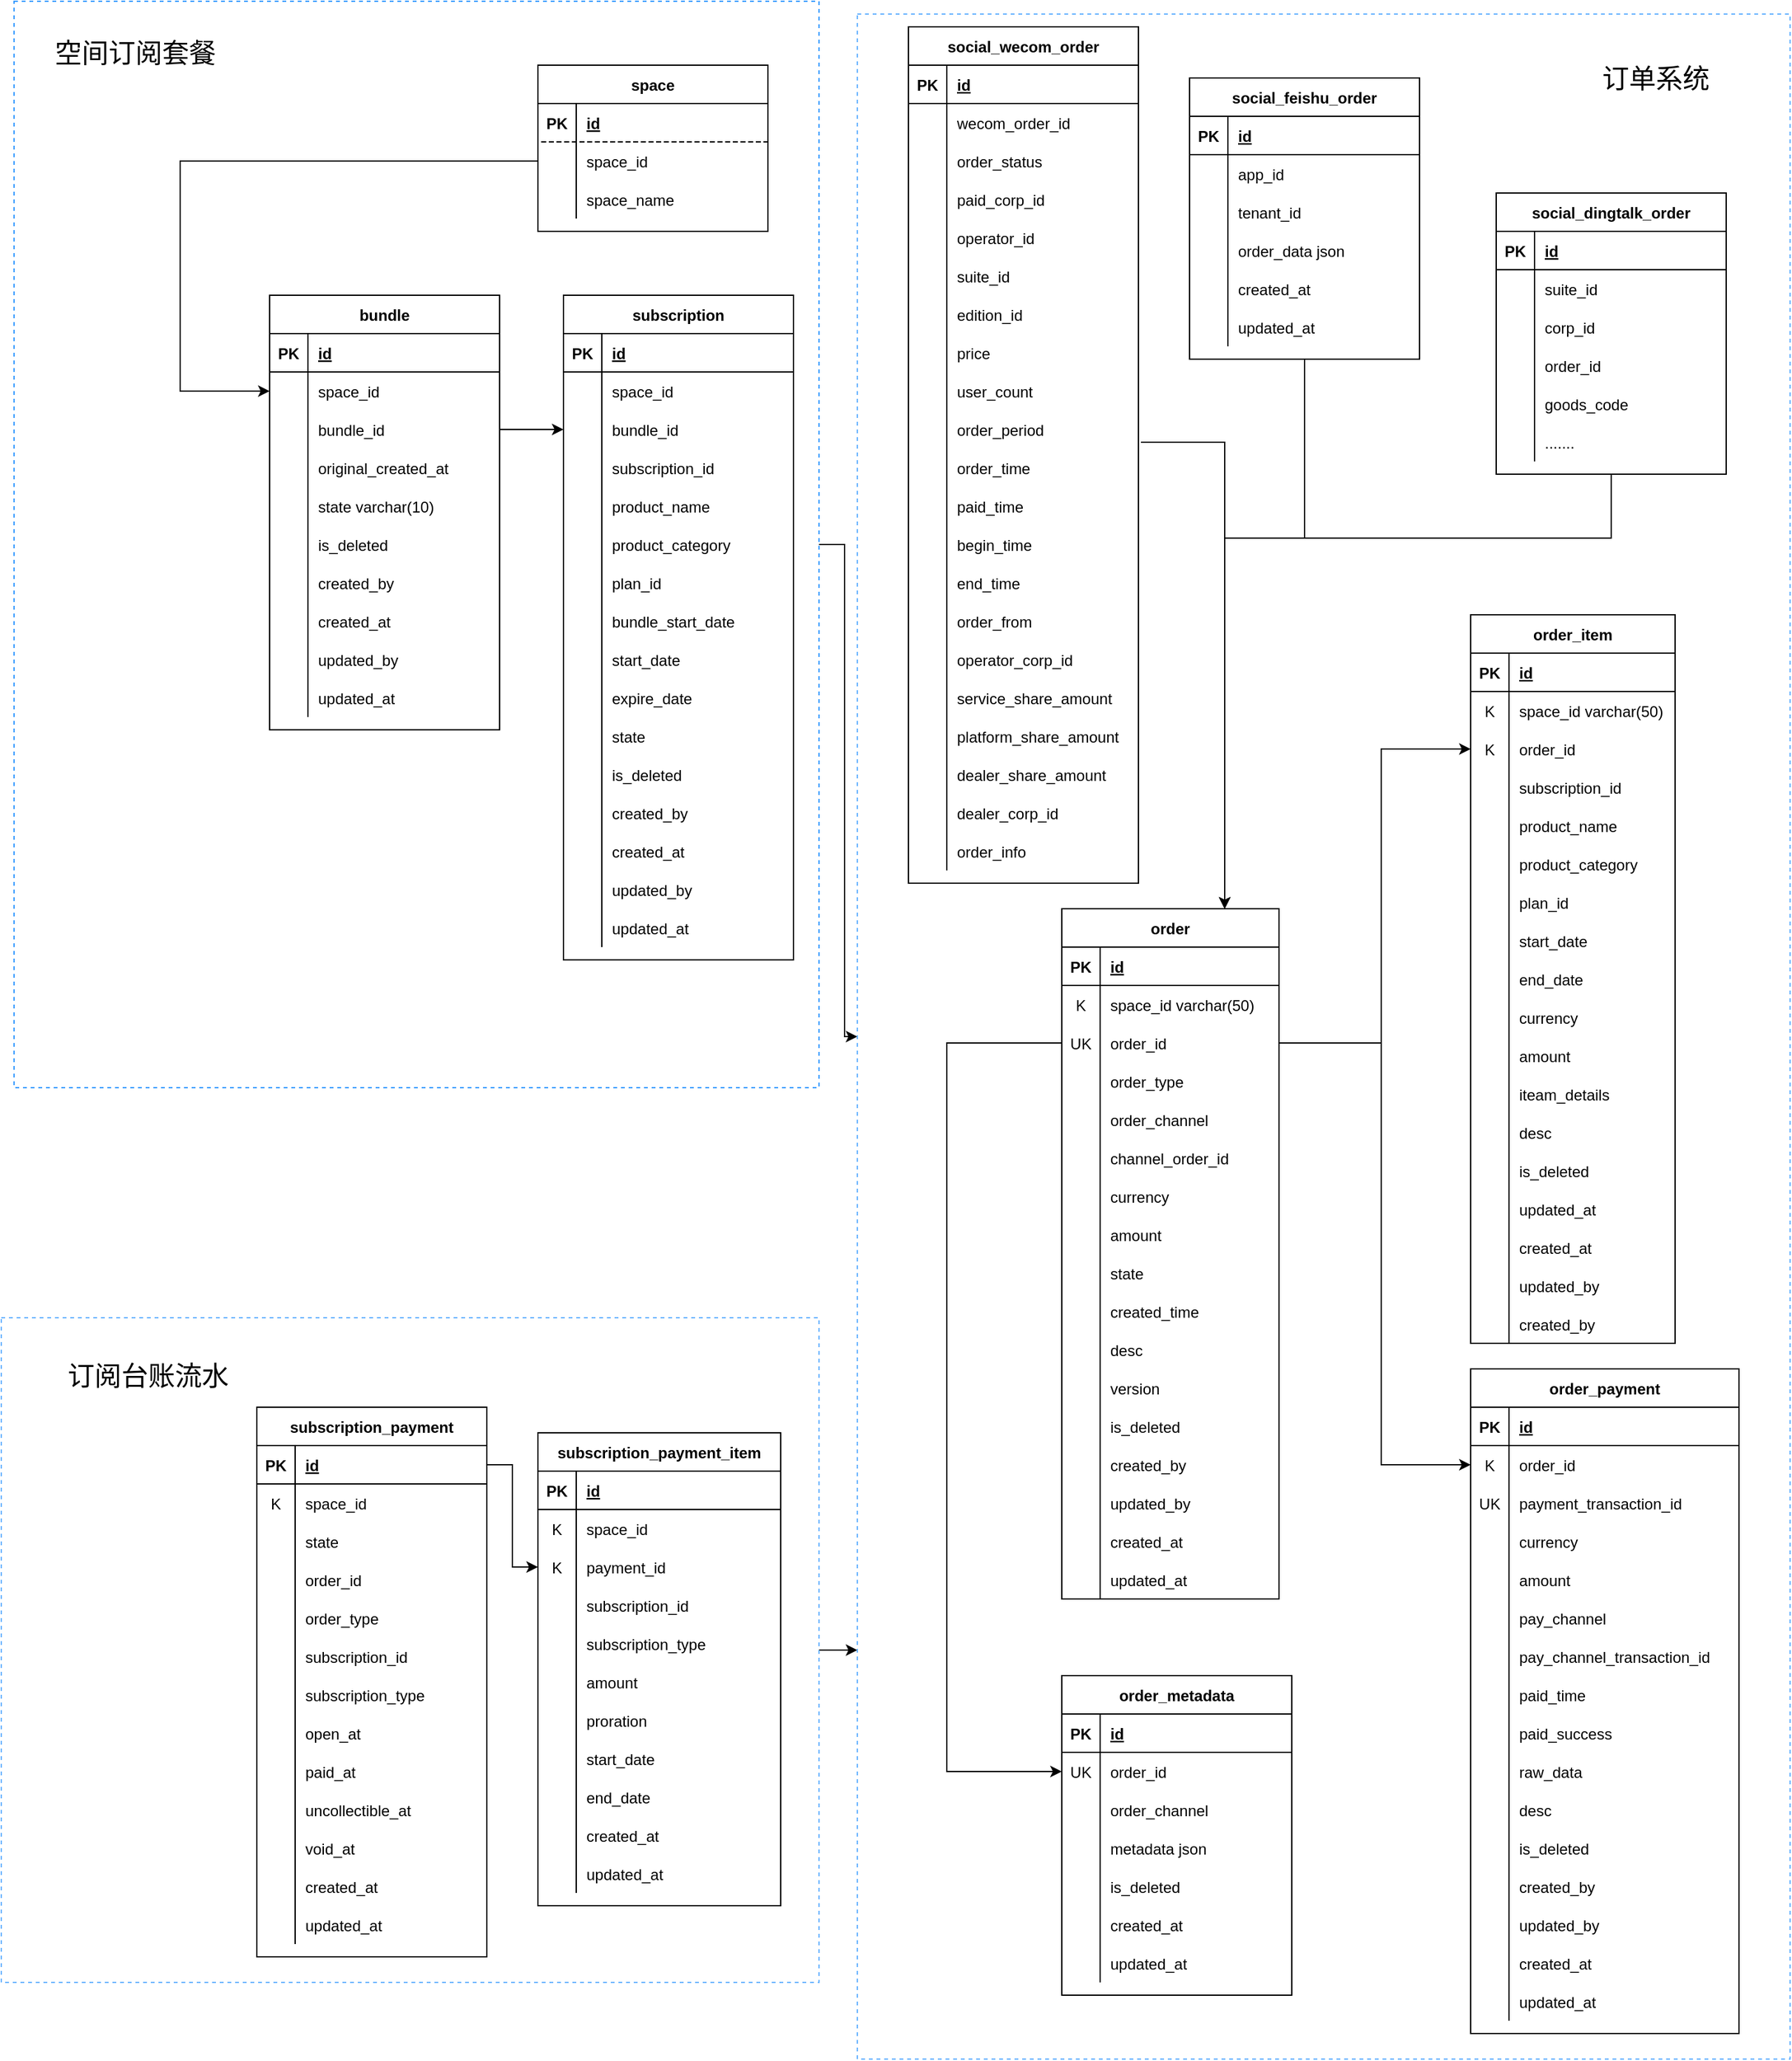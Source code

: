 <mxfile version="15.5.4" type="embed"><diagram id="ZHebWxVkOSQv9Obv8YN-" name="Page-1"><mxGraphModel dx="2183" dy="1921" grid="1" gridSize="10" guides="1" tooltips="1" connect="1" arrows="1" fold="1" page="1" pageScale="1" pageWidth="827" pageHeight="1169" math="0" shadow="0"><root><mxCell id="0"/><mxCell id="1" parent="0"/><mxCell id="6EP8Lx5cC8tgFNHVOdCp-191" style="edgeStyle=orthogonalEdgeStyle;rounded=0;orthogonalLoop=1;jettySize=auto;html=1;fontSize=21;" parent="1" source="6EP8Lx5cC8tgFNHVOdCp-188" target="118" edge="1"><mxGeometry relative="1" as="geometry"/></mxCell><mxCell id="6EP8Lx5cC8tgFNHVOdCp-188" value="" style="rounded=0;whiteSpace=wrap;html=1;fillColor=none;dashed=1;strokeColor=#3399FF;" parent="1" vertex="1"><mxGeometry x="-670" y="-460" width="630" height="850" as="geometry"/></mxCell><mxCell id="6EP8Lx5cC8tgFNHVOdCp-193" style="edgeStyle=orthogonalEdgeStyle;rounded=0;orthogonalLoop=1;jettySize=auto;html=1;fontSize=21;" parent="1" source="6EP8Lx5cC8tgFNHVOdCp-119" target="118" edge="1"><mxGeometry relative="1" as="geometry"><Array as="points"><mxPoint x="-10" y="830"/><mxPoint x="-10" y="430"/></Array></mxGeometry></mxCell><mxCell id="6EP8Lx5cC8tgFNHVOdCp-119" value="" style="rounded=0;whiteSpace=wrap;html=1;fillColor=none;dashed=1;strokeColor=#66B2FF;" parent="1" vertex="1"><mxGeometry x="-680" y="570" width="640" height="520" as="geometry"/></mxCell><mxCell id="118" value="" style="rounded=0;whiteSpace=wrap;html=1;dashed=1;strokeWidth=1;fillColor=none;strokeColor=#66B2FF;" parent="1" vertex="1"><mxGeometry x="-10" y="-450" width="730" height="1600" as="geometry"/></mxCell><mxCell id="F4zQujOyoh7R0P-sWK7r-9" value="order" style="shape=table;startSize=30;container=1;collapsible=1;childLayout=tableLayout;fixedRows=1;rowLines=0;fontStyle=1;align=center;resizeLast=1;" parent="1" vertex="1"><mxGeometry x="150" y="250" width="170" height="540" as="geometry"/></mxCell><mxCell id="F4zQujOyoh7R0P-sWK7r-10" value="" style="shape=tableRow;horizontal=0;startSize=0;swimlaneHead=0;swimlaneBody=0;fillColor=none;collapsible=0;dropTarget=0;points=[[0,0.5],[1,0.5]];portConstraint=eastwest;top=0;left=0;right=0;bottom=1;" parent="F4zQujOyoh7R0P-sWK7r-9" vertex="1"><mxGeometry y="30" width="170" height="30" as="geometry"/></mxCell><mxCell id="F4zQujOyoh7R0P-sWK7r-11" value="PK" style="shape=partialRectangle;connectable=0;fillColor=none;top=0;left=0;bottom=0;right=0;fontStyle=1;overflow=hidden;" parent="F4zQujOyoh7R0P-sWK7r-10" vertex="1"><mxGeometry width="30" height="30" as="geometry"><mxRectangle width="30" height="30" as="alternateBounds"/></mxGeometry></mxCell><mxCell id="F4zQujOyoh7R0P-sWK7r-12" value="id" style="shape=partialRectangle;connectable=0;fillColor=none;top=0;left=0;bottom=0;right=0;align=left;spacingLeft=6;fontStyle=5;overflow=hidden;" parent="F4zQujOyoh7R0P-sWK7r-10" vertex="1"><mxGeometry x="30" width="140" height="30" as="geometry"><mxRectangle width="140" height="30" as="alternateBounds"/></mxGeometry></mxCell><mxCell id="F4zQujOyoh7R0P-sWK7r-13" value="" style="shape=tableRow;horizontal=0;startSize=0;swimlaneHead=0;swimlaneBody=0;fillColor=none;collapsible=0;dropTarget=0;points=[[0,0.5],[1,0.5]];portConstraint=eastwest;top=0;left=0;right=0;bottom=0;" parent="F4zQujOyoh7R0P-sWK7r-9" vertex="1"><mxGeometry y="60" width="170" height="30" as="geometry"/></mxCell><mxCell id="F4zQujOyoh7R0P-sWK7r-14" value="K" style="shape=partialRectangle;connectable=0;fillColor=none;top=0;left=0;bottom=0;right=0;editable=1;overflow=hidden;" parent="F4zQujOyoh7R0P-sWK7r-13" vertex="1"><mxGeometry width="30" height="30" as="geometry"><mxRectangle width="30" height="30" as="alternateBounds"/></mxGeometry></mxCell><mxCell id="F4zQujOyoh7R0P-sWK7r-15" value="space_id varchar(50)" style="shape=partialRectangle;connectable=0;fillColor=none;top=0;left=0;bottom=0;right=0;align=left;spacingLeft=6;overflow=hidden;" parent="F4zQujOyoh7R0P-sWK7r-13" vertex="1"><mxGeometry x="30" width="140" height="30" as="geometry"><mxRectangle width="140" height="30" as="alternateBounds"/></mxGeometry></mxCell><mxCell id="F4zQujOyoh7R0P-sWK7r-16" value="" style="shape=tableRow;horizontal=0;startSize=0;swimlaneHead=0;swimlaneBody=0;fillColor=none;collapsible=0;dropTarget=0;points=[[0,0.5],[1,0.5]];portConstraint=eastwest;top=0;left=0;right=0;bottom=0;" parent="F4zQujOyoh7R0P-sWK7r-9" vertex="1"><mxGeometry y="90" width="170" height="30" as="geometry"/></mxCell><mxCell id="F4zQujOyoh7R0P-sWK7r-17" value="UK" style="shape=partialRectangle;connectable=0;fillColor=none;top=0;left=0;bottom=0;right=0;editable=1;overflow=hidden;" parent="F4zQujOyoh7R0P-sWK7r-16" vertex="1"><mxGeometry width="30" height="30" as="geometry"><mxRectangle width="30" height="30" as="alternateBounds"/></mxGeometry></mxCell><mxCell id="F4zQujOyoh7R0P-sWK7r-18" value="order_id" style="shape=partialRectangle;connectable=0;fillColor=none;top=0;left=0;bottom=0;right=0;align=left;spacingLeft=6;overflow=hidden;" parent="F4zQujOyoh7R0P-sWK7r-16" vertex="1"><mxGeometry x="30" width="140" height="30" as="geometry"><mxRectangle width="140" height="30" as="alternateBounds"/></mxGeometry></mxCell><mxCell id="F4zQujOyoh7R0P-sWK7r-203" value="" style="shape=tableRow;horizontal=0;startSize=0;swimlaneHead=0;swimlaneBody=0;fillColor=none;collapsible=0;dropTarget=0;points=[[0,0.5],[1,0.5]];portConstraint=eastwest;top=0;left=0;right=0;bottom=0;" parent="F4zQujOyoh7R0P-sWK7r-9" vertex="1"><mxGeometry y="120" width="170" height="30" as="geometry"/></mxCell><mxCell id="F4zQujOyoh7R0P-sWK7r-204" value="" style="shape=partialRectangle;connectable=0;fillColor=none;top=0;left=0;bottom=0;right=0;editable=1;overflow=hidden;" parent="F4zQujOyoh7R0P-sWK7r-203" vertex="1"><mxGeometry width="30" height="30" as="geometry"><mxRectangle width="30" height="30" as="alternateBounds"/></mxGeometry></mxCell><mxCell id="F4zQujOyoh7R0P-sWK7r-205" value="order_type" style="shape=partialRectangle;connectable=0;fillColor=none;top=0;left=0;bottom=0;right=0;align=left;spacingLeft=6;overflow=hidden;" parent="F4zQujOyoh7R0P-sWK7r-203" vertex="1"><mxGeometry x="30" width="140" height="30" as="geometry"><mxRectangle width="140" height="30" as="alternateBounds"/></mxGeometry></mxCell><mxCell id="F4zQujOyoh7R0P-sWK7r-19" value="" style="shape=tableRow;horizontal=0;startSize=0;swimlaneHead=0;swimlaneBody=0;fillColor=none;collapsible=0;dropTarget=0;points=[[0,0.5],[1,0.5]];portConstraint=eastwest;top=0;left=0;right=0;bottom=0;" parent="F4zQujOyoh7R0P-sWK7r-9" vertex="1"><mxGeometry y="150" width="170" height="30" as="geometry"/></mxCell><mxCell id="F4zQujOyoh7R0P-sWK7r-20" value="" style="shape=partialRectangle;connectable=0;fillColor=none;top=0;left=0;bottom=0;right=0;editable=1;overflow=hidden;" parent="F4zQujOyoh7R0P-sWK7r-19" vertex="1"><mxGeometry width="30" height="30" as="geometry"><mxRectangle width="30" height="30" as="alternateBounds"/></mxGeometry></mxCell><mxCell id="F4zQujOyoh7R0P-sWK7r-21" value="order_channel" style="shape=partialRectangle;connectable=0;fillColor=none;top=0;left=0;bottom=0;right=0;align=left;spacingLeft=6;overflow=hidden;" parent="F4zQujOyoh7R0P-sWK7r-19" vertex="1"><mxGeometry x="30" width="140" height="30" as="geometry"><mxRectangle width="140" height="30" as="alternateBounds"/></mxGeometry></mxCell><mxCell id="F4zQujOyoh7R0P-sWK7r-23" value="" style="shape=tableRow;horizontal=0;startSize=0;swimlaneHead=0;swimlaneBody=0;fillColor=none;collapsible=0;dropTarget=0;points=[[0,0.5],[1,0.5]];portConstraint=eastwest;top=0;left=0;right=0;bottom=0;" parent="F4zQujOyoh7R0P-sWK7r-9" vertex="1"><mxGeometry y="180" width="170" height="30" as="geometry"/></mxCell><mxCell id="F4zQujOyoh7R0P-sWK7r-24" value="" style="shape=partialRectangle;connectable=0;fillColor=none;top=0;left=0;bottom=0;right=0;editable=1;overflow=hidden;" parent="F4zQujOyoh7R0P-sWK7r-23" vertex="1"><mxGeometry width="30" height="30" as="geometry"><mxRectangle width="30" height="30" as="alternateBounds"/></mxGeometry></mxCell><mxCell id="F4zQujOyoh7R0P-sWK7r-25" value="channel_order_id" style="shape=partialRectangle;connectable=0;fillColor=none;top=0;left=0;bottom=0;right=0;align=left;spacingLeft=6;overflow=hidden;" parent="F4zQujOyoh7R0P-sWK7r-23" vertex="1"><mxGeometry x="30" width="140" height="30" as="geometry"><mxRectangle width="140" height="30" as="alternateBounds"/></mxGeometry></mxCell><mxCell id="F4zQujOyoh7R0P-sWK7r-26" value="" style="shape=tableRow;horizontal=0;startSize=0;swimlaneHead=0;swimlaneBody=0;fillColor=none;collapsible=0;dropTarget=0;points=[[0,0.5],[1,0.5]];portConstraint=eastwest;top=0;left=0;right=0;bottom=0;" parent="F4zQujOyoh7R0P-sWK7r-9" vertex="1"><mxGeometry y="210" width="170" height="30" as="geometry"/></mxCell><mxCell id="F4zQujOyoh7R0P-sWK7r-27" value="" style="shape=partialRectangle;connectable=0;fillColor=none;top=0;left=0;bottom=0;right=0;editable=1;overflow=hidden;" parent="F4zQujOyoh7R0P-sWK7r-26" vertex="1"><mxGeometry width="30" height="30" as="geometry"><mxRectangle width="30" height="30" as="alternateBounds"/></mxGeometry></mxCell><mxCell id="F4zQujOyoh7R0P-sWK7r-28" value="currency" style="shape=partialRectangle;connectable=0;fillColor=none;top=0;left=0;bottom=0;right=0;align=left;spacingLeft=6;overflow=hidden;" parent="F4zQujOyoh7R0P-sWK7r-26" vertex="1"><mxGeometry x="30" width="140" height="30" as="geometry"><mxRectangle width="140" height="30" as="alternateBounds"/></mxGeometry></mxCell><mxCell id="F4zQujOyoh7R0P-sWK7r-29" value="" style="shape=tableRow;horizontal=0;startSize=0;swimlaneHead=0;swimlaneBody=0;fillColor=none;collapsible=0;dropTarget=0;points=[[0,0.5],[1,0.5]];portConstraint=eastwest;top=0;left=0;right=0;bottom=0;" parent="F4zQujOyoh7R0P-sWK7r-9" vertex="1"><mxGeometry y="240" width="170" height="30" as="geometry"/></mxCell><mxCell id="F4zQujOyoh7R0P-sWK7r-30" value="" style="shape=partialRectangle;connectable=0;fillColor=none;top=0;left=0;bottom=0;right=0;editable=1;overflow=hidden;" parent="F4zQujOyoh7R0P-sWK7r-29" vertex="1"><mxGeometry width="30" height="30" as="geometry"><mxRectangle width="30" height="30" as="alternateBounds"/></mxGeometry></mxCell><mxCell id="F4zQujOyoh7R0P-sWK7r-31" value="amount" style="shape=partialRectangle;connectable=0;fillColor=none;top=0;left=0;bottom=0;right=0;align=left;spacingLeft=6;overflow=hidden;" parent="F4zQujOyoh7R0P-sWK7r-29" vertex="1"><mxGeometry x="30" width="140" height="30" as="geometry"><mxRectangle width="140" height="30" as="alternateBounds"/></mxGeometry></mxCell><mxCell id="F4zQujOyoh7R0P-sWK7r-32" value="" style="shape=tableRow;horizontal=0;startSize=0;swimlaneHead=0;swimlaneBody=0;fillColor=none;collapsible=0;dropTarget=0;points=[[0,0.5],[1,0.5]];portConstraint=eastwest;top=0;left=0;right=0;bottom=0;" parent="F4zQujOyoh7R0P-sWK7r-9" vertex="1"><mxGeometry y="270" width="170" height="30" as="geometry"/></mxCell><mxCell id="F4zQujOyoh7R0P-sWK7r-33" value="" style="shape=partialRectangle;connectable=0;fillColor=none;top=0;left=0;bottom=0;right=0;editable=1;overflow=hidden;" parent="F4zQujOyoh7R0P-sWK7r-32" vertex="1"><mxGeometry width="30" height="30" as="geometry"><mxRectangle width="30" height="30" as="alternateBounds"/></mxGeometry></mxCell><mxCell id="F4zQujOyoh7R0P-sWK7r-34" value="state" style="shape=partialRectangle;connectable=0;fillColor=none;top=0;left=0;bottom=0;right=0;align=left;spacingLeft=6;overflow=hidden;" parent="F4zQujOyoh7R0P-sWK7r-32" vertex="1"><mxGeometry x="30" width="140" height="30" as="geometry"><mxRectangle width="140" height="30" as="alternateBounds"/></mxGeometry></mxCell><mxCell id="F4zQujOyoh7R0P-sWK7r-35" value="" style="shape=tableRow;horizontal=0;startSize=0;swimlaneHead=0;swimlaneBody=0;fillColor=none;collapsible=0;dropTarget=0;points=[[0,0.5],[1,0.5]];portConstraint=eastwest;top=0;left=0;right=0;bottom=0;" parent="F4zQujOyoh7R0P-sWK7r-9" vertex="1"><mxGeometry y="300" width="170" height="30" as="geometry"/></mxCell><mxCell id="F4zQujOyoh7R0P-sWK7r-36" value="" style="shape=partialRectangle;connectable=0;fillColor=none;top=0;left=0;bottom=0;right=0;editable=1;overflow=hidden;" parent="F4zQujOyoh7R0P-sWK7r-35" vertex="1"><mxGeometry width="30" height="30" as="geometry"><mxRectangle width="30" height="30" as="alternateBounds"/></mxGeometry></mxCell><mxCell id="F4zQujOyoh7R0P-sWK7r-37" value="created_time" style="shape=partialRectangle;connectable=0;fillColor=none;top=0;left=0;bottom=0;right=0;align=left;spacingLeft=6;overflow=hidden;" parent="F4zQujOyoh7R0P-sWK7r-35" vertex="1"><mxGeometry x="30" width="140" height="30" as="geometry"><mxRectangle width="140" height="30" as="alternateBounds"/></mxGeometry></mxCell><mxCell id="F4zQujOyoh7R0P-sWK7r-109" value="" style="shape=tableRow;horizontal=0;startSize=0;swimlaneHead=0;swimlaneBody=0;fillColor=none;collapsible=0;dropTarget=0;points=[[0,0.5],[1,0.5]];portConstraint=eastwest;top=0;left=0;right=0;bottom=0;" parent="F4zQujOyoh7R0P-sWK7r-9" vertex="1"><mxGeometry y="330" width="170" height="30" as="geometry"/></mxCell><mxCell id="F4zQujOyoh7R0P-sWK7r-110" value="" style="shape=partialRectangle;connectable=0;fillColor=none;top=0;left=0;bottom=0;right=0;editable=1;overflow=hidden;" parent="F4zQujOyoh7R0P-sWK7r-109" vertex="1"><mxGeometry width="30" height="30" as="geometry"><mxRectangle width="30" height="30" as="alternateBounds"/></mxGeometry></mxCell><mxCell id="F4zQujOyoh7R0P-sWK7r-111" value="desc" style="shape=partialRectangle;connectable=0;fillColor=none;top=0;left=0;bottom=0;right=0;align=left;spacingLeft=6;overflow=hidden;" parent="F4zQujOyoh7R0P-sWK7r-109" vertex="1"><mxGeometry x="30" width="140" height="30" as="geometry"><mxRectangle width="140" height="30" as="alternateBounds"/></mxGeometry></mxCell><mxCell id="F4zQujOyoh7R0P-sWK7r-258" value="" style="shape=tableRow;horizontal=0;startSize=0;swimlaneHead=0;swimlaneBody=0;fillColor=none;collapsible=0;dropTarget=0;points=[[0,0.5],[1,0.5]];portConstraint=eastwest;top=0;left=0;right=0;bottom=0;" parent="F4zQujOyoh7R0P-sWK7r-9" vertex="1"><mxGeometry y="360" width="170" height="30" as="geometry"/></mxCell><mxCell id="F4zQujOyoh7R0P-sWK7r-259" value="" style="shape=partialRectangle;connectable=0;fillColor=none;top=0;left=0;bottom=0;right=0;editable=1;overflow=hidden;" parent="F4zQujOyoh7R0P-sWK7r-258" vertex="1"><mxGeometry width="30" height="30" as="geometry"><mxRectangle width="30" height="30" as="alternateBounds"/></mxGeometry></mxCell><mxCell id="F4zQujOyoh7R0P-sWK7r-260" value="version" style="shape=partialRectangle;connectable=0;fillColor=none;top=0;left=0;bottom=0;right=0;align=left;spacingLeft=6;overflow=hidden;" parent="F4zQujOyoh7R0P-sWK7r-258" vertex="1"><mxGeometry x="30" width="140" height="30" as="geometry"><mxRectangle width="140" height="30" as="alternateBounds"/></mxGeometry></mxCell><mxCell id="F4zQujOyoh7R0P-sWK7r-38" value="" style="shape=tableRow;horizontal=0;startSize=0;swimlaneHead=0;swimlaneBody=0;fillColor=none;collapsible=0;dropTarget=0;points=[[0,0.5],[1,0.5]];portConstraint=eastwest;top=0;left=0;right=0;bottom=0;" parent="F4zQujOyoh7R0P-sWK7r-9" vertex="1"><mxGeometry y="390" width="170" height="30" as="geometry"/></mxCell><mxCell id="F4zQujOyoh7R0P-sWK7r-39" value="" style="shape=partialRectangle;connectable=0;fillColor=none;top=0;left=0;bottom=0;right=0;editable=1;overflow=hidden;" parent="F4zQujOyoh7R0P-sWK7r-38" vertex="1"><mxGeometry width="30" height="30" as="geometry"><mxRectangle width="30" height="30" as="alternateBounds"/></mxGeometry></mxCell><mxCell id="F4zQujOyoh7R0P-sWK7r-40" value="is_deleted" style="shape=partialRectangle;connectable=0;fillColor=none;top=0;left=0;bottom=0;right=0;align=left;spacingLeft=6;overflow=hidden;" parent="F4zQujOyoh7R0P-sWK7r-38" vertex="1"><mxGeometry x="30" width="140" height="30" as="geometry"><mxRectangle width="140" height="30" as="alternateBounds"/></mxGeometry></mxCell><mxCell id="F4zQujOyoh7R0P-sWK7r-41" value="" style="shape=tableRow;horizontal=0;startSize=0;swimlaneHead=0;swimlaneBody=0;fillColor=none;collapsible=0;dropTarget=0;points=[[0,0.5],[1,0.5]];portConstraint=eastwest;top=0;left=0;right=0;bottom=0;" parent="F4zQujOyoh7R0P-sWK7r-9" vertex="1"><mxGeometry y="420" width="170" height="30" as="geometry"/></mxCell><mxCell id="F4zQujOyoh7R0P-sWK7r-42" value="" style="shape=partialRectangle;connectable=0;fillColor=none;top=0;left=0;bottom=0;right=0;editable=1;overflow=hidden;" parent="F4zQujOyoh7R0P-sWK7r-41" vertex="1"><mxGeometry width="30" height="30" as="geometry"><mxRectangle width="30" height="30" as="alternateBounds"/></mxGeometry></mxCell><mxCell id="F4zQujOyoh7R0P-sWK7r-43" value="created_by" style="shape=partialRectangle;connectable=0;fillColor=none;top=0;left=0;bottom=0;right=0;align=left;spacingLeft=6;overflow=hidden;" parent="F4zQujOyoh7R0P-sWK7r-41" vertex="1"><mxGeometry x="30" width="140" height="30" as="geometry"><mxRectangle width="140" height="30" as="alternateBounds"/></mxGeometry></mxCell><mxCell id="F4zQujOyoh7R0P-sWK7r-44" value="" style="shape=tableRow;horizontal=0;startSize=0;swimlaneHead=0;swimlaneBody=0;fillColor=none;collapsible=0;dropTarget=0;points=[[0,0.5],[1,0.5]];portConstraint=eastwest;top=0;left=0;right=0;bottom=0;" parent="F4zQujOyoh7R0P-sWK7r-9" vertex="1"><mxGeometry y="450" width="170" height="30" as="geometry"/></mxCell><mxCell id="F4zQujOyoh7R0P-sWK7r-45" value="" style="shape=partialRectangle;connectable=0;fillColor=none;top=0;left=0;bottom=0;right=0;editable=1;overflow=hidden;" parent="F4zQujOyoh7R0P-sWK7r-44" vertex="1"><mxGeometry width="30" height="30" as="geometry"><mxRectangle width="30" height="30" as="alternateBounds"/></mxGeometry></mxCell><mxCell id="F4zQujOyoh7R0P-sWK7r-46" value="updated_by" style="shape=partialRectangle;connectable=0;fillColor=none;top=0;left=0;bottom=0;right=0;align=left;spacingLeft=6;overflow=hidden;" parent="F4zQujOyoh7R0P-sWK7r-44" vertex="1"><mxGeometry x="30" width="140" height="30" as="geometry"><mxRectangle width="140" height="30" as="alternateBounds"/></mxGeometry></mxCell><mxCell id="F4zQujOyoh7R0P-sWK7r-47" value="" style="shape=tableRow;horizontal=0;startSize=0;swimlaneHead=0;swimlaneBody=0;fillColor=none;collapsible=0;dropTarget=0;points=[[0,0.5],[1,0.5]];portConstraint=eastwest;top=0;left=0;right=0;bottom=0;" parent="F4zQujOyoh7R0P-sWK7r-9" vertex="1"><mxGeometry y="480" width="170" height="30" as="geometry"/></mxCell><mxCell id="F4zQujOyoh7R0P-sWK7r-48" value="" style="shape=partialRectangle;connectable=0;fillColor=none;top=0;left=0;bottom=0;right=0;editable=1;overflow=hidden;" parent="F4zQujOyoh7R0P-sWK7r-47" vertex="1"><mxGeometry width="30" height="30" as="geometry"><mxRectangle width="30" height="30" as="alternateBounds"/></mxGeometry></mxCell><mxCell id="F4zQujOyoh7R0P-sWK7r-49" value="created_at" style="shape=partialRectangle;connectable=0;fillColor=none;top=0;left=0;bottom=0;right=0;align=left;spacingLeft=6;overflow=hidden;" parent="F4zQujOyoh7R0P-sWK7r-47" vertex="1"><mxGeometry x="30" width="140" height="30" as="geometry"><mxRectangle width="140" height="30" as="alternateBounds"/></mxGeometry></mxCell><mxCell id="F4zQujOyoh7R0P-sWK7r-90" value="" style="shape=tableRow;horizontal=0;startSize=0;swimlaneHead=0;swimlaneBody=0;fillColor=none;collapsible=0;dropTarget=0;points=[[0,0.5],[1,0.5]];portConstraint=eastwest;top=0;left=0;right=0;bottom=0;" parent="F4zQujOyoh7R0P-sWK7r-9" vertex="1"><mxGeometry y="510" width="170" height="30" as="geometry"/></mxCell><mxCell id="F4zQujOyoh7R0P-sWK7r-91" value="" style="shape=partialRectangle;connectable=0;fillColor=none;top=0;left=0;bottom=0;right=0;editable=1;overflow=hidden;" parent="F4zQujOyoh7R0P-sWK7r-90" vertex="1"><mxGeometry width="30" height="30" as="geometry"><mxRectangle width="30" height="30" as="alternateBounds"/></mxGeometry></mxCell><mxCell id="F4zQujOyoh7R0P-sWK7r-92" value="updated_at" style="shape=partialRectangle;connectable=0;fillColor=none;top=0;left=0;bottom=0;right=0;align=left;spacingLeft=6;overflow=hidden;" parent="F4zQujOyoh7R0P-sWK7r-90" vertex="1"><mxGeometry x="30" width="140" height="30" as="geometry"><mxRectangle width="140" height="30" as="alternateBounds"/></mxGeometry></mxCell><mxCell id="F4zQujOyoh7R0P-sWK7r-93" value="order_item" style="shape=table;startSize=30;container=1;collapsible=1;childLayout=tableLayout;fixedRows=1;rowLines=0;fontStyle=1;align=center;resizeLast=1;" parent="1" vertex="1"><mxGeometry x="470" y="20" width="160" height="570" as="geometry"/></mxCell><mxCell id="F4zQujOyoh7R0P-sWK7r-94" value="" style="shape=tableRow;horizontal=0;startSize=0;swimlaneHead=0;swimlaneBody=0;fillColor=none;collapsible=0;dropTarget=0;points=[[0,0.5],[1,0.5]];portConstraint=eastwest;top=0;left=0;right=0;bottom=1;" parent="F4zQujOyoh7R0P-sWK7r-93" vertex="1"><mxGeometry y="30" width="160" height="30" as="geometry"/></mxCell><mxCell id="F4zQujOyoh7R0P-sWK7r-95" value="PK" style="shape=partialRectangle;connectable=0;fillColor=none;top=0;left=0;bottom=0;right=0;fontStyle=1;overflow=hidden;" parent="F4zQujOyoh7R0P-sWK7r-94" vertex="1"><mxGeometry width="30" height="30" as="geometry"><mxRectangle width="30" height="30" as="alternateBounds"/></mxGeometry></mxCell><mxCell id="F4zQujOyoh7R0P-sWK7r-96" value="id" style="shape=partialRectangle;connectable=0;fillColor=none;top=0;left=0;bottom=0;right=0;align=left;spacingLeft=6;fontStyle=5;overflow=hidden;" parent="F4zQujOyoh7R0P-sWK7r-94" vertex="1"><mxGeometry x="30" width="130" height="30" as="geometry"><mxRectangle width="130" height="30" as="alternateBounds"/></mxGeometry></mxCell><mxCell id="F4zQujOyoh7R0P-sWK7r-97" value="" style="shape=tableRow;horizontal=0;startSize=0;swimlaneHead=0;swimlaneBody=0;fillColor=none;collapsible=0;dropTarget=0;points=[[0,0.5],[1,0.5]];portConstraint=eastwest;top=0;left=0;right=0;bottom=0;" parent="F4zQujOyoh7R0P-sWK7r-93" vertex="1"><mxGeometry y="60" width="160" height="30" as="geometry"/></mxCell><mxCell id="F4zQujOyoh7R0P-sWK7r-98" value="K" style="shape=partialRectangle;connectable=0;fillColor=none;top=0;left=0;bottom=0;right=0;editable=1;overflow=hidden;" parent="F4zQujOyoh7R0P-sWK7r-97" vertex="1"><mxGeometry width="30" height="30" as="geometry"><mxRectangle width="30" height="30" as="alternateBounds"/></mxGeometry></mxCell><mxCell id="F4zQujOyoh7R0P-sWK7r-99" value="space_id varchar(50)" style="shape=partialRectangle;connectable=0;fillColor=none;top=0;left=0;bottom=0;right=0;align=left;spacingLeft=6;overflow=hidden;" parent="F4zQujOyoh7R0P-sWK7r-97" vertex="1"><mxGeometry x="30" width="130" height="30" as="geometry"><mxRectangle width="130" height="30" as="alternateBounds"/></mxGeometry></mxCell><mxCell id="F4zQujOyoh7R0P-sWK7r-100" value="" style="shape=tableRow;horizontal=0;startSize=0;swimlaneHead=0;swimlaneBody=0;fillColor=none;collapsible=0;dropTarget=0;points=[[0,0.5],[1,0.5]];portConstraint=eastwest;top=0;left=0;right=0;bottom=0;" parent="F4zQujOyoh7R0P-sWK7r-93" vertex="1"><mxGeometry y="90" width="160" height="30" as="geometry"/></mxCell><mxCell id="F4zQujOyoh7R0P-sWK7r-101" value="K" style="shape=partialRectangle;connectable=0;fillColor=none;top=0;left=0;bottom=0;right=0;editable=1;overflow=hidden;" parent="F4zQujOyoh7R0P-sWK7r-100" vertex="1"><mxGeometry width="30" height="30" as="geometry"><mxRectangle width="30" height="30" as="alternateBounds"/></mxGeometry></mxCell><mxCell id="F4zQujOyoh7R0P-sWK7r-102" value="order_id" style="shape=partialRectangle;connectable=0;fillColor=none;top=0;left=0;bottom=0;right=0;align=left;spacingLeft=6;overflow=hidden;" parent="F4zQujOyoh7R0P-sWK7r-100" vertex="1"><mxGeometry x="30" width="130" height="30" as="geometry"><mxRectangle width="130" height="30" as="alternateBounds"/></mxGeometry></mxCell><mxCell id="F4zQujOyoh7R0P-sWK7r-103" value="" style="shape=tableRow;horizontal=0;startSize=0;swimlaneHead=0;swimlaneBody=0;fillColor=none;collapsible=0;dropTarget=0;points=[[0,0.5],[1,0.5]];portConstraint=eastwest;top=0;left=0;right=0;bottom=0;" parent="F4zQujOyoh7R0P-sWK7r-93" vertex="1"><mxGeometry y="120" width="160" height="30" as="geometry"/></mxCell><mxCell id="F4zQujOyoh7R0P-sWK7r-104" value="" style="shape=partialRectangle;connectable=0;fillColor=none;top=0;left=0;bottom=0;right=0;editable=1;overflow=hidden;" parent="F4zQujOyoh7R0P-sWK7r-103" vertex="1"><mxGeometry width="30" height="30" as="geometry"><mxRectangle width="30" height="30" as="alternateBounds"/></mxGeometry></mxCell><mxCell id="F4zQujOyoh7R0P-sWK7r-105" value="subscription_id" style="shape=partialRectangle;connectable=0;fillColor=none;top=0;left=0;bottom=0;right=0;align=left;spacingLeft=6;overflow=hidden;" parent="F4zQujOyoh7R0P-sWK7r-103" vertex="1"><mxGeometry x="30" width="130" height="30" as="geometry"><mxRectangle width="130" height="30" as="alternateBounds"/></mxGeometry></mxCell><mxCell id="F4zQujOyoh7R0P-sWK7r-117" value="" style="shape=tableRow;horizontal=0;startSize=0;swimlaneHead=0;swimlaneBody=0;fillColor=none;collapsible=0;dropTarget=0;points=[[0,0.5],[1,0.5]];portConstraint=eastwest;top=0;left=0;right=0;bottom=0;" parent="F4zQujOyoh7R0P-sWK7r-93" vertex="1"><mxGeometry y="150" width="160" height="30" as="geometry"/></mxCell><mxCell id="F4zQujOyoh7R0P-sWK7r-118" value="" style="shape=partialRectangle;connectable=0;fillColor=none;top=0;left=0;bottom=0;right=0;editable=1;overflow=hidden;" parent="F4zQujOyoh7R0P-sWK7r-117" vertex="1"><mxGeometry width="30" height="30" as="geometry"><mxRectangle width="30" height="30" as="alternateBounds"/></mxGeometry></mxCell><mxCell id="F4zQujOyoh7R0P-sWK7r-119" value="product_name" style="shape=partialRectangle;connectable=0;fillColor=none;top=0;left=0;bottom=0;right=0;align=left;spacingLeft=6;overflow=hidden;" parent="F4zQujOyoh7R0P-sWK7r-117" vertex="1"><mxGeometry x="30" width="130" height="30" as="geometry"><mxRectangle width="130" height="30" as="alternateBounds"/></mxGeometry></mxCell><mxCell id="6EP8Lx5cC8tgFNHVOdCp-195" value="" style="shape=tableRow;horizontal=0;startSize=0;swimlaneHead=0;swimlaneBody=0;fillColor=none;collapsible=0;dropTarget=0;points=[[0,0.5],[1,0.5]];portConstraint=eastwest;top=0;left=0;right=0;bottom=0;" parent="F4zQujOyoh7R0P-sWK7r-93" vertex="1"><mxGeometry y="180" width="160" height="30" as="geometry"/></mxCell><mxCell id="6EP8Lx5cC8tgFNHVOdCp-196" value="" style="shape=partialRectangle;connectable=0;fillColor=none;top=0;left=0;bottom=0;right=0;editable=1;overflow=hidden;" parent="6EP8Lx5cC8tgFNHVOdCp-195" vertex="1"><mxGeometry width="30" height="30" as="geometry"><mxRectangle width="30" height="30" as="alternateBounds"/></mxGeometry></mxCell><mxCell id="6EP8Lx5cC8tgFNHVOdCp-197" value="product_category" style="shape=partialRectangle;connectable=0;fillColor=none;top=0;left=0;bottom=0;right=0;align=left;spacingLeft=6;overflow=hidden;" parent="6EP8Lx5cC8tgFNHVOdCp-195" vertex="1"><mxGeometry x="30" width="130" height="30" as="geometry"><mxRectangle width="130" height="30" as="alternateBounds"/></mxGeometry></mxCell><mxCell id="F4zQujOyoh7R0P-sWK7r-106" value="" style="shape=tableRow;horizontal=0;startSize=0;swimlaneHead=0;swimlaneBody=0;fillColor=none;collapsible=0;dropTarget=0;points=[[0,0.5],[1,0.5]];portConstraint=eastwest;top=0;left=0;right=0;bottom=0;" parent="F4zQujOyoh7R0P-sWK7r-93" vertex="1"><mxGeometry y="210" width="160" height="30" as="geometry"/></mxCell><mxCell id="F4zQujOyoh7R0P-sWK7r-107" value="" style="shape=partialRectangle;connectable=0;fillColor=none;top=0;left=0;bottom=0;right=0;editable=1;overflow=hidden;" parent="F4zQujOyoh7R0P-sWK7r-106" vertex="1"><mxGeometry width="30" height="30" as="geometry"><mxRectangle width="30" height="30" as="alternateBounds"/></mxGeometry></mxCell><mxCell id="F4zQujOyoh7R0P-sWK7r-108" value="plan_id" style="shape=partialRectangle;connectable=0;fillColor=none;top=0;left=0;bottom=0;right=0;align=left;spacingLeft=6;overflow=hidden;" parent="F4zQujOyoh7R0P-sWK7r-106" vertex="1"><mxGeometry x="30" width="130" height="30" as="geometry"><mxRectangle width="130" height="30" as="alternateBounds"/></mxGeometry></mxCell><mxCell id="F4zQujOyoh7R0P-sWK7r-112" value="" style="shape=tableRow;horizontal=0;startSize=0;swimlaneHead=0;swimlaneBody=0;fillColor=none;collapsible=0;dropTarget=0;points=[[0,0.5],[1,0.5]];portConstraint=eastwest;top=0;left=0;right=0;bottom=0;" parent="F4zQujOyoh7R0P-sWK7r-93" vertex="1"><mxGeometry y="240" width="160" height="30" as="geometry"/></mxCell><mxCell id="F4zQujOyoh7R0P-sWK7r-113" value="" style="shape=partialRectangle;connectable=0;fillColor=none;top=0;left=0;bottom=0;right=0;editable=1;overflow=hidden;" parent="F4zQujOyoh7R0P-sWK7r-112" vertex="1"><mxGeometry width="30" height="30" as="geometry"><mxRectangle width="30" height="30" as="alternateBounds"/></mxGeometry></mxCell><mxCell id="F4zQujOyoh7R0P-sWK7r-114" value="start_date" style="shape=partialRectangle;connectable=0;fillColor=none;top=0;left=0;bottom=0;right=0;align=left;spacingLeft=6;overflow=hidden;" parent="F4zQujOyoh7R0P-sWK7r-112" vertex="1"><mxGeometry x="30" width="130" height="30" as="geometry"><mxRectangle width="130" height="30" as="alternateBounds"/></mxGeometry></mxCell><mxCell id="F4zQujOyoh7R0P-sWK7r-120" value="" style="shape=tableRow;horizontal=0;startSize=0;swimlaneHead=0;swimlaneBody=0;fillColor=none;collapsible=0;dropTarget=0;points=[[0,0.5],[1,0.5]];portConstraint=eastwest;top=0;left=0;right=0;bottom=0;" parent="F4zQujOyoh7R0P-sWK7r-93" vertex="1"><mxGeometry y="270" width="160" height="30" as="geometry"/></mxCell><mxCell id="F4zQujOyoh7R0P-sWK7r-121" value="" style="shape=partialRectangle;connectable=0;fillColor=none;top=0;left=0;bottom=0;right=0;editable=1;overflow=hidden;" parent="F4zQujOyoh7R0P-sWK7r-120" vertex="1"><mxGeometry width="30" height="30" as="geometry"><mxRectangle width="30" height="30" as="alternateBounds"/></mxGeometry></mxCell><mxCell id="F4zQujOyoh7R0P-sWK7r-122" value="end_date" style="shape=partialRectangle;connectable=0;fillColor=none;top=0;left=0;bottom=0;right=0;align=left;spacingLeft=6;overflow=hidden;" parent="F4zQujOyoh7R0P-sWK7r-120" vertex="1"><mxGeometry x="30" width="130" height="30" as="geometry"><mxRectangle width="130" height="30" as="alternateBounds"/></mxGeometry></mxCell><mxCell id="F4zQujOyoh7R0P-sWK7r-129" value="" style="shape=tableRow;horizontal=0;startSize=0;swimlaneHead=0;swimlaneBody=0;fillColor=none;collapsible=0;dropTarget=0;points=[[0,0.5],[1,0.5]];portConstraint=eastwest;top=0;left=0;right=0;bottom=0;" parent="F4zQujOyoh7R0P-sWK7r-93" vertex="1"><mxGeometry y="300" width="160" height="30" as="geometry"/></mxCell><mxCell id="F4zQujOyoh7R0P-sWK7r-130" value="" style="shape=partialRectangle;connectable=0;fillColor=none;top=0;left=0;bottom=0;right=0;editable=1;overflow=hidden;" parent="F4zQujOyoh7R0P-sWK7r-129" vertex="1"><mxGeometry width="30" height="30" as="geometry"><mxRectangle width="30" height="30" as="alternateBounds"/></mxGeometry></mxCell><mxCell id="F4zQujOyoh7R0P-sWK7r-131" value="currency" style="shape=partialRectangle;connectable=0;fillColor=none;top=0;left=0;bottom=0;right=0;align=left;spacingLeft=6;overflow=hidden;" parent="F4zQujOyoh7R0P-sWK7r-129" vertex="1"><mxGeometry x="30" width="130" height="30" as="geometry"><mxRectangle width="130" height="30" as="alternateBounds"/></mxGeometry></mxCell><mxCell id="F4zQujOyoh7R0P-sWK7r-123" value="" style="shape=tableRow;horizontal=0;startSize=0;swimlaneHead=0;swimlaneBody=0;fillColor=none;collapsible=0;dropTarget=0;points=[[0,0.5],[1,0.5]];portConstraint=eastwest;top=0;left=0;right=0;bottom=0;" parent="F4zQujOyoh7R0P-sWK7r-93" vertex="1"><mxGeometry y="330" width="160" height="30" as="geometry"/></mxCell><mxCell id="F4zQujOyoh7R0P-sWK7r-124" value="" style="shape=partialRectangle;connectable=0;fillColor=none;top=0;left=0;bottom=0;right=0;editable=1;overflow=hidden;" parent="F4zQujOyoh7R0P-sWK7r-123" vertex="1"><mxGeometry width="30" height="30" as="geometry"><mxRectangle width="30" height="30" as="alternateBounds"/></mxGeometry></mxCell><mxCell id="F4zQujOyoh7R0P-sWK7r-125" value="amount" style="shape=partialRectangle;connectable=0;fillColor=none;top=0;left=0;bottom=0;right=0;align=left;spacingLeft=6;overflow=hidden;" parent="F4zQujOyoh7R0P-sWK7r-123" vertex="1"><mxGeometry x="30" width="130" height="30" as="geometry"><mxRectangle width="130" height="30" as="alternateBounds"/></mxGeometry></mxCell><mxCell id="F4zQujOyoh7R0P-sWK7r-126" value="" style="shape=tableRow;horizontal=0;startSize=0;swimlaneHead=0;swimlaneBody=0;fillColor=none;collapsible=0;dropTarget=0;points=[[0,0.5],[1,0.5]];portConstraint=eastwest;top=0;left=0;right=0;bottom=0;" parent="F4zQujOyoh7R0P-sWK7r-93" vertex="1"><mxGeometry y="360" width="160" height="30" as="geometry"/></mxCell><mxCell id="F4zQujOyoh7R0P-sWK7r-127" value="" style="shape=partialRectangle;connectable=0;fillColor=none;top=0;left=0;bottom=0;right=0;editable=1;overflow=hidden;" parent="F4zQujOyoh7R0P-sWK7r-126" vertex="1"><mxGeometry width="30" height="30" as="geometry"><mxRectangle width="30" height="30" as="alternateBounds"/></mxGeometry></mxCell><mxCell id="F4zQujOyoh7R0P-sWK7r-128" value="iteam_details" style="shape=partialRectangle;connectable=0;fillColor=none;top=0;left=0;bottom=0;right=0;align=left;spacingLeft=6;overflow=hidden;" parent="F4zQujOyoh7R0P-sWK7r-126" vertex="1"><mxGeometry x="30" width="130" height="30" as="geometry"><mxRectangle width="130" height="30" as="alternateBounds"/></mxGeometry></mxCell><mxCell id="F4zQujOyoh7R0P-sWK7r-132" value="" style="shape=tableRow;horizontal=0;startSize=0;swimlaneHead=0;swimlaneBody=0;fillColor=none;collapsible=0;dropTarget=0;points=[[0,0.5],[1,0.5]];portConstraint=eastwest;top=0;left=0;right=0;bottom=0;" parent="F4zQujOyoh7R0P-sWK7r-93" vertex="1"><mxGeometry y="390" width="160" height="30" as="geometry"/></mxCell><mxCell id="F4zQujOyoh7R0P-sWK7r-133" value="" style="shape=partialRectangle;connectable=0;fillColor=none;top=0;left=0;bottom=0;right=0;editable=1;overflow=hidden;" parent="F4zQujOyoh7R0P-sWK7r-132" vertex="1"><mxGeometry width="30" height="30" as="geometry"><mxRectangle width="30" height="30" as="alternateBounds"/></mxGeometry></mxCell><mxCell id="F4zQujOyoh7R0P-sWK7r-134" value="desc" style="shape=partialRectangle;connectable=0;fillColor=none;top=0;left=0;bottom=0;right=0;align=left;spacingLeft=6;overflow=hidden;" parent="F4zQujOyoh7R0P-sWK7r-132" vertex="1"><mxGeometry x="30" width="130" height="30" as="geometry"><mxRectangle width="130" height="30" as="alternateBounds"/></mxGeometry></mxCell><mxCell id="F4zQujOyoh7R0P-sWK7r-188" value="" style="shape=tableRow;horizontal=0;startSize=0;swimlaneHead=0;swimlaneBody=0;fillColor=none;collapsible=0;dropTarget=0;points=[[0,0.5],[1,0.5]];portConstraint=eastwest;top=0;left=0;right=0;bottom=0;" parent="F4zQujOyoh7R0P-sWK7r-93" vertex="1"><mxGeometry y="420" width="160" height="30" as="geometry"/></mxCell><mxCell id="F4zQujOyoh7R0P-sWK7r-189" value="" style="shape=partialRectangle;connectable=0;fillColor=none;top=0;left=0;bottom=0;right=0;editable=1;overflow=hidden;" parent="F4zQujOyoh7R0P-sWK7r-188" vertex="1"><mxGeometry width="30" height="30" as="geometry"><mxRectangle width="30" height="30" as="alternateBounds"/></mxGeometry></mxCell><mxCell id="F4zQujOyoh7R0P-sWK7r-190" value="is_deleted" style="shape=partialRectangle;connectable=0;fillColor=none;top=0;left=0;bottom=0;right=0;align=left;spacingLeft=6;overflow=hidden;" parent="F4zQujOyoh7R0P-sWK7r-188" vertex="1"><mxGeometry x="30" width="130" height="30" as="geometry"><mxRectangle width="130" height="30" as="alternateBounds"/></mxGeometry></mxCell><mxCell id="F4zQujOyoh7R0P-sWK7r-200" value="" style="shape=tableRow;horizontal=0;startSize=0;swimlaneHead=0;swimlaneBody=0;fillColor=none;collapsible=0;dropTarget=0;points=[[0,0.5],[1,0.5]];portConstraint=eastwest;top=0;left=0;right=0;bottom=0;" parent="F4zQujOyoh7R0P-sWK7r-93" vertex="1"><mxGeometry y="450" width="160" height="30" as="geometry"/></mxCell><mxCell id="F4zQujOyoh7R0P-sWK7r-201" value="" style="shape=partialRectangle;connectable=0;fillColor=none;top=0;left=0;bottom=0;right=0;editable=1;overflow=hidden;" parent="F4zQujOyoh7R0P-sWK7r-200" vertex="1"><mxGeometry width="30" height="30" as="geometry"><mxRectangle width="30" height="30" as="alternateBounds"/></mxGeometry></mxCell><mxCell id="F4zQujOyoh7R0P-sWK7r-202" value="updated_at" style="shape=partialRectangle;connectable=0;fillColor=none;top=0;left=0;bottom=0;right=0;align=left;spacingLeft=6;overflow=hidden;" parent="F4zQujOyoh7R0P-sWK7r-200" vertex="1"><mxGeometry x="30" width="130" height="30" as="geometry"><mxRectangle width="130" height="30" as="alternateBounds"/></mxGeometry></mxCell><mxCell id="F4zQujOyoh7R0P-sWK7r-197" value="" style="shape=tableRow;horizontal=0;startSize=0;swimlaneHead=0;swimlaneBody=0;fillColor=none;collapsible=0;dropTarget=0;points=[[0,0.5],[1,0.5]];portConstraint=eastwest;top=0;left=0;right=0;bottom=0;" parent="F4zQujOyoh7R0P-sWK7r-93" vertex="1"><mxGeometry y="480" width="160" height="30" as="geometry"/></mxCell><mxCell id="F4zQujOyoh7R0P-sWK7r-198" value="" style="shape=partialRectangle;connectable=0;fillColor=none;top=0;left=0;bottom=0;right=0;editable=1;overflow=hidden;" parent="F4zQujOyoh7R0P-sWK7r-197" vertex="1"><mxGeometry width="30" height="30" as="geometry"><mxRectangle width="30" height="30" as="alternateBounds"/></mxGeometry></mxCell><mxCell id="F4zQujOyoh7R0P-sWK7r-199" value="created_at" style="shape=partialRectangle;connectable=0;fillColor=none;top=0;left=0;bottom=0;right=0;align=left;spacingLeft=6;overflow=hidden;" parent="F4zQujOyoh7R0P-sWK7r-197" vertex="1"><mxGeometry x="30" width="130" height="30" as="geometry"><mxRectangle width="130" height="30" as="alternateBounds"/></mxGeometry></mxCell><mxCell id="F4zQujOyoh7R0P-sWK7r-194" value="" style="shape=tableRow;horizontal=0;startSize=0;swimlaneHead=0;swimlaneBody=0;fillColor=none;collapsible=0;dropTarget=0;points=[[0,0.5],[1,0.5]];portConstraint=eastwest;top=0;left=0;right=0;bottom=0;" parent="F4zQujOyoh7R0P-sWK7r-93" vertex="1"><mxGeometry y="510" width="160" height="30" as="geometry"/></mxCell><mxCell id="F4zQujOyoh7R0P-sWK7r-195" value="" style="shape=partialRectangle;connectable=0;fillColor=none;top=0;left=0;bottom=0;right=0;editable=1;overflow=hidden;" parent="F4zQujOyoh7R0P-sWK7r-194" vertex="1"><mxGeometry width="30" height="30" as="geometry"><mxRectangle width="30" height="30" as="alternateBounds"/></mxGeometry></mxCell><mxCell id="F4zQujOyoh7R0P-sWK7r-196" value="updated_by" style="shape=partialRectangle;connectable=0;fillColor=none;top=0;left=0;bottom=0;right=0;align=left;spacingLeft=6;overflow=hidden;" parent="F4zQujOyoh7R0P-sWK7r-194" vertex="1"><mxGeometry x="30" width="130" height="30" as="geometry"><mxRectangle width="130" height="30" as="alternateBounds"/></mxGeometry></mxCell><mxCell id="F4zQujOyoh7R0P-sWK7r-191" value="" style="shape=tableRow;horizontal=0;startSize=0;swimlaneHead=0;swimlaneBody=0;fillColor=none;collapsible=0;dropTarget=0;points=[[0,0.5],[1,0.5]];portConstraint=eastwest;top=0;left=0;right=0;bottom=0;" parent="F4zQujOyoh7R0P-sWK7r-93" vertex="1"><mxGeometry y="540" width="160" height="30" as="geometry"/></mxCell><mxCell id="F4zQujOyoh7R0P-sWK7r-192" value="" style="shape=partialRectangle;connectable=0;fillColor=none;top=0;left=0;bottom=0;right=0;editable=1;overflow=hidden;" parent="F4zQujOyoh7R0P-sWK7r-191" vertex="1"><mxGeometry width="30" height="30" as="geometry"><mxRectangle width="30" height="30" as="alternateBounds"/></mxGeometry></mxCell><mxCell id="F4zQujOyoh7R0P-sWK7r-193" value="created_by" style="shape=partialRectangle;connectable=0;fillColor=none;top=0;left=0;bottom=0;right=0;align=left;spacingLeft=6;overflow=hidden;" parent="F4zQujOyoh7R0P-sWK7r-191" vertex="1"><mxGeometry x="30" width="130" height="30" as="geometry"><mxRectangle width="130" height="30" as="alternateBounds"/></mxGeometry></mxCell><mxCell id="F4zQujOyoh7R0P-sWK7r-209" value="order_payment" style="shape=table;startSize=30;container=1;collapsible=1;childLayout=tableLayout;fixedRows=1;rowLines=0;fontStyle=1;align=center;resizeLast=1;" parent="1" vertex="1"><mxGeometry x="470" y="610" width="210" height="520" as="geometry"/></mxCell><mxCell id="F4zQujOyoh7R0P-sWK7r-210" value="" style="shape=tableRow;horizontal=0;startSize=0;swimlaneHead=0;swimlaneBody=0;fillColor=none;collapsible=0;dropTarget=0;points=[[0,0.5],[1,0.5]];portConstraint=eastwest;top=0;left=0;right=0;bottom=1;" parent="F4zQujOyoh7R0P-sWK7r-209" vertex="1"><mxGeometry y="30" width="210" height="30" as="geometry"/></mxCell><mxCell id="F4zQujOyoh7R0P-sWK7r-211" value="PK" style="shape=partialRectangle;connectable=0;fillColor=none;top=0;left=0;bottom=0;right=0;fontStyle=1;overflow=hidden;" parent="F4zQujOyoh7R0P-sWK7r-210" vertex="1"><mxGeometry width="30" height="30" as="geometry"><mxRectangle width="30" height="30" as="alternateBounds"/></mxGeometry></mxCell><mxCell id="F4zQujOyoh7R0P-sWK7r-212" value="id" style="shape=partialRectangle;connectable=0;fillColor=none;top=0;left=0;bottom=0;right=0;align=left;spacingLeft=6;fontStyle=5;overflow=hidden;" parent="F4zQujOyoh7R0P-sWK7r-210" vertex="1"><mxGeometry x="30" width="180" height="30" as="geometry"><mxRectangle width="180" height="30" as="alternateBounds"/></mxGeometry></mxCell><mxCell id="F4zQujOyoh7R0P-sWK7r-216" value="" style="shape=tableRow;horizontal=0;startSize=0;swimlaneHead=0;swimlaneBody=0;fillColor=none;collapsible=0;dropTarget=0;points=[[0,0.5],[1,0.5]];portConstraint=eastwest;top=0;left=0;right=0;bottom=0;" parent="F4zQujOyoh7R0P-sWK7r-209" vertex="1"><mxGeometry y="60" width="210" height="30" as="geometry"/></mxCell><mxCell id="F4zQujOyoh7R0P-sWK7r-217" value="K" style="shape=partialRectangle;connectable=0;fillColor=none;top=0;left=0;bottom=0;right=0;editable=1;overflow=hidden;" parent="F4zQujOyoh7R0P-sWK7r-216" vertex="1"><mxGeometry width="30" height="30" as="geometry"><mxRectangle width="30" height="30" as="alternateBounds"/></mxGeometry></mxCell><mxCell id="F4zQujOyoh7R0P-sWK7r-218" value="order_id" style="shape=partialRectangle;connectable=0;fillColor=none;top=0;left=0;bottom=0;right=0;align=left;spacingLeft=6;overflow=hidden;" parent="F4zQujOyoh7R0P-sWK7r-216" vertex="1"><mxGeometry x="30" width="180" height="30" as="geometry"><mxRectangle width="180" height="30" as="alternateBounds"/></mxGeometry></mxCell><mxCell id="F4zQujOyoh7R0P-sWK7r-219" value="" style="shape=tableRow;horizontal=0;startSize=0;swimlaneHead=0;swimlaneBody=0;fillColor=none;collapsible=0;dropTarget=0;points=[[0,0.5],[1,0.5]];portConstraint=eastwest;top=0;left=0;right=0;bottom=0;" parent="F4zQujOyoh7R0P-sWK7r-209" vertex="1"><mxGeometry y="90" width="210" height="30" as="geometry"/></mxCell><mxCell id="F4zQujOyoh7R0P-sWK7r-220" value="UK" style="shape=partialRectangle;connectable=0;fillColor=none;top=0;left=0;bottom=0;right=0;editable=1;overflow=hidden;" parent="F4zQujOyoh7R0P-sWK7r-219" vertex="1"><mxGeometry width="30" height="30" as="geometry"><mxRectangle width="30" height="30" as="alternateBounds"/></mxGeometry></mxCell><mxCell id="F4zQujOyoh7R0P-sWK7r-221" value="payment_transaction_id" style="shape=partialRectangle;connectable=0;fillColor=none;top=0;left=0;bottom=0;right=0;align=left;spacingLeft=6;overflow=hidden;" parent="F4zQujOyoh7R0P-sWK7r-219" vertex="1"><mxGeometry x="30" width="180" height="30" as="geometry"><mxRectangle width="180" height="30" as="alternateBounds"/></mxGeometry></mxCell><mxCell id="F4zQujOyoh7R0P-sWK7r-228" value="" style="shape=tableRow;horizontal=0;startSize=0;swimlaneHead=0;swimlaneBody=0;fillColor=none;collapsible=0;dropTarget=0;points=[[0,0.5],[1,0.5]];portConstraint=eastwest;top=0;left=0;right=0;bottom=0;" parent="F4zQujOyoh7R0P-sWK7r-209" vertex="1"><mxGeometry y="120" width="210" height="30" as="geometry"/></mxCell><mxCell id="F4zQujOyoh7R0P-sWK7r-229" value="" style="shape=partialRectangle;connectable=0;fillColor=none;top=0;left=0;bottom=0;right=0;editable=1;overflow=hidden;" parent="F4zQujOyoh7R0P-sWK7r-228" vertex="1"><mxGeometry width="30" height="30" as="geometry"><mxRectangle width="30" height="30" as="alternateBounds"/></mxGeometry></mxCell><mxCell id="F4zQujOyoh7R0P-sWK7r-230" value="currency" style="shape=partialRectangle;connectable=0;fillColor=none;top=0;left=0;bottom=0;right=0;align=left;spacingLeft=6;overflow=hidden;" parent="F4zQujOyoh7R0P-sWK7r-228" vertex="1"><mxGeometry x="30" width="180" height="30" as="geometry"><mxRectangle width="180" height="30" as="alternateBounds"/></mxGeometry></mxCell><mxCell id="F4zQujOyoh7R0P-sWK7r-231" value="" style="shape=tableRow;horizontal=0;startSize=0;swimlaneHead=0;swimlaneBody=0;fillColor=none;collapsible=0;dropTarget=0;points=[[0,0.5],[1,0.5]];portConstraint=eastwest;top=0;left=0;right=0;bottom=0;" parent="F4zQujOyoh7R0P-sWK7r-209" vertex="1"><mxGeometry y="150" width="210" height="30" as="geometry"/></mxCell><mxCell id="F4zQujOyoh7R0P-sWK7r-232" value="" style="shape=partialRectangle;connectable=0;fillColor=none;top=0;left=0;bottom=0;right=0;editable=1;overflow=hidden;" parent="F4zQujOyoh7R0P-sWK7r-231" vertex="1"><mxGeometry width="30" height="30" as="geometry"><mxRectangle width="30" height="30" as="alternateBounds"/></mxGeometry></mxCell><mxCell id="F4zQujOyoh7R0P-sWK7r-233" value="amount" style="shape=partialRectangle;connectable=0;fillColor=none;top=0;left=0;bottom=0;right=0;align=left;spacingLeft=6;overflow=hidden;" parent="F4zQujOyoh7R0P-sWK7r-231" vertex="1"><mxGeometry x="30" width="180" height="30" as="geometry"><mxRectangle width="180" height="30" as="alternateBounds"/></mxGeometry></mxCell><mxCell id="F4zQujOyoh7R0P-sWK7r-334" value="" style="shape=tableRow;horizontal=0;startSize=0;swimlaneHead=0;swimlaneBody=0;fillColor=none;collapsible=0;dropTarget=0;points=[[0,0.5],[1,0.5]];portConstraint=eastwest;top=0;left=0;right=0;bottom=0;" parent="F4zQujOyoh7R0P-sWK7r-209" vertex="1"><mxGeometry y="180" width="210" height="30" as="geometry"/></mxCell><mxCell id="F4zQujOyoh7R0P-sWK7r-335" value="" style="shape=partialRectangle;connectable=0;fillColor=none;top=0;left=0;bottom=0;right=0;editable=1;overflow=hidden;" parent="F4zQujOyoh7R0P-sWK7r-334" vertex="1"><mxGeometry width="30" height="30" as="geometry"><mxRectangle width="30" height="30" as="alternateBounds"/></mxGeometry></mxCell><mxCell id="F4zQujOyoh7R0P-sWK7r-336" value="pay_channel" style="shape=partialRectangle;connectable=0;fillColor=none;top=0;left=0;bottom=0;right=0;align=left;spacingLeft=6;overflow=hidden;" parent="F4zQujOyoh7R0P-sWK7r-334" vertex="1"><mxGeometry x="30" width="180" height="30" as="geometry"><mxRectangle width="180" height="30" as="alternateBounds"/></mxGeometry></mxCell><mxCell id="F4zQujOyoh7R0P-sWK7r-337" value="" style="shape=tableRow;horizontal=0;startSize=0;swimlaneHead=0;swimlaneBody=0;fillColor=none;collapsible=0;dropTarget=0;points=[[0,0.5],[1,0.5]];portConstraint=eastwest;top=0;left=0;right=0;bottom=0;" parent="F4zQujOyoh7R0P-sWK7r-209" vertex="1"><mxGeometry y="210" width="210" height="30" as="geometry"/></mxCell><mxCell id="F4zQujOyoh7R0P-sWK7r-338" value="" style="shape=partialRectangle;connectable=0;fillColor=none;top=0;left=0;bottom=0;right=0;editable=1;overflow=hidden;" parent="F4zQujOyoh7R0P-sWK7r-337" vertex="1"><mxGeometry width="30" height="30" as="geometry"><mxRectangle width="30" height="30" as="alternateBounds"/></mxGeometry></mxCell><mxCell id="F4zQujOyoh7R0P-sWK7r-339" value="pay_channel_transaction_id" style="shape=partialRectangle;connectable=0;fillColor=none;top=0;left=0;bottom=0;right=0;align=left;spacingLeft=6;overflow=hidden;" parent="F4zQujOyoh7R0P-sWK7r-337" vertex="1"><mxGeometry x="30" width="180" height="30" as="geometry"><mxRectangle width="180" height="30" as="alternateBounds"/></mxGeometry></mxCell><mxCell id="F4zQujOyoh7R0P-sWK7r-237" value="" style="shape=tableRow;horizontal=0;startSize=0;swimlaneHead=0;swimlaneBody=0;fillColor=none;collapsible=0;dropTarget=0;points=[[0,0.5],[1,0.5]];portConstraint=eastwest;top=0;left=0;right=0;bottom=0;" parent="F4zQujOyoh7R0P-sWK7r-209" vertex="1"><mxGeometry y="240" width="210" height="30" as="geometry"/></mxCell><mxCell id="F4zQujOyoh7R0P-sWK7r-238" value="" style="shape=partialRectangle;connectable=0;fillColor=none;top=0;left=0;bottom=0;right=0;editable=1;overflow=hidden;" parent="F4zQujOyoh7R0P-sWK7r-237" vertex="1"><mxGeometry width="30" height="30" as="geometry"><mxRectangle width="30" height="30" as="alternateBounds"/></mxGeometry></mxCell><mxCell id="F4zQujOyoh7R0P-sWK7r-239" value="paid_time" style="shape=partialRectangle;connectable=0;fillColor=none;top=0;left=0;bottom=0;right=0;align=left;spacingLeft=6;overflow=hidden;" parent="F4zQujOyoh7R0P-sWK7r-237" vertex="1"><mxGeometry x="30" width="180" height="30" as="geometry"><mxRectangle width="180" height="30" as="alternateBounds"/></mxGeometry></mxCell><mxCell id="F4zQujOyoh7R0P-sWK7r-301" value="" style="shape=tableRow;horizontal=0;startSize=0;swimlaneHead=0;swimlaneBody=0;fillColor=none;collapsible=0;dropTarget=0;points=[[0,0.5],[1,0.5]];portConstraint=eastwest;top=0;left=0;right=0;bottom=0;" parent="F4zQujOyoh7R0P-sWK7r-209" vertex="1"><mxGeometry y="270" width="210" height="30" as="geometry"/></mxCell><mxCell id="F4zQujOyoh7R0P-sWK7r-302" value="" style="shape=partialRectangle;connectable=0;fillColor=none;top=0;left=0;bottom=0;right=0;editable=1;overflow=hidden;" parent="F4zQujOyoh7R0P-sWK7r-301" vertex="1"><mxGeometry width="30" height="30" as="geometry"><mxRectangle width="30" height="30" as="alternateBounds"/></mxGeometry></mxCell><mxCell id="F4zQujOyoh7R0P-sWK7r-303" value="paid_success" style="shape=partialRectangle;connectable=0;fillColor=none;top=0;left=0;bottom=0;right=0;align=left;spacingLeft=6;overflow=hidden;" parent="F4zQujOyoh7R0P-sWK7r-301" vertex="1"><mxGeometry x="30" width="180" height="30" as="geometry"><mxRectangle width="180" height="30" as="alternateBounds"/></mxGeometry></mxCell><mxCell id="F4zQujOyoh7R0P-sWK7r-304" value="" style="shape=tableRow;horizontal=0;startSize=0;swimlaneHead=0;swimlaneBody=0;fillColor=none;collapsible=0;dropTarget=0;points=[[0,0.5],[1,0.5]];portConstraint=eastwest;top=0;left=0;right=0;bottom=0;" parent="F4zQujOyoh7R0P-sWK7r-209" vertex="1"><mxGeometry y="300" width="210" height="30" as="geometry"/></mxCell><mxCell id="F4zQujOyoh7R0P-sWK7r-305" value="" style="shape=partialRectangle;connectable=0;fillColor=none;top=0;left=0;bottom=0;right=0;editable=1;overflow=hidden;" parent="F4zQujOyoh7R0P-sWK7r-304" vertex="1"><mxGeometry width="30" height="30" as="geometry"><mxRectangle width="30" height="30" as="alternateBounds"/></mxGeometry></mxCell><mxCell id="F4zQujOyoh7R0P-sWK7r-306" value="raw_data" style="shape=partialRectangle;connectable=0;fillColor=none;top=0;left=0;bottom=0;right=0;align=left;spacingLeft=6;overflow=hidden;" parent="F4zQujOyoh7R0P-sWK7r-304" vertex="1"><mxGeometry x="30" width="180" height="30" as="geometry"><mxRectangle width="180" height="30" as="alternateBounds"/></mxGeometry></mxCell><mxCell id="F4zQujOyoh7R0P-sWK7r-240" value="" style="shape=tableRow;horizontal=0;startSize=0;swimlaneHead=0;swimlaneBody=0;fillColor=none;collapsible=0;dropTarget=0;points=[[0,0.5],[1,0.5]];portConstraint=eastwest;top=0;left=0;right=0;bottom=0;" parent="F4zQujOyoh7R0P-sWK7r-209" vertex="1"><mxGeometry y="330" width="210" height="30" as="geometry"/></mxCell><mxCell id="F4zQujOyoh7R0P-sWK7r-241" value="" style="shape=partialRectangle;connectable=0;fillColor=none;top=0;left=0;bottom=0;right=0;editable=1;overflow=hidden;" parent="F4zQujOyoh7R0P-sWK7r-240" vertex="1"><mxGeometry width="30" height="30" as="geometry"><mxRectangle width="30" height="30" as="alternateBounds"/></mxGeometry></mxCell><mxCell id="F4zQujOyoh7R0P-sWK7r-242" value="desc" style="shape=partialRectangle;connectable=0;fillColor=none;top=0;left=0;bottom=0;right=0;align=left;spacingLeft=6;overflow=hidden;" parent="F4zQujOyoh7R0P-sWK7r-240" vertex="1"><mxGeometry x="30" width="180" height="30" as="geometry"><mxRectangle width="180" height="30" as="alternateBounds"/></mxGeometry></mxCell><mxCell id="F4zQujOyoh7R0P-sWK7r-243" value="" style="shape=tableRow;horizontal=0;startSize=0;swimlaneHead=0;swimlaneBody=0;fillColor=none;collapsible=0;dropTarget=0;points=[[0,0.5],[1,0.5]];portConstraint=eastwest;top=0;left=0;right=0;bottom=0;" parent="F4zQujOyoh7R0P-sWK7r-209" vertex="1"><mxGeometry y="360" width="210" height="30" as="geometry"/></mxCell><mxCell id="F4zQujOyoh7R0P-sWK7r-244" value="" style="shape=partialRectangle;connectable=0;fillColor=none;top=0;left=0;bottom=0;right=0;editable=1;overflow=hidden;" parent="F4zQujOyoh7R0P-sWK7r-243" vertex="1"><mxGeometry width="30" height="30" as="geometry"><mxRectangle width="30" height="30" as="alternateBounds"/></mxGeometry></mxCell><mxCell id="F4zQujOyoh7R0P-sWK7r-245" value="is_deleted" style="shape=partialRectangle;connectable=0;fillColor=none;top=0;left=0;bottom=0;right=0;align=left;spacingLeft=6;overflow=hidden;" parent="F4zQujOyoh7R0P-sWK7r-243" vertex="1"><mxGeometry x="30" width="180" height="30" as="geometry"><mxRectangle width="180" height="30" as="alternateBounds"/></mxGeometry></mxCell><mxCell id="F4zQujOyoh7R0P-sWK7r-246" value="" style="shape=tableRow;horizontal=0;startSize=0;swimlaneHead=0;swimlaneBody=0;fillColor=none;collapsible=0;dropTarget=0;points=[[0,0.5],[1,0.5]];portConstraint=eastwest;top=0;left=0;right=0;bottom=0;" parent="F4zQujOyoh7R0P-sWK7r-209" vertex="1"><mxGeometry y="390" width="210" height="30" as="geometry"/></mxCell><mxCell id="F4zQujOyoh7R0P-sWK7r-247" value="" style="shape=partialRectangle;connectable=0;fillColor=none;top=0;left=0;bottom=0;right=0;editable=1;overflow=hidden;" parent="F4zQujOyoh7R0P-sWK7r-246" vertex="1"><mxGeometry width="30" height="30" as="geometry"><mxRectangle width="30" height="30" as="alternateBounds"/></mxGeometry></mxCell><mxCell id="F4zQujOyoh7R0P-sWK7r-248" value="created_by" style="shape=partialRectangle;connectable=0;fillColor=none;top=0;left=0;bottom=0;right=0;align=left;spacingLeft=6;overflow=hidden;" parent="F4zQujOyoh7R0P-sWK7r-246" vertex="1"><mxGeometry x="30" width="180" height="30" as="geometry"><mxRectangle width="180" height="30" as="alternateBounds"/></mxGeometry></mxCell><mxCell id="F4zQujOyoh7R0P-sWK7r-249" value="" style="shape=tableRow;horizontal=0;startSize=0;swimlaneHead=0;swimlaneBody=0;fillColor=none;collapsible=0;dropTarget=0;points=[[0,0.5],[1,0.5]];portConstraint=eastwest;top=0;left=0;right=0;bottom=0;" parent="F4zQujOyoh7R0P-sWK7r-209" vertex="1"><mxGeometry y="420" width="210" height="30" as="geometry"/></mxCell><mxCell id="F4zQujOyoh7R0P-sWK7r-250" value="" style="shape=partialRectangle;connectable=0;fillColor=none;top=0;left=0;bottom=0;right=0;editable=1;overflow=hidden;" parent="F4zQujOyoh7R0P-sWK7r-249" vertex="1"><mxGeometry width="30" height="30" as="geometry"><mxRectangle width="30" height="30" as="alternateBounds"/></mxGeometry></mxCell><mxCell id="F4zQujOyoh7R0P-sWK7r-251" value="updated_by" style="shape=partialRectangle;connectable=0;fillColor=none;top=0;left=0;bottom=0;right=0;align=left;spacingLeft=6;overflow=hidden;" parent="F4zQujOyoh7R0P-sWK7r-249" vertex="1"><mxGeometry x="30" width="180" height="30" as="geometry"><mxRectangle width="180" height="30" as="alternateBounds"/></mxGeometry></mxCell><mxCell id="F4zQujOyoh7R0P-sWK7r-252" value="" style="shape=tableRow;horizontal=0;startSize=0;swimlaneHead=0;swimlaneBody=0;fillColor=none;collapsible=0;dropTarget=0;points=[[0,0.5],[1,0.5]];portConstraint=eastwest;top=0;left=0;right=0;bottom=0;" parent="F4zQujOyoh7R0P-sWK7r-209" vertex="1"><mxGeometry y="450" width="210" height="30" as="geometry"/></mxCell><mxCell id="F4zQujOyoh7R0P-sWK7r-253" value="" style="shape=partialRectangle;connectable=0;fillColor=none;top=0;left=0;bottom=0;right=0;editable=1;overflow=hidden;" parent="F4zQujOyoh7R0P-sWK7r-252" vertex="1"><mxGeometry width="30" height="30" as="geometry"><mxRectangle width="30" height="30" as="alternateBounds"/></mxGeometry></mxCell><mxCell id="F4zQujOyoh7R0P-sWK7r-254" value="created_at" style="shape=partialRectangle;connectable=0;fillColor=none;top=0;left=0;bottom=0;right=0;align=left;spacingLeft=6;overflow=hidden;" parent="F4zQujOyoh7R0P-sWK7r-252" vertex="1"><mxGeometry x="30" width="180" height="30" as="geometry"><mxRectangle width="180" height="30" as="alternateBounds"/></mxGeometry></mxCell><mxCell id="F4zQujOyoh7R0P-sWK7r-255" value="" style="shape=tableRow;horizontal=0;startSize=0;swimlaneHead=0;swimlaneBody=0;fillColor=none;collapsible=0;dropTarget=0;points=[[0,0.5],[1,0.5]];portConstraint=eastwest;top=0;left=0;right=0;bottom=0;" parent="F4zQujOyoh7R0P-sWK7r-209" vertex="1"><mxGeometry y="480" width="210" height="30" as="geometry"/></mxCell><mxCell id="F4zQujOyoh7R0P-sWK7r-256" value="" style="shape=partialRectangle;connectable=0;fillColor=none;top=0;left=0;bottom=0;right=0;editable=1;overflow=hidden;" parent="F4zQujOyoh7R0P-sWK7r-255" vertex="1"><mxGeometry width="30" height="30" as="geometry"><mxRectangle width="30" height="30" as="alternateBounds"/></mxGeometry></mxCell><mxCell id="F4zQujOyoh7R0P-sWK7r-257" value="updated_at" style="shape=partialRectangle;connectable=0;fillColor=none;top=0;left=0;bottom=0;right=0;align=left;spacingLeft=6;overflow=hidden;" parent="F4zQujOyoh7R0P-sWK7r-255" vertex="1"><mxGeometry x="30" width="180" height="30" as="geometry"><mxRectangle width="180" height="30" as="alternateBounds"/></mxGeometry></mxCell><mxCell id="F4zQujOyoh7R0P-sWK7r-307" value="order_metadata" style="shape=table;startSize=30;container=1;collapsible=1;childLayout=tableLayout;fixedRows=1;rowLines=0;fontStyle=1;align=center;resizeLast=1;" parent="1" vertex="1"><mxGeometry x="150" y="850" width="180" height="250" as="geometry"/></mxCell><mxCell id="F4zQujOyoh7R0P-sWK7r-308" value="" style="shape=tableRow;horizontal=0;startSize=0;swimlaneHead=0;swimlaneBody=0;fillColor=none;collapsible=0;dropTarget=0;points=[[0,0.5],[1,0.5]];portConstraint=eastwest;top=0;left=0;right=0;bottom=1;" parent="F4zQujOyoh7R0P-sWK7r-307" vertex="1"><mxGeometry y="30" width="180" height="30" as="geometry"/></mxCell><mxCell id="F4zQujOyoh7R0P-sWK7r-309" value="PK" style="shape=partialRectangle;connectable=0;fillColor=none;top=0;left=0;bottom=0;right=0;fontStyle=1;overflow=hidden;" parent="F4zQujOyoh7R0P-sWK7r-308" vertex="1"><mxGeometry width="30" height="30" as="geometry"><mxRectangle width="30" height="30" as="alternateBounds"/></mxGeometry></mxCell><mxCell id="F4zQujOyoh7R0P-sWK7r-310" value="id" style="shape=partialRectangle;connectable=0;fillColor=none;top=0;left=0;bottom=0;right=0;align=left;spacingLeft=6;fontStyle=5;overflow=hidden;" parent="F4zQujOyoh7R0P-sWK7r-308" vertex="1"><mxGeometry x="30" width="150" height="30" as="geometry"><mxRectangle width="150" height="30" as="alternateBounds"/></mxGeometry></mxCell><mxCell id="F4zQujOyoh7R0P-sWK7r-311" value="" style="shape=tableRow;horizontal=0;startSize=0;swimlaneHead=0;swimlaneBody=0;fillColor=none;collapsible=0;dropTarget=0;points=[[0,0.5],[1,0.5]];portConstraint=eastwest;top=0;left=0;right=0;bottom=0;" parent="F4zQujOyoh7R0P-sWK7r-307" vertex="1"><mxGeometry y="60" width="180" height="30" as="geometry"/></mxCell><mxCell id="F4zQujOyoh7R0P-sWK7r-312" value="UK" style="shape=partialRectangle;connectable=0;fillColor=none;top=0;left=0;bottom=0;right=0;editable=1;overflow=hidden;" parent="F4zQujOyoh7R0P-sWK7r-311" vertex="1"><mxGeometry width="30" height="30" as="geometry"><mxRectangle width="30" height="30" as="alternateBounds"/></mxGeometry></mxCell><mxCell id="F4zQujOyoh7R0P-sWK7r-313" value="order_id" style="shape=partialRectangle;connectable=0;fillColor=none;top=0;left=0;bottom=0;right=0;align=left;spacingLeft=6;overflow=hidden;" parent="F4zQujOyoh7R0P-sWK7r-311" vertex="1"><mxGeometry x="30" width="150" height="30" as="geometry"><mxRectangle width="150" height="30" as="alternateBounds"/></mxGeometry></mxCell><mxCell id="F4zQujOyoh7R0P-sWK7r-314" value="" style="shape=tableRow;horizontal=0;startSize=0;swimlaneHead=0;swimlaneBody=0;fillColor=none;collapsible=0;dropTarget=0;points=[[0,0.5],[1,0.5]];portConstraint=eastwest;top=0;left=0;right=0;bottom=0;" parent="F4zQujOyoh7R0P-sWK7r-307" vertex="1"><mxGeometry y="90" width="180" height="30" as="geometry"/></mxCell><mxCell id="F4zQujOyoh7R0P-sWK7r-315" value="" style="shape=partialRectangle;connectable=0;fillColor=none;top=0;left=0;bottom=0;right=0;editable=1;overflow=hidden;" parent="F4zQujOyoh7R0P-sWK7r-314" vertex="1"><mxGeometry width="30" height="30" as="geometry"><mxRectangle width="30" height="30" as="alternateBounds"/></mxGeometry></mxCell><mxCell id="F4zQujOyoh7R0P-sWK7r-316" value="order_channel" style="shape=partialRectangle;connectable=0;fillColor=none;top=0;left=0;bottom=0;right=0;align=left;spacingLeft=6;overflow=hidden;" parent="F4zQujOyoh7R0P-sWK7r-314" vertex="1"><mxGeometry x="30" width="150" height="30" as="geometry"><mxRectangle width="150" height="30" as="alternateBounds"/></mxGeometry></mxCell><mxCell id="F4zQujOyoh7R0P-sWK7r-317" value="" style="shape=tableRow;horizontal=0;startSize=0;swimlaneHead=0;swimlaneBody=0;fillColor=none;collapsible=0;dropTarget=0;points=[[0,0.5],[1,0.5]];portConstraint=eastwest;top=0;left=0;right=0;bottom=0;" parent="F4zQujOyoh7R0P-sWK7r-307" vertex="1"><mxGeometry y="120" width="180" height="30" as="geometry"/></mxCell><mxCell id="F4zQujOyoh7R0P-sWK7r-318" value="" style="shape=partialRectangle;connectable=0;fillColor=none;top=0;left=0;bottom=0;right=0;editable=1;overflow=hidden;" parent="F4zQujOyoh7R0P-sWK7r-317" vertex="1"><mxGeometry width="30" height="30" as="geometry"><mxRectangle width="30" height="30" as="alternateBounds"/></mxGeometry></mxCell><mxCell id="F4zQujOyoh7R0P-sWK7r-319" value="metadata json" style="shape=partialRectangle;connectable=0;fillColor=none;top=0;left=0;bottom=0;right=0;align=left;spacingLeft=6;overflow=hidden;" parent="F4zQujOyoh7R0P-sWK7r-317" vertex="1"><mxGeometry x="30" width="150" height="30" as="geometry"><mxRectangle width="150" height="30" as="alternateBounds"/></mxGeometry></mxCell><mxCell id="F4zQujOyoh7R0P-sWK7r-320" value="" style="shape=tableRow;horizontal=0;startSize=0;swimlaneHead=0;swimlaneBody=0;fillColor=none;collapsible=0;dropTarget=0;points=[[0,0.5],[1,0.5]];portConstraint=eastwest;top=0;left=0;right=0;bottom=0;" parent="F4zQujOyoh7R0P-sWK7r-307" vertex="1"><mxGeometry y="150" width="180" height="30" as="geometry"/></mxCell><mxCell id="F4zQujOyoh7R0P-sWK7r-321" value="" style="shape=partialRectangle;connectable=0;fillColor=none;top=0;left=0;bottom=0;right=0;editable=1;overflow=hidden;" parent="F4zQujOyoh7R0P-sWK7r-320" vertex="1"><mxGeometry width="30" height="30" as="geometry"><mxRectangle width="30" height="30" as="alternateBounds"/></mxGeometry></mxCell><mxCell id="F4zQujOyoh7R0P-sWK7r-322" value="is_deleted" style="shape=partialRectangle;connectable=0;fillColor=none;top=0;left=0;bottom=0;right=0;align=left;spacingLeft=6;overflow=hidden;" parent="F4zQujOyoh7R0P-sWK7r-320" vertex="1"><mxGeometry x="30" width="150" height="30" as="geometry"><mxRectangle width="150" height="30" as="alternateBounds"/></mxGeometry></mxCell><mxCell id="F4zQujOyoh7R0P-sWK7r-323" value="" style="shape=tableRow;horizontal=0;startSize=0;swimlaneHead=0;swimlaneBody=0;fillColor=none;collapsible=0;dropTarget=0;points=[[0,0.5],[1,0.5]];portConstraint=eastwest;top=0;left=0;right=0;bottom=0;" parent="F4zQujOyoh7R0P-sWK7r-307" vertex="1"><mxGeometry y="180" width="180" height="30" as="geometry"/></mxCell><mxCell id="F4zQujOyoh7R0P-sWK7r-324" value="" style="shape=partialRectangle;connectable=0;fillColor=none;top=0;left=0;bottom=0;right=0;editable=1;overflow=hidden;" parent="F4zQujOyoh7R0P-sWK7r-323" vertex="1"><mxGeometry width="30" height="30" as="geometry"><mxRectangle width="30" height="30" as="alternateBounds"/></mxGeometry></mxCell><mxCell id="F4zQujOyoh7R0P-sWK7r-325" value="created_at" style="shape=partialRectangle;connectable=0;fillColor=none;top=0;left=0;bottom=0;right=0;align=left;spacingLeft=6;overflow=hidden;" parent="F4zQujOyoh7R0P-sWK7r-323" vertex="1"><mxGeometry x="30" width="150" height="30" as="geometry"><mxRectangle width="150" height="30" as="alternateBounds"/></mxGeometry></mxCell><mxCell id="F4zQujOyoh7R0P-sWK7r-326" value="" style="shape=tableRow;horizontal=0;startSize=0;swimlaneHead=0;swimlaneBody=0;fillColor=none;collapsible=0;dropTarget=0;points=[[0,0.5],[1,0.5]];portConstraint=eastwest;top=0;left=0;right=0;bottom=0;" parent="F4zQujOyoh7R0P-sWK7r-307" vertex="1"><mxGeometry y="210" width="180" height="30" as="geometry"/></mxCell><mxCell id="F4zQujOyoh7R0P-sWK7r-327" value="" style="shape=partialRectangle;connectable=0;fillColor=none;top=0;left=0;bottom=0;right=0;editable=1;overflow=hidden;" parent="F4zQujOyoh7R0P-sWK7r-326" vertex="1"><mxGeometry width="30" height="30" as="geometry"><mxRectangle width="30" height="30" as="alternateBounds"/></mxGeometry></mxCell><mxCell id="F4zQujOyoh7R0P-sWK7r-328" value="updated_at" style="shape=partialRectangle;connectable=0;fillColor=none;top=0;left=0;bottom=0;right=0;align=left;spacingLeft=6;overflow=hidden;" parent="F4zQujOyoh7R0P-sWK7r-326" vertex="1"><mxGeometry x="30" width="150" height="30" as="geometry"><mxRectangle width="150" height="30" as="alternateBounds"/></mxGeometry></mxCell><mxCell id="F4zQujOyoh7R0P-sWK7r-340" value="subscription_payment" style="shape=table;startSize=30;container=1;collapsible=1;childLayout=tableLayout;fixedRows=1;rowLines=0;fontStyle=1;align=center;resizeLast=1;" parent="1" vertex="1"><mxGeometry x="-480" y="640" width="180" height="430" as="geometry"/></mxCell><mxCell id="F4zQujOyoh7R0P-sWK7r-341" value="" style="shape=tableRow;horizontal=0;startSize=0;swimlaneHead=0;swimlaneBody=0;fillColor=none;collapsible=0;dropTarget=0;points=[[0,0.5],[1,0.5]];portConstraint=eastwest;top=0;left=0;right=0;bottom=1;" parent="F4zQujOyoh7R0P-sWK7r-340" vertex="1"><mxGeometry y="30" width="180" height="30" as="geometry"/></mxCell><mxCell id="F4zQujOyoh7R0P-sWK7r-342" value="PK" style="shape=partialRectangle;connectable=0;fillColor=none;top=0;left=0;bottom=0;right=0;fontStyle=1;overflow=hidden;" parent="F4zQujOyoh7R0P-sWK7r-341" vertex="1"><mxGeometry width="30" height="30" as="geometry"><mxRectangle width="30" height="30" as="alternateBounds"/></mxGeometry></mxCell><mxCell id="F4zQujOyoh7R0P-sWK7r-343" value="id" style="shape=partialRectangle;connectable=0;fillColor=none;top=0;left=0;bottom=0;right=0;align=left;spacingLeft=6;fontStyle=5;overflow=hidden;" parent="F4zQujOyoh7R0P-sWK7r-341" vertex="1"><mxGeometry x="30" width="150" height="30" as="geometry"><mxRectangle width="150" height="30" as="alternateBounds"/></mxGeometry></mxCell><mxCell id="F4zQujOyoh7R0P-sWK7r-344" value="" style="shape=tableRow;horizontal=0;startSize=0;swimlaneHead=0;swimlaneBody=0;fillColor=none;collapsible=0;dropTarget=0;points=[[0,0.5],[1,0.5]];portConstraint=eastwest;top=0;left=0;right=0;bottom=0;" parent="F4zQujOyoh7R0P-sWK7r-340" vertex="1"><mxGeometry y="60" width="180" height="30" as="geometry"/></mxCell><mxCell id="F4zQujOyoh7R0P-sWK7r-345" value="K" style="shape=partialRectangle;connectable=0;fillColor=none;top=0;left=0;bottom=0;right=0;editable=1;overflow=hidden;" parent="F4zQujOyoh7R0P-sWK7r-344" vertex="1"><mxGeometry width="30" height="30" as="geometry"><mxRectangle width="30" height="30" as="alternateBounds"/></mxGeometry></mxCell><mxCell id="F4zQujOyoh7R0P-sWK7r-346" value="space_id" style="shape=partialRectangle;connectable=0;fillColor=none;top=0;left=0;bottom=0;right=0;align=left;spacingLeft=6;overflow=hidden;" parent="F4zQujOyoh7R0P-sWK7r-344" vertex="1"><mxGeometry x="30" width="150" height="30" as="geometry"><mxRectangle width="150" height="30" as="alternateBounds"/></mxGeometry></mxCell><mxCell id="F4zQujOyoh7R0P-sWK7r-347" value="" style="shape=tableRow;horizontal=0;startSize=0;swimlaneHead=0;swimlaneBody=0;fillColor=none;collapsible=0;dropTarget=0;points=[[0,0.5],[1,0.5]];portConstraint=eastwest;top=0;left=0;right=0;bottom=0;" parent="F4zQujOyoh7R0P-sWK7r-340" vertex="1"><mxGeometry y="90" width="180" height="30" as="geometry"/></mxCell><mxCell id="F4zQujOyoh7R0P-sWK7r-348" value="" style="shape=partialRectangle;connectable=0;fillColor=none;top=0;left=0;bottom=0;right=0;editable=1;overflow=hidden;" parent="F4zQujOyoh7R0P-sWK7r-347" vertex="1"><mxGeometry width="30" height="30" as="geometry"><mxRectangle width="30" height="30" as="alternateBounds"/></mxGeometry></mxCell><mxCell id="F4zQujOyoh7R0P-sWK7r-349" value="state" style="shape=partialRectangle;connectable=0;fillColor=none;top=0;left=0;bottom=0;right=0;align=left;spacingLeft=6;overflow=hidden;" parent="F4zQujOyoh7R0P-sWK7r-347" vertex="1"><mxGeometry x="30" width="150" height="30" as="geometry"><mxRectangle width="150" height="30" as="alternateBounds"/></mxGeometry></mxCell><mxCell id="F4zQujOyoh7R0P-sWK7r-350" value="" style="shape=tableRow;horizontal=0;startSize=0;swimlaneHead=0;swimlaneBody=0;fillColor=none;collapsible=0;dropTarget=0;points=[[0,0.5],[1,0.5]];portConstraint=eastwest;top=0;left=0;right=0;bottom=0;" parent="F4zQujOyoh7R0P-sWK7r-340" vertex="1"><mxGeometry y="120" width="180" height="30" as="geometry"/></mxCell><mxCell id="F4zQujOyoh7R0P-sWK7r-351" value="" style="shape=partialRectangle;connectable=0;fillColor=none;top=0;left=0;bottom=0;right=0;editable=1;overflow=hidden;" parent="F4zQujOyoh7R0P-sWK7r-350" vertex="1"><mxGeometry width="30" height="30" as="geometry"><mxRectangle width="30" height="30" as="alternateBounds"/></mxGeometry></mxCell><mxCell id="F4zQujOyoh7R0P-sWK7r-352" value="order_id" style="shape=partialRectangle;connectable=0;fillColor=none;top=0;left=0;bottom=0;right=0;align=left;spacingLeft=6;overflow=hidden;" parent="F4zQujOyoh7R0P-sWK7r-350" vertex="1"><mxGeometry x="30" width="150" height="30" as="geometry"><mxRectangle width="150" height="30" as="alternateBounds"/></mxGeometry></mxCell><mxCell id="F4zQujOyoh7R0P-sWK7r-353" value="" style="shape=tableRow;horizontal=0;startSize=0;swimlaneHead=0;swimlaneBody=0;fillColor=none;collapsible=0;dropTarget=0;points=[[0,0.5],[1,0.5]];portConstraint=eastwest;top=0;left=0;right=0;bottom=0;" parent="F4zQujOyoh7R0P-sWK7r-340" vertex="1"><mxGeometry y="150" width="180" height="30" as="geometry"/></mxCell><mxCell id="F4zQujOyoh7R0P-sWK7r-354" value="" style="shape=partialRectangle;connectable=0;fillColor=none;top=0;left=0;bottom=0;right=0;editable=1;overflow=hidden;" parent="F4zQujOyoh7R0P-sWK7r-353" vertex="1"><mxGeometry width="30" height="30" as="geometry"><mxRectangle width="30" height="30" as="alternateBounds"/></mxGeometry></mxCell><mxCell id="F4zQujOyoh7R0P-sWK7r-355" value="order_type" style="shape=partialRectangle;connectable=0;fillColor=none;top=0;left=0;bottom=0;right=0;align=left;spacingLeft=6;overflow=hidden;" parent="F4zQujOyoh7R0P-sWK7r-353" vertex="1"><mxGeometry x="30" width="150" height="30" as="geometry"><mxRectangle width="150" height="30" as="alternateBounds"/></mxGeometry></mxCell><mxCell id="F4zQujOyoh7R0P-sWK7r-356" value="" style="shape=tableRow;horizontal=0;startSize=0;swimlaneHead=0;swimlaneBody=0;fillColor=none;collapsible=0;dropTarget=0;points=[[0,0.5],[1,0.5]];portConstraint=eastwest;top=0;left=0;right=0;bottom=0;" parent="F4zQujOyoh7R0P-sWK7r-340" vertex="1"><mxGeometry y="180" width="180" height="30" as="geometry"/></mxCell><mxCell id="F4zQujOyoh7R0P-sWK7r-357" value="" style="shape=partialRectangle;connectable=0;fillColor=none;top=0;left=0;bottom=0;right=0;editable=1;overflow=hidden;" parent="F4zQujOyoh7R0P-sWK7r-356" vertex="1"><mxGeometry width="30" height="30" as="geometry"><mxRectangle width="30" height="30" as="alternateBounds"/></mxGeometry></mxCell><mxCell id="F4zQujOyoh7R0P-sWK7r-358" value="subscription_id" style="shape=partialRectangle;connectable=0;fillColor=none;top=0;left=0;bottom=0;right=0;align=left;spacingLeft=6;overflow=hidden;" parent="F4zQujOyoh7R0P-sWK7r-356" vertex="1"><mxGeometry x="30" width="150" height="30" as="geometry"><mxRectangle width="150" height="30" as="alternateBounds"/></mxGeometry></mxCell><mxCell id="F4zQujOyoh7R0P-sWK7r-359" value="" style="shape=tableRow;horizontal=0;startSize=0;swimlaneHead=0;swimlaneBody=0;fillColor=none;collapsible=0;dropTarget=0;points=[[0,0.5],[1,0.5]];portConstraint=eastwest;top=0;left=0;right=0;bottom=0;" parent="F4zQujOyoh7R0P-sWK7r-340" vertex="1"><mxGeometry y="210" width="180" height="30" as="geometry"/></mxCell><mxCell id="F4zQujOyoh7R0P-sWK7r-360" value="" style="shape=partialRectangle;connectable=0;fillColor=none;top=0;left=0;bottom=0;right=0;editable=1;overflow=hidden;" parent="F4zQujOyoh7R0P-sWK7r-359" vertex="1"><mxGeometry width="30" height="30" as="geometry"><mxRectangle width="30" height="30" as="alternateBounds"/></mxGeometry></mxCell><mxCell id="F4zQujOyoh7R0P-sWK7r-361" value="subscription_type" style="shape=partialRectangle;connectable=0;fillColor=none;top=0;left=0;bottom=0;right=0;align=left;spacingLeft=6;overflow=hidden;" parent="F4zQujOyoh7R0P-sWK7r-359" vertex="1"><mxGeometry x="30" width="150" height="30" as="geometry"><mxRectangle width="150" height="30" as="alternateBounds"/></mxGeometry></mxCell><mxCell id="F4zQujOyoh7R0P-sWK7r-362" value="" style="shape=tableRow;horizontal=0;startSize=0;swimlaneHead=0;swimlaneBody=0;fillColor=none;collapsible=0;dropTarget=0;points=[[0,0.5],[1,0.5]];portConstraint=eastwest;top=0;left=0;right=0;bottom=0;" parent="F4zQujOyoh7R0P-sWK7r-340" vertex="1"><mxGeometry y="240" width="180" height="30" as="geometry"/></mxCell><mxCell id="F4zQujOyoh7R0P-sWK7r-363" value="" style="shape=partialRectangle;connectable=0;fillColor=none;top=0;left=0;bottom=0;right=0;editable=1;overflow=hidden;" parent="F4zQujOyoh7R0P-sWK7r-362" vertex="1"><mxGeometry width="30" height="30" as="geometry"><mxRectangle width="30" height="30" as="alternateBounds"/></mxGeometry></mxCell><mxCell id="F4zQujOyoh7R0P-sWK7r-364" value="open_at" style="shape=partialRectangle;connectable=0;fillColor=none;top=0;left=0;bottom=0;right=0;align=left;spacingLeft=6;overflow=hidden;" parent="F4zQujOyoh7R0P-sWK7r-362" vertex="1"><mxGeometry x="30" width="150" height="30" as="geometry"><mxRectangle width="150" height="30" as="alternateBounds"/></mxGeometry></mxCell><mxCell id="F4zQujOyoh7R0P-sWK7r-365" value="" style="shape=tableRow;horizontal=0;startSize=0;swimlaneHead=0;swimlaneBody=0;fillColor=none;collapsible=0;dropTarget=0;points=[[0,0.5],[1,0.5]];portConstraint=eastwest;top=0;left=0;right=0;bottom=0;" parent="F4zQujOyoh7R0P-sWK7r-340" vertex="1"><mxGeometry y="270" width="180" height="30" as="geometry"/></mxCell><mxCell id="F4zQujOyoh7R0P-sWK7r-366" value="" style="shape=partialRectangle;connectable=0;fillColor=none;top=0;left=0;bottom=0;right=0;editable=1;overflow=hidden;" parent="F4zQujOyoh7R0P-sWK7r-365" vertex="1"><mxGeometry width="30" height="30" as="geometry"><mxRectangle width="30" height="30" as="alternateBounds"/></mxGeometry></mxCell><mxCell id="F4zQujOyoh7R0P-sWK7r-367" value="paid_at" style="shape=partialRectangle;connectable=0;fillColor=none;top=0;left=0;bottom=0;right=0;align=left;spacingLeft=6;overflow=hidden;" parent="F4zQujOyoh7R0P-sWK7r-365" vertex="1"><mxGeometry x="30" width="150" height="30" as="geometry"><mxRectangle width="150" height="30" as="alternateBounds"/></mxGeometry></mxCell><mxCell id="F4zQujOyoh7R0P-sWK7r-368" value="" style="shape=tableRow;horizontal=0;startSize=0;swimlaneHead=0;swimlaneBody=0;fillColor=none;collapsible=0;dropTarget=0;points=[[0,0.5],[1,0.5]];portConstraint=eastwest;top=0;left=0;right=0;bottom=0;" parent="F4zQujOyoh7R0P-sWK7r-340" vertex="1"><mxGeometry y="300" width="180" height="30" as="geometry"/></mxCell><mxCell id="F4zQujOyoh7R0P-sWK7r-369" value="" style="shape=partialRectangle;connectable=0;fillColor=none;top=0;left=0;bottom=0;right=0;editable=1;overflow=hidden;" parent="F4zQujOyoh7R0P-sWK7r-368" vertex="1"><mxGeometry width="30" height="30" as="geometry"><mxRectangle width="30" height="30" as="alternateBounds"/></mxGeometry></mxCell><mxCell id="F4zQujOyoh7R0P-sWK7r-370" value="uncollectible_at" style="shape=partialRectangle;connectable=0;fillColor=none;top=0;left=0;bottom=0;right=0;align=left;spacingLeft=6;overflow=hidden;" parent="F4zQujOyoh7R0P-sWK7r-368" vertex="1"><mxGeometry x="30" width="150" height="30" as="geometry"><mxRectangle width="150" height="30" as="alternateBounds"/></mxGeometry></mxCell><mxCell id="F4zQujOyoh7R0P-sWK7r-371" value="" style="shape=tableRow;horizontal=0;startSize=0;swimlaneHead=0;swimlaneBody=0;fillColor=none;collapsible=0;dropTarget=0;points=[[0,0.5],[1,0.5]];portConstraint=eastwest;top=0;left=0;right=0;bottom=0;" parent="F4zQujOyoh7R0P-sWK7r-340" vertex="1"><mxGeometry y="330" width="180" height="30" as="geometry"/></mxCell><mxCell id="F4zQujOyoh7R0P-sWK7r-372" value="" style="shape=partialRectangle;connectable=0;fillColor=none;top=0;left=0;bottom=0;right=0;editable=1;overflow=hidden;" parent="F4zQujOyoh7R0P-sWK7r-371" vertex="1"><mxGeometry width="30" height="30" as="geometry"><mxRectangle width="30" height="30" as="alternateBounds"/></mxGeometry></mxCell><mxCell id="F4zQujOyoh7R0P-sWK7r-373" value="void_at" style="shape=partialRectangle;connectable=0;fillColor=none;top=0;left=0;bottom=0;right=0;align=left;spacingLeft=6;overflow=hidden;" parent="F4zQujOyoh7R0P-sWK7r-371" vertex="1"><mxGeometry x="30" width="150" height="30" as="geometry"><mxRectangle width="150" height="30" as="alternateBounds"/></mxGeometry></mxCell><mxCell id="F4zQujOyoh7R0P-sWK7r-374" value="" style="shape=tableRow;horizontal=0;startSize=0;swimlaneHead=0;swimlaneBody=0;fillColor=none;collapsible=0;dropTarget=0;points=[[0,0.5],[1,0.5]];portConstraint=eastwest;top=0;left=0;right=0;bottom=0;" parent="F4zQujOyoh7R0P-sWK7r-340" vertex="1"><mxGeometry y="360" width="180" height="30" as="geometry"/></mxCell><mxCell id="F4zQujOyoh7R0P-sWK7r-375" value="" style="shape=partialRectangle;connectable=0;fillColor=none;top=0;left=0;bottom=0;right=0;editable=1;overflow=hidden;" parent="F4zQujOyoh7R0P-sWK7r-374" vertex="1"><mxGeometry width="30" height="30" as="geometry"><mxRectangle width="30" height="30" as="alternateBounds"/></mxGeometry></mxCell><mxCell id="F4zQujOyoh7R0P-sWK7r-376" value="created_at" style="shape=partialRectangle;connectable=0;fillColor=none;top=0;left=0;bottom=0;right=0;align=left;spacingLeft=6;overflow=hidden;" parent="F4zQujOyoh7R0P-sWK7r-374" vertex="1"><mxGeometry x="30" width="150" height="30" as="geometry"><mxRectangle width="150" height="30" as="alternateBounds"/></mxGeometry></mxCell><mxCell id="F4zQujOyoh7R0P-sWK7r-377" value="" style="shape=tableRow;horizontal=0;startSize=0;swimlaneHead=0;swimlaneBody=0;fillColor=none;collapsible=0;dropTarget=0;points=[[0,0.5],[1,0.5]];portConstraint=eastwest;top=0;left=0;right=0;bottom=0;" parent="F4zQujOyoh7R0P-sWK7r-340" vertex="1"><mxGeometry y="390" width="180" height="30" as="geometry"/></mxCell><mxCell id="F4zQujOyoh7R0P-sWK7r-378" value="" style="shape=partialRectangle;connectable=0;fillColor=none;top=0;left=0;bottom=0;right=0;editable=1;overflow=hidden;" parent="F4zQujOyoh7R0P-sWK7r-377" vertex="1"><mxGeometry width="30" height="30" as="geometry"><mxRectangle width="30" height="30" as="alternateBounds"/></mxGeometry></mxCell><mxCell id="F4zQujOyoh7R0P-sWK7r-379" value="updated_at" style="shape=partialRectangle;connectable=0;fillColor=none;top=0;left=0;bottom=0;right=0;align=left;spacingLeft=6;overflow=hidden;" parent="F4zQujOyoh7R0P-sWK7r-377" vertex="1"><mxGeometry x="30" width="150" height="30" as="geometry"><mxRectangle width="150" height="30" as="alternateBounds"/></mxGeometry></mxCell><mxCell id="F4zQujOyoh7R0P-sWK7r-380" value="subscription_payment_item" style="shape=table;startSize=30;container=1;collapsible=1;childLayout=tableLayout;fixedRows=1;rowLines=0;fontStyle=1;align=center;resizeLast=1;" parent="1" vertex="1"><mxGeometry x="-260" y="660" width="190" height="370" as="geometry"/></mxCell><mxCell id="F4zQujOyoh7R0P-sWK7r-381" value="" style="shape=tableRow;horizontal=0;startSize=0;swimlaneHead=0;swimlaneBody=0;fillColor=none;collapsible=0;dropTarget=0;points=[[0,0.5],[1,0.5]];portConstraint=eastwest;top=0;left=0;right=0;bottom=1;" parent="F4zQujOyoh7R0P-sWK7r-380" vertex="1"><mxGeometry y="30" width="190" height="30" as="geometry"/></mxCell><mxCell id="F4zQujOyoh7R0P-sWK7r-382" value="PK" style="shape=partialRectangle;connectable=0;fillColor=none;top=0;left=0;bottom=0;right=0;fontStyle=1;overflow=hidden;" parent="F4zQujOyoh7R0P-sWK7r-381" vertex="1"><mxGeometry width="30" height="30" as="geometry"><mxRectangle width="30" height="30" as="alternateBounds"/></mxGeometry></mxCell><mxCell id="F4zQujOyoh7R0P-sWK7r-383" value="id" style="shape=partialRectangle;connectable=0;fillColor=none;top=0;left=0;bottom=0;right=0;align=left;spacingLeft=6;fontStyle=5;overflow=hidden;" parent="F4zQujOyoh7R0P-sWK7r-381" vertex="1"><mxGeometry x="30" width="160" height="30" as="geometry"><mxRectangle width="160" height="30" as="alternateBounds"/></mxGeometry></mxCell><mxCell id="F4zQujOyoh7R0P-sWK7r-384" value="" style="shape=tableRow;horizontal=0;startSize=0;swimlaneHead=0;swimlaneBody=0;fillColor=none;collapsible=0;dropTarget=0;points=[[0,0.5],[1,0.5]];portConstraint=eastwest;top=0;left=0;right=0;bottom=0;" parent="F4zQujOyoh7R0P-sWK7r-380" vertex="1"><mxGeometry y="60" width="190" height="30" as="geometry"/></mxCell><mxCell id="F4zQujOyoh7R0P-sWK7r-385" value="K" style="shape=partialRectangle;connectable=0;fillColor=none;top=0;left=0;bottom=0;right=0;editable=1;overflow=hidden;" parent="F4zQujOyoh7R0P-sWK7r-384" vertex="1"><mxGeometry width="30" height="30" as="geometry"><mxRectangle width="30" height="30" as="alternateBounds"/></mxGeometry></mxCell><mxCell id="F4zQujOyoh7R0P-sWK7r-386" value="space_id" style="shape=partialRectangle;connectable=0;fillColor=none;top=0;left=0;bottom=0;right=0;align=left;spacingLeft=6;overflow=hidden;" parent="F4zQujOyoh7R0P-sWK7r-384" vertex="1"><mxGeometry x="30" width="160" height="30" as="geometry"><mxRectangle width="160" height="30" as="alternateBounds"/></mxGeometry></mxCell><mxCell id="F4zQujOyoh7R0P-sWK7r-387" value="" style="shape=tableRow;horizontal=0;startSize=0;swimlaneHead=0;swimlaneBody=0;fillColor=none;collapsible=0;dropTarget=0;points=[[0,0.5],[1,0.5]];portConstraint=eastwest;top=0;left=0;right=0;bottom=0;" parent="F4zQujOyoh7R0P-sWK7r-380" vertex="1"><mxGeometry y="90" width="190" height="30" as="geometry"/></mxCell><mxCell id="F4zQujOyoh7R0P-sWK7r-388" value="K" style="shape=partialRectangle;connectable=0;fillColor=none;top=0;left=0;bottom=0;right=0;editable=1;overflow=hidden;" parent="F4zQujOyoh7R0P-sWK7r-387" vertex="1"><mxGeometry width="30" height="30" as="geometry"><mxRectangle width="30" height="30" as="alternateBounds"/></mxGeometry></mxCell><mxCell id="F4zQujOyoh7R0P-sWK7r-389" value="payment_id" style="shape=partialRectangle;connectable=0;fillColor=none;top=0;left=0;bottom=0;right=0;align=left;spacingLeft=6;overflow=hidden;" parent="F4zQujOyoh7R0P-sWK7r-387" vertex="1"><mxGeometry x="30" width="160" height="30" as="geometry"><mxRectangle width="160" height="30" as="alternateBounds"/></mxGeometry></mxCell><mxCell id="F4zQujOyoh7R0P-sWK7r-390" value="" style="shape=tableRow;horizontal=0;startSize=0;swimlaneHead=0;swimlaneBody=0;fillColor=none;collapsible=0;dropTarget=0;points=[[0,0.5],[1,0.5]];portConstraint=eastwest;top=0;left=0;right=0;bottom=0;" parent="F4zQujOyoh7R0P-sWK7r-380" vertex="1"><mxGeometry y="120" width="190" height="30" as="geometry"/></mxCell><mxCell id="F4zQujOyoh7R0P-sWK7r-391" value="" style="shape=partialRectangle;connectable=0;fillColor=none;top=0;left=0;bottom=0;right=0;editable=1;overflow=hidden;" parent="F4zQujOyoh7R0P-sWK7r-390" vertex="1"><mxGeometry width="30" height="30" as="geometry"><mxRectangle width="30" height="30" as="alternateBounds"/></mxGeometry></mxCell><mxCell id="F4zQujOyoh7R0P-sWK7r-392" value="subscription_id" style="shape=partialRectangle;connectable=0;fillColor=none;top=0;left=0;bottom=0;right=0;align=left;spacingLeft=6;overflow=hidden;" parent="F4zQujOyoh7R0P-sWK7r-390" vertex="1"><mxGeometry x="30" width="160" height="30" as="geometry"><mxRectangle width="160" height="30" as="alternateBounds"/></mxGeometry></mxCell><mxCell id="F4zQujOyoh7R0P-sWK7r-393" value="" style="shape=tableRow;horizontal=0;startSize=0;swimlaneHead=0;swimlaneBody=0;fillColor=none;collapsible=0;dropTarget=0;points=[[0,0.5],[1,0.5]];portConstraint=eastwest;top=0;left=0;right=0;bottom=0;" parent="F4zQujOyoh7R0P-sWK7r-380" vertex="1"><mxGeometry y="150" width="190" height="30" as="geometry"/></mxCell><mxCell id="F4zQujOyoh7R0P-sWK7r-394" value="" style="shape=partialRectangle;connectable=0;fillColor=none;top=0;left=0;bottom=0;right=0;editable=1;overflow=hidden;" parent="F4zQujOyoh7R0P-sWK7r-393" vertex="1"><mxGeometry width="30" height="30" as="geometry"><mxRectangle width="30" height="30" as="alternateBounds"/></mxGeometry></mxCell><mxCell id="F4zQujOyoh7R0P-sWK7r-395" value="subscription_type" style="shape=partialRectangle;connectable=0;fillColor=none;top=0;left=0;bottom=0;right=0;align=left;spacingLeft=6;overflow=hidden;" parent="F4zQujOyoh7R0P-sWK7r-393" vertex="1"><mxGeometry x="30" width="160" height="30" as="geometry"><mxRectangle width="160" height="30" as="alternateBounds"/></mxGeometry></mxCell><mxCell id="F4zQujOyoh7R0P-sWK7r-396" value="" style="shape=tableRow;horizontal=0;startSize=0;swimlaneHead=0;swimlaneBody=0;fillColor=none;collapsible=0;dropTarget=0;points=[[0,0.5],[1,0.5]];portConstraint=eastwest;top=0;left=0;right=0;bottom=0;" parent="F4zQujOyoh7R0P-sWK7r-380" vertex="1"><mxGeometry y="180" width="190" height="30" as="geometry"/></mxCell><mxCell id="F4zQujOyoh7R0P-sWK7r-397" value="" style="shape=partialRectangle;connectable=0;fillColor=none;top=0;left=0;bottom=0;right=0;editable=1;overflow=hidden;" parent="F4zQujOyoh7R0P-sWK7r-396" vertex="1"><mxGeometry width="30" height="30" as="geometry"><mxRectangle width="30" height="30" as="alternateBounds"/></mxGeometry></mxCell><mxCell id="F4zQujOyoh7R0P-sWK7r-398" value="amount" style="shape=partialRectangle;connectable=0;fillColor=none;top=0;left=0;bottom=0;right=0;align=left;spacingLeft=6;overflow=hidden;" parent="F4zQujOyoh7R0P-sWK7r-396" vertex="1"><mxGeometry x="30" width="160" height="30" as="geometry"><mxRectangle width="160" height="30" as="alternateBounds"/></mxGeometry></mxCell><mxCell id="F4zQujOyoh7R0P-sWK7r-399" value="" style="shape=tableRow;horizontal=0;startSize=0;swimlaneHead=0;swimlaneBody=0;fillColor=none;collapsible=0;dropTarget=0;points=[[0,0.5],[1,0.5]];portConstraint=eastwest;top=0;left=0;right=0;bottom=0;" parent="F4zQujOyoh7R0P-sWK7r-380" vertex="1"><mxGeometry y="210" width="190" height="30" as="geometry"/></mxCell><mxCell id="F4zQujOyoh7R0P-sWK7r-400" value="" style="shape=partialRectangle;connectable=0;fillColor=none;top=0;left=0;bottom=0;right=0;editable=1;overflow=hidden;" parent="F4zQujOyoh7R0P-sWK7r-399" vertex="1"><mxGeometry width="30" height="30" as="geometry"><mxRectangle width="30" height="30" as="alternateBounds"/></mxGeometry></mxCell><mxCell id="F4zQujOyoh7R0P-sWK7r-401" value="proration" style="shape=partialRectangle;connectable=0;fillColor=none;top=0;left=0;bottom=0;right=0;align=left;spacingLeft=6;overflow=hidden;" parent="F4zQujOyoh7R0P-sWK7r-399" vertex="1"><mxGeometry x="30" width="160" height="30" as="geometry"><mxRectangle width="160" height="30" as="alternateBounds"/></mxGeometry></mxCell><mxCell id="F4zQujOyoh7R0P-sWK7r-402" value="" style="shape=tableRow;horizontal=0;startSize=0;swimlaneHead=0;swimlaneBody=0;fillColor=none;collapsible=0;dropTarget=0;points=[[0,0.5],[1,0.5]];portConstraint=eastwest;top=0;left=0;right=0;bottom=0;" parent="F4zQujOyoh7R0P-sWK7r-380" vertex="1"><mxGeometry y="240" width="190" height="30" as="geometry"/></mxCell><mxCell id="F4zQujOyoh7R0P-sWK7r-403" value="" style="shape=partialRectangle;connectable=0;fillColor=none;top=0;left=0;bottom=0;right=0;editable=1;overflow=hidden;" parent="F4zQujOyoh7R0P-sWK7r-402" vertex="1"><mxGeometry width="30" height="30" as="geometry"><mxRectangle width="30" height="30" as="alternateBounds"/></mxGeometry></mxCell><mxCell id="F4zQujOyoh7R0P-sWK7r-404" value="start_date" style="shape=partialRectangle;connectable=0;fillColor=none;top=0;left=0;bottom=0;right=0;align=left;spacingLeft=6;overflow=hidden;" parent="F4zQujOyoh7R0P-sWK7r-402" vertex="1"><mxGeometry x="30" width="160" height="30" as="geometry"><mxRectangle width="160" height="30" as="alternateBounds"/></mxGeometry></mxCell><mxCell id="F4zQujOyoh7R0P-sWK7r-405" value="" style="shape=tableRow;horizontal=0;startSize=0;swimlaneHead=0;swimlaneBody=0;fillColor=none;collapsible=0;dropTarget=0;points=[[0,0.5],[1,0.5]];portConstraint=eastwest;top=0;left=0;right=0;bottom=0;" parent="F4zQujOyoh7R0P-sWK7r-380" vertex="1"><mxGeometry y="270" width="190" height="30" as="geometry"/></mxCell><mxCell id="F4zQujOyoh7R0P-sWK7r-406" value="" style="shape=partialRectangle;connectable=0;fillColor=none;top=0;left=0;bottom=0;right=0;editable=1;overflow=hidden;" parent="F4zQujOyoh7R0P-sWK7r-405" vertex="1"><mxGeometry width="30" height="30" as="geometry"><mxRectangle width="30" height="30" as="alternateBounds"/></mxGeometry></mxCell><mxCell id="F4zQujOyoh7R0P-sWK7r-407" value="end_date" style="shape=partialRectangle;connectable=0;fillColor=none;top=0;left=0;bottom=0;right=0;align=left;spacingLeft=6;overflow=hidden;" parent="F4zQujOyoh7R0P-sWK7r-405" vertex="1"><mxGeometry x="30" width="160" height="30" as="geometry"><mxRectangle width="160" height="30" as="alternateBounds"/></mxGeometry></mxCell><mxCell id="F4zQujOyoh7R0P-sWK7r-408" value="" style="shape=tableRow;horizontal=0;startSize=0;swimlaneHead=0;swimlaneBody=0;fillColor=none;collapsible=0;dropTarget=0;points=[[0,0.5],[1,0.5]];portConstraint=eastwest;top=0;left=0;right=0;bottom=0;" parent="F4zQujOyoh7R0P-sWK7r-380" vertex="1"><mxGeometry y="300" width="190" height="30" as="geometry"/></mxCell><mxCell id="F4zQujOyoh7R0P-sWK7r-409" value="" style="shape=partialRectangle;connectable=0;fillColor=none;top=0;left=0;bottom=0;right=0;editable=1;overflow=hidden;" parent="F4zQujOyoh7R0P-sWK7r-408" vertex="1"><mxGeometry width="30" height="30" as="geometry"><mxRectangle width="30" height="30" as="alternateBounds"/></mxGeometry></mxCell><mxCell id="F4zQujOyoh7R0P-sWK7r-410" value="created_at" style="shape=partialRectangle;connectable=0;fillColor=none;top=0;left=0;bottom=0;right=0;align=left;spacingLeft=6;overflow=hidden;" parent="F4zQujOyoh7R0P-sWK7r-408" vertex="1"><mxGeometry x="30" width="160" height="30" as="geometry"><mxRectangle width="160" height="30" as="alternateBounds"/></mxGeometry></mxCell><mxCell id="F4zQujOyoh7R0P-sWK7r-411" value="" style="shape=tableRow;horizontal=0;startSize=0;swimlaneHead=0;swimlaneBody=0;fillColor=none;collapsible=0;dropTarget=0;points=[[0,0.5],[1,0.5]];portConstraint=eastwest;top=0;left=0;right=0;bottom=0;" parent="F4zQujOyoh7R0P-sWK7r-380" vertex="1"><mxGeometry y="330" width="190" height="30" as="geometry"/></mxCell><mxCell id="F4zQujOyoh7R0P-sWK7r-412" value="" style="shape=partialRectangle;connectable=0;fillColor=none;top=0;left=0;bottom=0;right=0;editable=1;overflow=hidden;" parent="F4zQujOyoh7R0P-sWK7r-411" vertex="1"><mxGeometry width="30" height="30" as="geometry"><mxRectangle width="30" height="30" as="alternateBounds"/></mxGeometry></mxCell><mxCell id="F4zQujOyoh7R0P-sWK7r-413" value="updated_at" style="shape=partialRectangle;connectable=0;fillColor=none;top=0;left=0;bottom=0;right=0;align=left;spacingLeft=6;overflow=hidden;" parent="F4zQujOyoh7R0P-sWK7r-411" vertex="1"><mxGeometry x="30" width="160" height="30" as="geometry"><mxRectangle width="160" height="30" as="alternateBounds"/></mxGeometry></mxCell><mxCell id="F4zQujOyoh7R0P-sWK7r-414" value="subscription" style="shape=table;startSize=30;container=1;collapsible=1;childLayout=tableLayout;fixedRows=1;rowLines=0;fontStyle=1;align=center;resizeLast=1;" parent="1" vertex="1"><mxGeometry x="-240" y="-230" width="180" height="520" as="geometry"/></mxCell><mxCell id="F4zQujOyoh7R0P-sWK7r-415" value="" style="shape=tableRow;horizontal=0;startSize=0;swimlaneHead=0;swimlaneBody=0;fillColor=none;collapsible=0;dropTarget=0;points=[[0,0.5],[1,0.5]];portConstraint=eastwest;top=0;left=0;right=0;bottom=1;" parent="F4zQujOyoh7R0P-sWK7r-414" vertex="1"><mxGeometry y="30" width="180" height="30" as="geometry"/></mxCell><mxCell id="F4zQujOyoh7R0P-sWK7r-416" value="PK" style="shape=partialRectangle;connectable=0;fillColor=none;top=0;left=0;bottom=0;right=0;fontStyle=1;overflow=hidden;" parent="F4zQujOyoh7R0P-sWK7r-415" vertex="1"><mxGeometry width="30" height="30" as="geometry"><mxRectangle width="30" height="30" as="alternateBounds"/></mxGeometry></mxCell><mxCell id="F4zQujOyoh7R0P-sWK7r-417" value="id" style="shape=partialRectangle;connectable=0;fillColor=none;top=0;left=0;bottom=0;right=0;align=left;spacingLeft=6;fontStyle=5;overflow=hidden;" parent="F4zQujOyoh7R0P-sWK7r-415" vertex="1"><mxGeometry x="30" width="150" height="30" as="geometry"><mxRectangle width="150" height="30" as="alternateBounds"/></mxGeometry></mxCell><mxCell id="F4zQujOyoh7R0P-sWK7r-418" value="" style="shape=tableRow;horizontal=0;startSize=0;swimlaneHead=0;swimlaneBody=0;fillColor=none;collapsible=0;dropTarget=0;points=[[0,0.5],[1,0.5]];portConstraint=eastwest;top=0;left=0;right=0;bottom=0;" parent="F4zQujOyoh7R0P-sWK7r-414" vertex="1"><mxGeometry y="60" width="180" height="30" as="geometry"/></mxCell><mxCell id="F4zQujOyoh7R0P-sWK7r-419" value="" style="shape=partialRectangle;connectable=0;fillColor=none;top=0;left=0;bottom=0;right=0;editable=1;overflow=hidden;" parent="F4zQujOyoh7R0P-sWK7r-418" vertex="1"><mxGeometry width="30" height="30" as="geometry"><mxRectangle width="30" height="30" as="alternateBounds"/></mxGeometry></mxCell><mxCell id="F4zQujOyoh7R0P-sWK7r-420" value="space_id" style="shape=partialRectangle;connectable=0;fillColor=none;top=0;left=0;bottom=0;right=0;align=left;spacingLeft=6;overflow=hidden;" parent="F4zQujOyoh7R0P-sWK7r-418" vertex="1"><mxGeometry x="30" width="150" height="30" as="geometry"><mxRectangle width="150" height="30" as="alternateBounds"/></mxGeometry></mxCell><mxCell id="6EP8Lx5cC8tgFNHVOdCp-155" value="" style="shape=tableRow;horizontal=0;startSize=0;swimlaneHead=0;swimlaneBody=0;fillColor=none;collapsible=0;dropTarget=0;points=[[0,0.5],[1,0.5]];portConstraint=eastwest;top=0;left=0;right=0;bottom=0;" parent="F4zQujOyoh7R0P-sWK7r-414" vertex="1"><mxGeometry y="90" width="180" height="30" as="geometry"/></mxCell><mxCell id="6EP8Lx5cC8tgFNHVOdCp-156" value="" style="shape=partialRectangle;connectable=0;fillColor=none;top=0;left=0;bottom=0;right=0;editable=1;overflow=hidden;" parent="6EP8Lx5cC8tgFNHVOdCp-155" vertex="1"><mxGeometry width="30" height="30" as="geometry"><mxRectangle width="30" height="30" as="alternateBounds"/></mxGeometry></mxCell><mxCell id="6EP8Lx5cC8tgFNHVOdCp-157" value="bundle_id" style="shape=partialRectangle;connectable=0;fillColor=none;top=0;left=0;bottom=0;right=0;align=left;spacingLeft=6;overflow=hidden;" parent="6EP8Lx5cC8tgFNHVOdCp-155" vertex="1"><mxGeometry x="30" width="150" height="30" as="geometry"><mxRectangle width="150" height="30" as="alternateBounds"/></mxGeometry></mxCell><mxCell id="6EP8Lx5cC8tgFNHVOdCp-158" value="" style="shape=tableRow;horizontal=0;startSize=0;swimlaneHead=0;swimlaneBody=0;fillColor=none;collapsible=0;dropTarget=0;points=[[0,0.5],[1,0.5]];portConstraint=eastwest;top=0;left=0;right=0;bottom=0;" parent="F4zQujOyoh7R0P-sWK7r-414" vertex="1"><mxGeometry y="120" width="180" height="30" as="geometry"/></mxCell><mxCell id="6EP8Lx5cC8tgFNHVOdCp-159" value="" style="shape=partialRectangle;connectable=0;fillColor=none;top=0;left=0;bottom=0;right=0;editable=1;overflow=hidden;" parent="6EP8Lx5cC8tgFNHVOdCp-158" vertex="1"><mxGeometry width="30" height="30" as="geometry"><mxRectangle width="30" height="30" as="alternateBounds"/></mxGeometry></mxCell><mxCell id="6EP8Lx5cC8tgFNHVOdCp-160" value="subscription_id" style="shape=partialRectangle;connectable=0;fillColor=none;top=0;left=0;bottom=0;right=0;align=left;spacingLeft=6;overflow=hidden;" parent="6EP8Lx5cC8tgFNHVOdCp-158" vertex="1"><mxGeometry x="30" width="150" height="30" as="geometry"><mxRectangle width="150" height="30" as="alternateBounds"/></mxGeometry></mxCell><mxCell id="6EP8Lx5cC8tgFNHVOdCp-161" value="" style="shape=tableRow;horizontal=0;startSize=0;swimlaneHead=0;swimlaneBody=0;fillColor=none;collapsible=0;dropTarget=0;points=[[0,0.5],[1,0.5]];portConstraint=eastwest;top=0;left=0;right=0;bottom=0;" parent="F4zQujOyoh7R0P-sWK7r-414" vertex="1"><mxGeometry y="150" width="180" height="30" as="geometry"/></mxCell><mxCell id="6EP8Lx5cC8tgFNHVOdCp-162" value="" style="shape=partialRectangle;connectable=0;fillColor=none;top=0;left=0;bottom=0;right=0;editable=1;overflow=hidden;" parent="6EP8Lx5cC8tgFNHVOdCp-161" vertex="1"><mxGeometry width="30" height="30" as="geometry"><mxRectangle width="30" height="30" as="alternateBounds"/></mxGeometry></mxCell><mxCell id="6EP8Lx5cC8tgFNHVOdCp-163" value="product_name" style="shape=partialRectangle;connectable=0;fillColor=none;top=0;left=0;bottom=0;right=0;align=left;spacingLeft=6;overflow=hidden;" parent="6EP8Lx5cC8tgFNHVOdCp-161" vertex="1"><mxGeometry x="30" width="150" height="30" as="geometry"><mxRectangle width="150" height="30" as="alternateBounds"/></mxGeometry></mxCell><mxCell id="6EP8Lx5cC8tgFNHVOdCp-164" value="" style="shape=tableRow;horizontal=0;startSize=0;swimlaneHead=0;swimlaneBody=0;fillColor=none;collapsible=0;dropTarget=0;points=[[0,0.5],[1,0.5]];portConstraint=eastwest;top=0;left=0;right=0;bottom=0;" parent="F4zQujOyoh7R0P-sWK7r-414" vertex="1"><mxGeometry y="180" width="180" height="30" as="geometry"/></mxCell><mxCell id="6EP8Lx5cC8tgFNHVOdCp-165" value="" style="shape=partialRectangle;connectable=0;fillColor=none;top=0;left=0;bottom=0;right=0;editable=1;overflow=hidden;" parent="6EP8Lx5cC8tgFNHVOdCp-164" vertex="1"><mxGeometry width="30" height="30" as="geometry"><mxRectangle width="30" height="30" as="alternateBounds"/></mxGeometry></mxCell><mxCell id="6EP8Lx5cC8tgFNHVOdCp-166" value="product_category" style="shape=partialRectangle;connectable=0;fillColor=none;top=0;left=0;bottom=0;right=0;align=left;spacingLeft=6;overflow=hidden;" parent="6EP8Lx5cC8tgFNHVOdCp-164" vertex="1"><mxGeometry x="30" width="150" height="30" as="geometry"><mxRectangle width="150" height="30" as="alternateBounds"/></mxGeometry></mxCell><mxCell id="F4zQujOyoh7R0P-sWK7r-421" value="" style="shape=tableRow;horizontal=0;startSize=0;swimlaneHead=0;swimlaneBody=0;fillColor=none;collapsible=0;dropTarget=0;points=[[0,0.5],[1,0.5]];portConstraint=eastwest;top=0;left=0;right=0;bottom=0;" parent="F4zQujOyoh7R0P-sWK7r-414" vertex="1"><mxGeometry y="210" width="180" height="30" as="geometry"/></mxCell><mxCell id="F4zQujOyoh7R0P-sWK7r-422" value="" style="shape=partialRectangle;connectable=0;fillColor=none;top=0;left=0;bottom=0;right=0;editable=1;overflow=hidden;" parent="F4zQujOyoh7R0P-sWK7r-421" vertex="1"><mxGeometry width="30" height="30" as="geometry"><mxRectangle width="30" height="30" as="alternateBounds"/></mxGeometry></mxCell><mxCell id="F4zQujOyoh7R0P-sWK7r-423" value="plan_id" style="shape=partialRectangle;connectable=0;fillColor=none;top=0;left=0;bottom=0;right=0;align=left;spacingLeft=6;overflow=hidden;" parent="F4zQujOyoh7R0P-sWK7r-421" vertex="1"><mxGeometry x="30" width="150" height="30" as="geometry"><mxRectangle width="150" height="30" as="alternateBounds"/></mxGeometry></mxCell><mxCell id="6EP8Lx5cC8tgFNHVOdCp-170" value="" style="shape=tableRow;horizontal=0;startSize=0;swimlaneHead=0;swimlaneBody=0;fillColor=none;collapsible=0;dropTarget=0;points=[[0,0.5],[1,0.5]];portConstraint=eastwest;top=0;left=0;right=0;bottom=0;" parent="F4zQujOyoh7R0P-sWK7r-414" vertex="1"><mxGeometry y="240" width="180" height="30" as="geometry"/></mxCell><mxCell id="6EP8Lx5cC8tgFNHVOdCp-171" value="" style="shape=partialRectangle;connectable=0;fillColor=none;top=0;left=0;bottom=0;right=0;editable=1;overflow=hidden;" parent="6EP8Lx5cC8tgFNHVOdCp-170" vertex="1"><mxGeometry width="30" height="30" as="geometry"><mxRectangle width="30" height="30" as="alternateBounds"/></mxGeometry></mxCell><mxCell id="6EP8Lx5cC8tgFNHVOdCp-172" value="bundle_start_date" style="shape=partialRectangle;connectable=0;fillColor=none;top=0;left=0;bottom=0;right=0;align=left;spacingLeft=6;overflow=hidden;" parent="6EP8Lx5cC8tgFNHVOdCp-170" vertex="1"><mxGeometry x="30" width="150" height="30" as="geometry"><mxRectangle width="150" height="30" as="alternateBounds"/></mxGeometry></mxCell><mxCell id="F4zQujOyoh7R0P-sWK7r-424" value="" style="shape=tableRow;horizontal=0;startSize=0;swimlaneHead=0;swimlaneBody=0;fillColor=none;collapsible=0;dropTarget=0;points=[[0,0.5],[1,0.5]];portConstraint=eastwest;top=0;left=0;right=0;bottom=0;" parent="F4zQujOyoh7R0P-sWK7r-414" vertex="1"><mxGeometry y="270" width="180" height="30" as="geometry"/></mxCell><mxCell id="F4zQujOyoh7R0P-sWK7r-425" value="" style="shape=partialRectangle;connectable=0;fillColor=none;top=0;left=0;bottom=0;right=0;editable=1;overflow=hidden;" parent="F4zQujOyoh7R0P-sWK7r-424" vertex="1"><mxGeometry width="30" height="30" as="geometry"><mxRectangle width="30" height="30" as="alternateBounds"/></mxGeometry></mxCell><mxCell id="F4zQujOyoh7R0P-sWK7r-426" value="start_date" style="shape=partialRectangle;connectable=0;fillColor=none;top=0;left=0;bottom=0;right=0;align=left;spacingLeft=6;overflow=hidden;" parent="F4zQujOyoh7R0P-sWK7r-424" vertex="1"><mxGeometry x="30" width="150" height="30" as="geometry"><mxRectangle width="150" height="30" as="alternateBounds"/></mxGeometry></mxCell><mxCell id="F4zQujOyoh7R0P-sWK7r-427" value="" style="shape=tableRow;horizontal=0;startSize=0;swimlaneHead=0;swimlaneBody=0;fillColor=none;collapsible=0;dropTarget=0;points=[[0,0.5],[1,0.5]];portConstraint=eastwest;top=0;left=0;right=0;bottom=0;" parent="F4zQujOyoh7R0P-sWK7r-414" vertex="1"><mxGeometry y="300" width="180" height="30" as="geometry"/></mxCell><mxCell id="F4zQujOyoh7R0P-sWK7r-428" value="" style="shape=partialRectangle;connectable=0;fillColor=none;top=0;left=0;bottom=0;right=0;editable=1;overflow=hidden;" parent="F4zQujOyoh7R0P-sWK7r-427" vertex="1"><mxGeometry width="30" height="30" as="geometry"><mxRectangle width="30" height="30" as="alternateBounds"/></mxGeometry></mxCell><mxCell id="F4zQujOyoh7R0P-sWK7r-429" value="expire_date" style="shape=partialRectangle;connectable=0;fillColor=none;top=0;left=0;bottom=0;right=0;align=left;spacingLeft=6;overflow=hidden;" parent="F4zQujOyoh7R0P-sWK7r-427" vertex="1"><mxGeometry x="30" width="150" height="30" as="geometry"><mxRectangle width="150" height="30" as="alternateBounds"/></mxGeometry></mxCell><mxCell id="111" value="" style="shape=tableRow;horizontal=0;startSize=0;swimlaneHead=0;swimlaneBody=0;fillColor=none;collapsible=0;dropTarget=0;points=[[0,0.5],[1,0.5]];portConstraint=eastwest;top=0;left=0;right=0;bottom=0;" parent="F4zQujOyoh7R0P-sWK7r-414" vertex="1"><mxGeometry y="330" width="180" height="30" as="geometry"/></mxCell><mxCell id="112" value="" style="shape=partialRectangle;connectable=0;fillColor=none;top=0;left=0;bottom=0;right=0;editable=1;overflow=hidden;" parent="111" vertex="1"><mxGeometry width="30" height="30" as="geometry"><mxRectangle width="30" height="30" as="alternateBounds"/></mxGeometry></mxCell><mxCell id="113" value="state" style="shape=partialRectangle;connectable=0;fillColor=none;top=0;left=0;bottom=0;right=0;align=left;spacingLeft=6;overflow=hidden;" parent="111" vertex="1"><mxGeometry x="30" width="150" height="30" as="geometry"><mxRectangle width="150" height="30" as="alternateBounds"/></mxGeometry></mxCell><mxCell id="F4zQujOyoh7R0P-sWK7r-430" value="" style="shape=tableRow;horizontal=0;startSize=0;swimlaneHead=0;swimlaneBody=0;fillColor=none;collapsible=0;dropTarget=0;points=[[0,0.5],[1,0.5]];portConstraint=eastwest;top=0;left=0;right=0;bottom=0;" parent="F4zQujOyoh7R0P-sWK7r-414" vertex="1"><mxGeometry y="360" width="180" height="30" as="geometry"/></mxCell><mxCell id="F4zQujOyoh7R0P-sWK7r-431" value="" style="shape=partialRectangle;connectable=0;fillColor=none;top=0;left=0;bottom=0;right=0;editable=1;overflow=hidden;" parent="F4zQujOyoh7R0P-sWK7r-430" vertex="1"><mxGeometry width="30" height="30" as="geometry"><mxRectangle width="30" height="30" as="alternateBounds"/></mxGeometry></mxCell><mxCell id="F4zQujOyoh7R0P-sWK7r-432" value="is_deleted" style="shape=partialRectangle;connectable=0;fillColor=none;top=0;left=0;bottom=0;right=0;align=left;spacingLeft=6;overflow=hidden;" parent="F4zQujOyoh7R0P-sWK7r-430" vertex="1"><mxGeometry x="30" width="150" height="30" as="geometry"><mxRectangle width="150" height="30" as="alternateBounds"/></mxGeometry></mxCell><mxCell id="F4zQujOyoh7R0P-sWK7r-433" value="" style="shape=tableRow;horizontal=0;startSize=0;swimlaneHead=0;swimlaneBody=0;fillColor=none;collapsible=0;dropTarget=0;points=[[0,0.5],[1,0.5]];portConstraint=eastwest;top=0;left=0;right=0;bottom=0;" parent="F4zQujOyoh7R0P-sWK7r-414" vertex="1"><mxGeometry y="390" width="180" height="30" as="geometry"/></mxCell><mxCell id="F4zQujOyoh7R0P-sWK7r-434" value="" style="shape=partialRectangle;connectable=0;fillColor=none;top=0;left=0;bottom=0;right=0;editable=1;overflow=hidden;" parent="F4zQujOyoh7R0P-sWK7r-433" vertex="1"><mxGeometry width="30" height="30" as="geometry"><mxRectangle width="30" height="30" as="alternateBounds"/></mxGeometry></mxCell><mxCell id="F4zQujOyoh7R0P-sWK7r-435" value="created_by" style="shape=partialRectangle;connectable=0;fillColor=none;top=0;left=0;bottom=0;right=0;align=left;spacingLeft=6;overflow=hidden;" parent="F4zQujOyoh7R0P-sWK7r-433" vertex="1"><mxGeometry x="30" width="150" height="30" as="geometry"><mxRectangle width="150" height="30" as="alternateBounds"/></mxGeometry></mxCell><mxCell id="F4zQujOyoh7R0P-sWK7r-436" value="" style="shape=tableRow;horizontal=0;startSize=0;swimlaneHead=0;swimlaneBody=0;fillColor=none;collapsible=0;dropTarget=0;points=[[0,0.5],[1,0.5]];portConstraint=eastwest;top=0;left=0;right=0;bottom=0;" parent="F4zQujOyoh7R0P-sWK7r-414" vertex="1"><mxGeometry y="420" width="180" height="30" as="geometry"/></mxCell><mxCell id="F4zQujOyoh7R0P-sWK7r-437" value="" style="shape=partialRectangle;connectable=0;fillColor=none;top=0;left=0;bottom=0;right=0;editable=1;overflow=hidden;" parent="F4zQujOyoh7R0P-sWK7r-436" vertex="1"><mxGeometry width="30" height="30" as="geometry"><mxRectangle width="30" height="30" as="alternateBounds"/></mxGeometry></mxCell><mxCell id="F4zQujOyoh7R0P-sWK7r-438" value="created_at" style="shape=partialRectangle;connectable=0;fillColor=none;top=0;left=0;bottom=0;right=0;align=left;spacingLeft=6;overflow=hidden;" parent="F4zQujOyoh7R0P-sWK7r-436" vertex="1"><mxGeometry x="30" width="150" height="30" as="geometry"><mxRectangle width="150" height="30" as="alternateBounds"/></mxGeometry></mxCell><mxCell id="F4zQujOyoh7R0P-sWK7r-439" value="" style="shape=tableRow;horizontal=0;startSize=0;swimlaneHead=0;swimlaneBody=0;fillColor=none;collapsible=0;dropTarget=0;points=[[0,0.5],[1,0.5]];portConstraint=eastwest;top=0;left=0;right=0;bottom=0;" parent="F4zQujOyoh7R0P-sWK7r-414" vertex="1"><mxGeometry y="450" width="180" height="30" as="geometry"/></mxCell><mxCell id="F4zQujOyoh7R0P-sWK7r-440" value="" style="shape=partialRectangle;connectable=0;fillColor=none;top=0;left=0;bottom=0;right=0;editable=1;overflow=hidden;" parent="F4zQujOyoh7R0P-sWK7r-439" vertex="1"><mxGeometry width="30" height="30" as="geometry"><mxRectangle width="30" height="30" as="alternateBounds"/></mxGeometry></mxCell><mxCell id="F4zQujOyoh7R0P-sWK7r-441" value="updated_by" style="shape=partialRectangle;connectable=0;fillColor=none;top=0;left=0;bottom=0;right=0;align=left;spacingLeft=6;overflow=hidden;" parent="F4zQujOyoh7R0P-sWK7r-439" vertex="1"><mxGeometry x="30" width="150" height="30" as="geometry"><mxRectangle width="150" height="30" as="alternateBounds"/></mxGeometry></mxCell><mxCell id="F4zQujOyoh7R0P-sWK7r-442" value="" style="shape=tableRow;horizontal=0;startSize=0;swimlaneHead=0;swimlaneBody=0;fillColor=none;collapsible=0;dropTarget=0;points=[[0,0.5],[1,0.5]];portConstraint=eastwest;top=0;left=0;right=0;bottom=0;" parent="F4zQujOyoh7R0P-sWK7r-414" vertex="1"><mxGeometry y="480" width="180" height="30" as="geometry"/></mxCell><mxCell id="F4zQujOyoh7R0P-sWK7r-443" value="" style="shape=partialRectangle;connectable=0;fillColor=none;top=0;left=0;bottom=0;right=0;editable=1;overflow=hidden;" parent="F4zQujOyoh7R0P-sWK7r-442" vertex="1"><mxGeometry width="30" height="30" as="geometry"><mxRectangle width="30" height="30" as="alternateBounds"/></mxGeometry></mxCell><mxCell id="F4zQujOyoh7R0P-sWK7r-444" value="updated_at" style="shape=partialRectangle;connectable=0;fillColor=none;top=0;left=0;bottom=0;right=0;align=left;spacingLeft=6;overflow=hidden;" parent="F4zQujOyoh7R0P-sWK7r-442" vertex="1"><mxGeometry x="30" width="150" height="30" as="geometry"><mxRectangle width="150" height="30" as="alternateBounds"/></mxGeometry></mxCell><mxCell id="6EP8Lx5cC8tgFNHVOdCp-200" style="edgeStyle=orthogonalEdgeStyle;rounded=0;orthogonalLoop=1;jettySize=auto;html=1;entryX=0.75;entryY=0;entryDx=0;entryDy=0;fontSize=21;" parent="1" source="2" target="F4zQujOyoh7R0P-sWK7r-9" edge="1"><mxGeometry relative="1" as="geometry"><Array as="points"><mxPoint x="340" y="-40"/><mxPoint x="278" y="-40"/></Array></mxGeometry></mxCell><mxCell id="2" value="social_feishu_order" style="shape=table;startSize=30;container=1;collapsible=1;childLayout=tableLayout;fixedRows=1;rowLines=0;fontStyle=1;align=center;resizeLast=1;" parent="1" vertex="1"><mxGeometry x="250" y="-400" width="180" height="220" as="geometry"/></mxCell><mxCell id="3" value="" style="shape=partialRectangle;collapsible=0;dropTarget=0;pointerEvents=0;fillColor=none;top=0;left=0;bottom=1;right=0;points=[[0,0.5],[1,0.5]];portConstraint=eastwest;" parent="2" vertex="1"><mxGeometry y="30" width="180" height="30" as="geometry"/></mxCell><mxCell id="4" value="PK" style="shape=partialRectangle;connectable=0;fillColor=none;top=0;left=0;bottom=0;right=0;fontStyle=1;overflow=hidden;" parent="3" vertex="1"><mxGeometry width="30" height="30" as="geometry"><mxRectangle width="30" height="30" as="alternateBounds"/></mxGeometry></mxCell><mxCell id="5" value="id" style="shape=partialRectangle;connectable=0;fillColor=none;top=0;left=0;bottom=0;right=0;align=left;spacingLeft=6;fontStyle=5;overflow=hidden;" parent="3" vertex="1"><mxGeometry x="30" width="150" height="30" as="geometry"><mxRectangle width="150" height="30" as="alternateBounds"/></mxGeometry></mxCell><mxCell id="6" value="" style="shape=partialRectangle;collapsible=0;dropTarget=0;pointerEvents=0;fillColor=none;top=0;left=0;bottom=0;right=0;points=[[0,0.5],[1,0.5]];portConstraint=eastwest;" parent="2" vertex="1"><mxGeometry y="60" width="180" height="30" as="geometry"/></mxCell><mxCell id="7" value="" style="shape=partialRectangle;connectable=0;fillColor=none;top=0;left=0;bottom=0;right=0;editable=1;overflow=hidden;" parent="6" vertex="1"><mxGeometry width="30" height="30" as="geometry"><mxRectangle width="30" height="30" as="alternateBounds"/></mxGeometry></mxCell><mxCell id="8" value="app_id" style="shape=partialRectangle;connectable=0;fillColor=none;top=0;left=0;bottom=0;right=0;align=left;spacingLeft=6;overflow=hidden;" parent="6" vertex="1"><mxGeometry x="30" width="150" height="30" as="geometry"><mxRectangle width="150" height="30" as="alternateBounds"/></mxGeometry></mxCell><mxCell id="9" value="" style="shape=partialRectangle;collapsible=0;dropTarget=0;pointerEvents=0;fillColor=none;top=0;left=0;bottom=0;right=0;points=[[0,0.5],[1,0.5]];portConstraint=eastwest;" parent="2" vertex="1"><mxGeometry y="90" width="180" height="30" as="geometry"/></mxCell><mxCell id="10" value="" style="shape=partialRectangle;connectable=0;fillColor=none;top=0;left=0;bottom=0;right=0;editable=1;overflow=hidden;" parent="9" vertex="1"><mxGeometry width="30" height="30" as="geometry"><mxRectangle width="30" height="30" as="alternateBounds"/></mxGeometry></mxCell><mxCell id="11" value="tenant_id" style="shape=partialRectangle;connectable=0;fillColor=none;top=0;left=0;bottom=0;right=0;align=left;spacingLeft=6;overflow=hidden;" parent="9" vertex="1"><mxGeometry x="30" width="150" height="30" as="geometry"><mxRectangle width="150" height="30" as="alternateBounds"/></mxGeometry></mxCell><mxCell id="12" value="" style="shape=partialRectangle;collapsible=0;dropTarget=0;pointerEvents=0;fillColor=none;top=0;left=0;bottom=0;right=0;points=[[0,0.5],[1,0.5]];portConstraint=eastwest;" parent="2" vertex="1"><mxGeometry y="120" width="180" height="30" as="geometry"/></mxCell><mxCell id="13" value="" style="shape=partialRectangle;connectable=0;fillColor=none;top=0;left=0;bottom=0;right=0;editable=1;overflow=hidden;" parent="12" vertex="1"><mxGeometry width="30" height="30" as="geometry"><mxRectangle width="30" height="30" as="alternateBounds"/></mxGeometry></mxCell><mxCell id="14" value="order_data json" style="shape=partialRectangle;connectable=0;fillColor=none;top=0;left=0;bottom=0;right=0;align=left;spacingLeft=6;overflow=hidden;" parent="12" vertex="1"><mxGeometry x="30" width="150" height="30" as="geometry"><mxRectangle width="150" height="30" as="alternateBounds"/></mxGeometry></mxCell><mxCell id="47" value="" style="shape=partialRectangle;collapsible=0;dropTarget=0;pointerEvents=0;fillColor=none;top=0;left=0;bottom=0;right=0;points=[[0,0.5],[1,0.5]];portConstraint=eastwest;" parent="2" vertex="1"><mxGeometry y="150" width="180" height="30" as="geometry"/></mxCell><mxCell id="48" value="" style="shape=partialRectangle;connectable=0;fillColor=none;top=0;left=0;bottom=0;right=0;editable=1;overflow=hidden;" parent="47" vertex="1"><mxGeometry width="30" height="30" as="geometry"><mxRectangle width="30" height="30" as="alternateBounds"/></mxGeometry></mxCell><mxCell id="49" value="created_at" style="shape=partialRectangle;connectable=0;fillColor=none;top=0;left=0;bottom=0;right=0;align=left;spacingLeft=6;overflow=hidden;" parent="47" vertex="1"><mxGeometry x="30" width="150" height="30" as="geometry"><mxRectangle width="150" height="30" as="alternateBounds"/></mxGeometry></mxCell><mxCell id="50" value="" style="shape=partialRectangle;collapsible=0;dropTarget=0;pointerEvents=0;fillColor=none;top=0;left=0;bottom=0;right=0;points=[[0,0.5],[1,0.5]];portConstraint=eastwest;" parent="2" vertex="1"><mxGeometry y="180" width="180" height="30" as="geometry"/></mxCell><mxCell id="51" value="" style="shape=partialRectangle;connectable=0;fillColor=none;top=0;left=0;bottom=0;right=0;editable=1;overflow=hidden;" parent="50" vertex="1"><mxGeometry width="30" height="30" as="geometry"><mxRectangle width="30" height="30" as="alternateBounds"/></mxGeometry></mxCell><mxCell id="52" value="updated_at" style="shape=partialRectangle;connectable=0;fillColor=none;top=0;left=0;bottom=0;right=0;align=left;spacingLeft=6;overflow=hidden;" parent="50" vertex="1"><mxGeometry x="30" width="150" height="30" as="geometry"><mxRectangle width="150" height="30" as="alternateBounds"/></mxGeometry></mxCell><mxCell id="16" style="edgeStyle=orthogonalEdgeStyle;rounded=0;orthogonalLoop=1;jettySize=auto;html=1;exitX=1;exitY=0.5;exitDx=0;exitDy=0;" parent="1" source="F4zQujOyoh7R0P-sWK7r-16" target="F4zQujOyoh7R0P-sWK7r-100" edge="1"><mxGeometry relative="1" as="geometry"><Array as="points"><mxPoint x="400" y="355"/><mxPoint x="400" y="125"/></Array></mxGeometry></mxCell><mxCell id="19" style="edgeStyle=orthogonalEdgeStyle;rounded=0;orthogonalLoop=1;jettySize=auto;html=1;entryX=0;entryY=0.5;entryDx=0;entryDy=0;" parent="1" source="F4zQujOyoh7R0P-sWK7r-16" target="F4zQujOyoh7R0P-sWK7r-216" edge="1"><mxGeometry relative="1" as="geometry"><Array as="points"><mxPoint x="400" y="355"/><mxPoint x="400" y="685"/></Array></mxGeometry></mxCell><mxCell id="20" style="edgeStyle=orthogonalEdgeStyle;rounded=0;orthogonalLoop=1;jettySize=auto;html=1;" parent="1" source="F4zQujOyoh7R0P-sWK7r-16" target="F4zQujOyoh7R0P-sWK7r-311" edge="1"><mxGeometry relative="1" as="geometry"><Array as="points"><mxPoint x="60" y="355"/><mxPoint x="60" y="925"/></Array></mxGeometry></mxCell><mxCell id="6EP8Lx5cC8tgFNHVOdCp-201" style="edgeStyle=orthogonalEdgeStyle;rounded=0;orthogonalLoop=1;jettySize=auto;html=1;fontSize=21;entryX=0.75;entryY=0;entryDx=0;entryDy=0;" parent="1" source="21" target="F4zQujOyoh7R0P-sWK7r-9" edge="1"><mxGeometry relative="1" as="geometry"><Array as="points"><mxPoint x="580" y="-40"/><mxPoint x="278" y="-40"/></Array></mxGeometry></mxCell><mxCell id="21" value="social_dingtalk_order" style="shape=table;startSize=30;container=1;collapsible=1;childLayout=tableLayout;fixedRows=1;rowLines=0;fontStyle=1;align=center;resizeLast=1;" parent="1" vertex="1"><mxGeometry x="490" y="-310" width="180" height="220" as="geometry"/></mxCell><mxCell id="22" value="" style="shape=partialRectangle;collapsible=0;dropTarget=0;pointerEvents=0;fillColor=none;top=0;left=0;bottom=1;right=0;points=[[0,0.5],[1,0.5]];portConstraint=eastwest;" parent="21" vertex="1"><mxGeometry y="30" width="180" height="30" as="geometry"/></mxCell><mxCell id="23" value="PK" style="shape=partialRectangle;connectable=0;fillColor=none;top=0;left=0;bottom=0;right=0;fontStyle=1;overflow=hidden;" parent="22" vertex="1"><mxGeometry width="30" height="30" as="geometry"><mxRectangle width="30" height="30" as="alternateBounds"/></mxGeometry></mxCell><mxCell id="24" value="id" style="shape=partialRectangle;connectable=0;fillColor=none;top=0;left=0;bottom=0;right=0;align=left;spacingLeft=6;fontStyle=5;overflow=hidden;" parent="22" vertex="1"><mxGeometry x="30" width="150" height="30" as="geometry"><mxRectangle width="150" height="30" as="alternateBounds"/></mxGeometry></mxCell><mxCell id="25" value="" style="shape=partialRectangle;collapsible=0;dropTarget=0;pointerEvents=0;fillColor=none;top=0;left=0;bottom=0;right=0;points=[[0,0.5],[1,0.5]];portConstraint=eastwest;" parent="21" vertex="1"><mxGeometry y="60" width="180" height="30" as="geometry"/></mxCell><mxCell id="26" value="" style="shape=partialRectangle;connectable=0;fillColor=none;top=0;left=0;bottom=0;right=0;editable=1;overflow=hidden;" parent="25" vertex="1"><mxGeometry width="30" height="30" as="geometry"><mxRectangle width="30" height="30" as="alternateBounds"/></mxGeometry></mxCell><mxCell id="27" value="suite_id" style="shape=partialRectangle;connectable=0;fillColor=none;top=0;left=0;bottom=0;right=0;align=left;spacingLeft=6;overflow=hidden;" parent="25" vertex="1"><mxGeometry x="30" width="150" height="30" as="geometry"><mxRectangle width="150" height="30" as="alternateBounds"/></mxGeometry></mxCell><mxCell id="28" value="" style="shape=partialRectangle;collapsible=0;dropTarget=0;pointerEvents=0;fillColor=none;top=0;left=0;bottom=0;right=0;points=[[0,0.5],[1,0.5]];portConstraint=eastwest;" parent="21" vertex="1"><mxGeometry y="90" width="180" height="30" as="geometry"/></mxCell><mxCell id="29" value="" style="shape=partialRectangle;connectable=0;fillColor=none;top=0;left=0;bottom=0;right=0;editable=1;overflow=hidden;" parent="28" vertex="1"><mxGeometry width="30" height="30" as="geometry"><mxRectangle width="30" height="30" as="alternateBounds"/></mxGeometry></mxCell><mxCell id="30" value="corp_id" style="shape=partialRectangle;connectable=0;fillColor=none;top=0;left=0;bottom=0;right=0;align=left;spacingLeft=6;overflow=hidden;" parent="28" vertex="1"><mxGeometry x="30" width="150" height="30" as="geometry"><mxRectangle width="150" height="30" as="alternateBounds"/></mxGeometry></mxCell><mxCell id="31" value="" style="shape=partialRectangle;collapsible=0;dropTarget=0;pointerEvents=0;fillColor=none;top=0;left=0;bottom=0;right=0;points=[[0,0.5],[1,0.5]];portConstraint=eastwest;" parent="21" vertex="1"><mxGeometry y="120" width="180" height="30" as="geometry"/></mxCell><mxCell id="32" value="" style="shape=partialRectangle;connectable=0;fillColor=none;top=0;left=0;bottom=0;right=0;editable=1;overflow=hidden;" parent="31" vertex="1"><mxGeometry width="30" height="30" as="geometry"><mxRectangle width="30" height="30" as="alternateBounds"/></mxGeometry></mxCell><mxCell id="33" value="order_id" style="shape=partialRectangle;connectable=0;fillColor=none;top=0;left=0;bottom=0;right=0;align=left;spacingLeft=6;overflow=hidden;" parent="31" vertex="1"><mxGeometry x="30" width="150" height="30" as="geometry"><mxRectangle width="150" height="30" as="alternateBounds"/></mxGeometry></mxCell><mxCell id="108" value="" style="shape=partialRectangle;collapsible=0;dropTarget=0;pointerEvents=0;fillColor=none;top=0;left=0;bottom=0;right=0;points=[[0,0.5],[1,0.5]];portConstraint=eastwest;" parent="21" vertex="1"><mxGeometry y="150" width="180" height="30" as="geometry"/></mxCell><mxCell id="109" value="" style="shape=partialRectangle;connectable=0;fillColor=none;top=0;left=0;bottom=0;right=0;editable=1;overflow=hidden;" parent="108" vertex="1"><mxGeometry width="30" height="30" as="geometry"><mxRectangle width="30" height="30" as="alternateBounds"/></mxGeometry></mxCell><mxCell id="110" value="goods_code" style="shape=partialRectangle;connectable=0;fillColor=none;top=0;left=0;bottom=0;right=0;align=left;spacingLeft=6;overflow=hidden;" parent="108" vertex="1"><mxGeometry x="30" width="150" height="30" as="geometry"><mxRectangle width="150" height="30" as="alternateBounds"/></mxGeometry></mxCell><mxCell id="114" value="" style="shape=partialRectangle;collapsible=0;dropTarget=0;pointerEvents=0;fillColor=none;top=0;left=0;bottom=0;right=0;points=[[0,0.5],[1,0.5]];portConstraint=eastwest;" parent="21" vertex="1"><mxGeometry y="180" width="180" height="30" as="geometry"/></mxCell><mxCell id="115" value="" style="shape=partialRectangle;connectable=0;fillColor=none;top=0;left=0;bottom=0;right=0;editable=1;overflow=hidden;" parent="114" vertex="1"><mxGeometry width="30" height="30" as="geometry"><mxRectangle width="30" height="30" as="alternateBounds"/></mxGeometry></mxCell><mxCell id="116" value="......." style="shape=partialRectangle;connectable=0;fillColor=none;top=0;left=0;bottom=0;right=0;align=left;spacingLeft=6;overflow=hidden;" parent="114" vertex="1"><mxGeometry x="30" width="150" height="30" as="geometry"><mxRectangle width="150" height="30" as="alternateBounds"/></mxGeometry></mxCell><mxCell id="6EP8Lx5cC8tgFNHVOdCp-199" style="edgeStyle=orthogonalEdgeStyle;rounded=0;orthogonalLoop=1;jettySize=auto;html=1;entryX=0.75;entryY=0;entryDx=0;entryDy=0;fontSize=21;exitX=1.011;exitY=-0.167;exitDx=0;exitDy=0;exitPerimeter=0;" parent="1" source="71" target="F4zQujOyoh7R0P-sWK7r-9" edge="1"><mxGeometry relative="1" as="geometry"/></mxCell><mxCell id="34" value="social_wecom_order" style="shape=table;startSize=30;container=1;collapsible=1;childLayout=tableLayout;fixedRows=1;rowLines=0;fontStyle=1;align=center;resizeLast=1;" parent="1" vertex="1"><mxGeometry x="30" y="-440" width="180" height="670" as="geometry"/></mxCell><mxCell id="35" value="" style="shape=partialRectangle;collapsible=0;dropTarget=0;pointerEvents=0;fillColor=none;top=0;left=0;bottom=1;right=0;points=[[0,0.5],[1,0.5]];portConstraint=eastwest;" parent="34" vertex="1"><mxGeometry y="30" width="180" height="30" as="geometry"/></mxCell><mxCell id="36" value="PK" style="shape=partialRectangle;connectable=0;fillColor=none;top=0;left=0;bottom=0;right=0;fontStyle=1;overflow=hidden;" parent="35" vertex="1"><mxGeometry width="30" height="30" as="geometry"><mxRectangle width="30" height="30" as="alternateBounds"/></mxGeometry></mxCell><mxCell id="37" value="id" style="shape=partialRectangle;connectable=0;fillColor=none;top=0;left=0;bottom=0;right=0;align=left;spacingLeft=6;fontStyle=5;overflow=hidden;" parent="35" vertex="1"><mxGeometry x="30" width="150" height="30" as="geometry"><mxRectangle width="150" height="30" as="alternateBounds"/></mxGeometry></mxCell><mxCell id="38" value="" style="shape=partialRectangle;collapsible=0;dropTarget=0;pointerEvents=0;fillColor=none;top=0;left=0;bottom=0;right=0;points=[[0,0.5],[1,0.5]];portConstraint=eastwest;" parent="34" vertex="1"><mxGeometry y="60" width="180" height="30" as="geometry"/></mxCell><mxCell id="39" value="" style="shape=partialRectangle;connectable=0;fillColor=none;top=0;left=0;bottom=0;right=0;editable=1;overflow=hidden;" parent="38" vertex="1"><mxGeometry width="30" height="30" as="geometry"><mxRectangle width="30" height="30" as="alternateBounds"/></mxGeometry></mxCell><mxCell id="40" value="wecom_order_id" style="shape=partialRectangle;connectable=0;fillColor=none;top=0;left=0;bottom=0;right=0;align=left;spacingLeft=6;overflow=hidden;" parent="38" vertex="1"><mxGeometry x="30" width="150" height="30" as="geometry"><mxRectangle width="150" height="30" as="alternateBounds"/></mxGeometry></mxCell><mxCell id="41" value="" style="shape=partialRectangle;collapsible=0;dropTarget=0;pointerEvents=0;fillColor=none;top=0;left=0;bottom=0;right=0;points=[[0,0.5],[1,0.5]];portConstraint=eastwest;" parent="34" vertex="1"><mxGeometry y="90" width="180" height="30" as="geometry"/></mxCell><mxCell id="42" value="" style="shape=partialRectangle;connectable=0;fillColor=none;top=0;left=0;bottom=0;right=0;editable=1;overflow=hidden;" parent="41" vertex="1"><mxGeometry width="30" height="30" as="geometry"><mxRectangle width="30" height="30" as="alternateBounds"/></mxGeometry></mxCell><mxCell id="43" value="order_status" style="shape=partialRectangle;connectable=0;fillColor=none;top=0;left=0;bottom=0;right=0;align=left;spacingLeft=6;overflow=hidden;" parent="41" vertex="1"><mxGeometry x="30" width="150" height="30" as="geometry"><mxRectangle width="150" height="30" as="alternateBounds"/></mxGeometry></mxCell><mxCell id="44" value="" style="shape=partialRectangle;collapsible=0;dropTarget=0;pointerEvents=0;fillColor=none;top=0;left=0;bottom=0;right=0;points=[[0,0.5],[1,0.5]];portConstraint=eastwest;" parent="34" vertex="1"><mxGeometry y="120" width="180" height="30" as="geometry"/></mxCell><mxCell id="45" value="" style="shape=partialRectangle;connectable=0;fillColor=none;top=0;left=0;bottom=0;right=0;editable=1;overflow=hidden;" parent="44" vertex="1"><mxGeometry width="30" height="30" as="geometry"><mxRectangle width="30" height="30" as="alternateBounds"/></mxGeometry></mxCell><mxCell id="46" value="paid_corp_id" style="shape=partialRectangle;connectable=0;fillColor=none;top=0;left=0;bottom=0;right=0;align=left;spacingLeft=6;overflow=hidden;" parent="44" vertex="1"><mxGeometry x="30" width="150" height="30" as="geometry"><mxRectangle width="150" height="30" as="alternateBounds"/></mxGeometry></mxCell><mxCell id="53" value="" style="shape=partialRectangle;collapsible=0;dropTarget=0;pointerEvents=0;fillColor=none;top=0;left=0;bottom=0;right=0;points=[[0,0.5],[1,0.5]];portConstraint=eastwest;" parent="34" vertex="1"><mxGeometry y="150" width="180" height="30" as="geometry"/></mxCell><mxCell id="54" value="" style="shape=partialRectangle;connectable=0;fillColor=none;top=0;left=0;bottom=0;right=0;editable=1;overflow=hidden;" parent="53" vertex="1"><mxGeometry width="30" height="30" as="geometry"><mxRectangle width="30" height="30" as="alternateBounds"/></mxGeometry></mxCell><mxCell id="55" value="operator_id" style="shape=partialRectangle;connectable=0;fillColor=none;top=0;left=0;bottom=0;right=0;align=left;spacingLeft=6;overflow=hidden;" parent="53" vertex="1"><mxGeometry x="30" width="150" height="30" as="geometry"><mxRectangle width="150" height="30" as="alternateBounds"/></mxGeometry></mxCell><mxCell id="56" value="" style="shape=partialRectangle;collapsible=0;dropTarget=0;pointerEvents=0;fillColor=none;top=0;left=0;bottom=0;right=0;points=[[0,0.5],[1,0.5]];portConstraint=eastwest;" parent="34" vertex="1"><mxGeometry y="180" width="180" height="30" as="geometry"/></mxCell><mxCell id="57" value="" style="shape=partialRectangle;connectable=0;fillColor=none;top=0;left=0;bottom=0;right=0;editable=1;overflow=hidden;" parent="56" vertex="1"><mxGeometry width="30" height="30" as="geometry"><mxRectangle width="30" height="30" as="alternateBounds"/></mxGeometry></mxCell><mxCell id="58" value="suite_id" style="shape=partialRectangle;connectable=0;fillColor=none;top=0;left=0;bottom=0;right=0;align=left;spacingLeft=6;overflow=hidden;" parent="56" vertex="1"><mxGeometry x="30" width="150" height="30" as="geometry"><mxRectangle width="150" height="30" as="alternateBounds"/></mxGeometry></mxCell><mxCell id="59" value="" style="shape=partialRectangle;collapsible=0;dropTarget=0;pointerEvents=0;fillColor=none;top=0;left=0;bottom=0;right=0;points=[[0,0.5],[1,0.5]];portConstraint=eastwest;" parent="34" vertex="1"><mxGeometry y="210" width="180" height="30" as="geometry"/></mxCell><mxCell id="60" value="" style="shape=partialRectangle;connectable=0;fillColor=none;top=0;left=0;bottom=0;right=0;editable=1;overflow=hidden;" parent="59" vertex="1"><mxGeometry width="30" height="30" as="geometry"><mxRectangle width="30" height="30" as="alternateBounds"/></mxGeometry></mxCell><mxCell id="61" value="edition_id" style="shape=partialRectangle;connectable=0;fillColor=none;top=0;left=0;bottom=0;right=0;align=left;spacingLeft=6;overflow=hidden;" parent="59" vertex="1"><mxGeometry x="30" width="150" height="30" as="geometry"><mxRectangle width="150" height="30" as="alternateBounds"/></mxGeometry></mxCell><mxCell id="62" value="" style="shape=partialRectangle;collapsible=0;dropTarget=0;pointerEvents=0;fillColor=none;top=0;left=0;bottom=0;right=0;points=[[0,0.5],[1,0.5]];portConstraint=eastwest;" parent="34" vertex="1"><mxGeometry y="240" width="180" height="30" as="geometry"/></mxCell><mxCell id="63" value="" style="shape=partialRectangle;connectable=0;fillColor=none;top=0;left=0;bottom=0;right=0;editable=1;overflow=hidden;" parent="62" vertex="1"><mxGeometry width="30" height="30" as="geometry"><mxRectangle width="30" height="30" as="alternateBounds"/></mxGeometry></mxCell><mxCell id="64" value="price" style="shape=partialRectangle;connectable=0;fillColor=none;top=0;left=0;bottom=0;right=0;align=left;spacingLeft=6;overflow=hidden;" parent="62" vertex="1"><mxGeometry x="30" width="150" height="30" as="geometry"><mxRectangle width="150" height="30" as="alternateBounds"/></mxGeometry></mxCell><mxCell id="65" value="" style="shape=partialRectangle;collapsible=0;dropTarget=0;pointerEvents=0;fillColor=none;top=0;left=0;bottom=0;right=0;points=[[0,0.5],[1,0.5]];portConstraint=eastwest;" parent="34" vertex="1"><mxGeometry y="270" width="180" height="30" as="geometry"/></mxCell><mxCell id="66" value="" style="shape=partialRectangle;connectable=0;fillColor=none;top=0;left=0;bottom=0;right=0;editable=1;overflow=hidden;" parent="65" vertex="1"><mxGeometry width="30" height="30" as="geometry"><mxRectangle width="30" height="30" as="alternateBounds"/></mxGeometry></mxCell><mxCell id="67" value="user_count" style="shape=partialRectangle;connectable=0;fillColor=none;top=0;left=0;bottom=0;right=0;align=left;spacingLeft=6;overflow=hidden;" parent="65" vertex="1"><mxGeometry x="30" width="150" height="30" as="geometry"><mxRectangle width="150" height="30" as="alternateBounds"/></mxGeometry></mxCell><mxCell id="68" value="" style="shape=partialRectangle;collapsible=0;dropTarget=0;pointerEvents=0;fillColor=none;top=0;left=0;bottom=0;right=0;points=[[0,0.5],[1,0.5]];portConstraint=eastwest;" parent="34" vertex="1"><mxGeometry y="300" width="180" height="30" as="geometry"/></mxCell><mxCell id="69" value="" style="shape=partialRectangle;connectable=0;fillColor=none;top=0;left=0;bottom=0;right=0;editable=1;overflow=hidden;" parent="68" vertex="1"><mxGeometry width="30" height="30" as="geometry"><mxRectangle width="30" height="30" as="alternateBounds"/></mxGeometry></mxCell><mxCell id="70" value="order_period" style="shape=partialRectangle;connectable=0;fillColor=none;top=0;left=0;bottom=0;right=0;align=left;spacingLeft=6;overflow=hidden;" parent="68" vertex="1"><mxGeometry x="30" width="150" height="30" as="geometry"><mxRectangle width="150" height="30" as="alternateBounds"/></mxGeometry></mxCell><mxCell id="71" value="" style="shape=partialRectangle;collapsible=0;dropTarget=0;pointerEvents=0;fillColor=none;top=0;left=0;bottom=0;right=0;points=[[0,0.5],[1,0.5]];portConstraint=eastwest;" parent="34" vertex="1"><mxGeometry y="330" width="180" height="30" as="geometry"/></mxCell><mxCell id="72" value="" style="shape=partialRectangle;connectable=0;fillColor=none;top=0;left=0;bottom=0;right=0;editable=1;overflow=hidden;" parent="71" vertex="1"><mxGeometry width="30" height="30" as="geometry"><mxRectangle width="30" height="30" as="alternateBounds"/></mxGeometry></mxCell><mxCell id="73" value="order_time" style="shape=partialRectangle;connectable=0;fillColor=none;top=0;left=0;bottom=0;right=0;align=left;spacingLeft=6;overflow=hidden;" parent="71" vertex="1"><mxGeometry x="30" width="150" height="30" as="geometry"><mxRectangle width="150" height="30" as="alternateBounds"/></mxGeometry></mxCell><mxCell id="75" value="" style="shape=partialRectangle;collapsible=0;dropTarget=0;pointerEvents=0;fillColor=none;top=0;left=0;bottom=0;right=0;points=[[0,0.5],[1,0.5]];portConstraint=eastwest;" parent="34" vertex="1"><mxGeometry y="360" width="180" height="30" as="geometry"/></mxCell><mxCell id="76" value="" style="shape=partialRectangle;connectable=0;fillColor=none;top=0;left=0;bottom=0;right=0;editable=1;overflow=hidden;" parent="75" vertex="1"><mxGeometry width="30" height="30" as="geometry"><mxRectangle width="30" height="30" as="alternateBounds"/></mxGeometry></mxCell><mxCell id="77" value="paid_time" style="shape=partialRectangle;connectable=0;fillColor=none;top=0;left=0;bottom=0;right=0;align=left;spacingLeft=6;overflow=hidden;" parent="75" vertex="1"><mxGeometry x="30" width="150" height="30" as="geometry"><mxRectangle width="150" height="30" as="alternateBounds"/></mxGeometry></mxCell><mxCell id="78" value="" style="shape=partialRectangle;collapsible=0;dropTarget=0;pointerEvents=0;fillColor=none;top=0;left=0;bottom=0;right=0;points=[[0,0.5],[1,0.5]];portConstraint=eastwest;" parent="34" vertex="1"><mxGeometry y="390" width="180" height="30" as="geometry"/></mxCell><mxCell id="79" value="" style="shape=partialRectangle;connectable=0;fillColor=none;top=0;left=0;bottom=0;right=0;editable=1;overflow=hidden;" parent="78" vertex="1"><mxGeometry width="30" height="30" as="geometry"><mxRectangle width="30" height="30" as="alternateBounds"/></mxGeometry></mxCell><mxCell id="80" value="begin_time" style="shape=partialRectangle;connectable=0;fillColor=none;top=0;left=0;bottom=0;right=0;align=left;spacingLeft=6;overflow=hidden;" parent="78" vertex="1"><mxGeometry x="30" width="150" height="30" as="geometry"><mxRectangle width="150" height="30" as="alternateBounds"/></mxGeometry></mxCell><mxCell id="81" value="" style="shape=partialRectangle;collapsible=0;dropTarget=0;pointerEvents=0;fillColor=none;top=0;left=0;bottom=0;right=0;points=[[0,0.5],[1,0.5]];portConstraint=eastwest;" parent="34" vertex="1"><mxGeometry y="420" width="180" height="30" as="geometry"/></mxCell><mxCell id="82" value="" style="shape=partialRectangle;connectable=0;fillColor=none;top=0;left=0;bottom=0;right=0;editable=1;overflow=hidden;" parent="81" vertex="1"><mxGeometry width="30" height="30" as="geometry"><mxRectangle width="30" height="30" as="alternateBounds"/></mxGeometry></mxCell><mxCell id="83" value="end_time" style="shape=partialRectangle;connectable=0;fillColor=none;top=0;left=0;bottom=0;right=0;align=left;spacingLeft=6;overflow=hidden;" parent="81" vertex="1"><mxGeometry x="30" width="150" height="30" as="geometry"><mxRectangle width="150" height="30" as="alternateBounds"/></mxGeometry></mxCell><mxCell id="84" value="" style="shape=partialRectangle;collapsible=0;dropTarget=0;pointerEvents=0;fillColor=none;top=0;left=0;bottom=0;right=0;points=[[0,0.5],[1,0.5]];portConstraint=eastwest;" parent="34" vertex="1"><mxGeometry y="450" width="180" height="30" as="geometry"/></mxCell><mxCell id="85" value="" style="shape=partialRectangle;connectable=0;fillColor=none;top=0;left=0;bottom=0;right=0;editable=1;overflow=hidden;" parent="84" vertex="1"><mxGeometry width="30" height="30" as="geometry"><mxRectangle width="30" height="30" as="alternateBounds"/></mxGeometry></mxCell><mxCell id="86" value="order_from" style="shape=partialRectangle;connectable=0;fillColor=none;top=0;left=0;bottom=0;right=0;align=left;spacingLeft=6;overflow=hidden;" parent="84" vertex="1"><mxGeometry x="30" width="150" height="30" as="geometry"><mxRectangle width="150" height="30" as="alternateBounds"/></mxGeometry></mxCell><mxCell id="87" value="" style="shape=partialRectangle;collapsible=0;dropTarget=0;pointerEvents=0;fillColor=none;top=0;left=0;bottom=0;right=0;points=[[0,0.5],[1,0.5]];portConstraint=eastwest;" parent="34" vertex="1"><mxGeometry y="480" width="180" height="30" as="geometry"/></mxCell><mxCell id="88" value="" style="shape=partialRectangle;connectable=0;fillColor=none;top=0;left=0;bottom=0;right=0;editable=1;overflow=hidden;" parent="87" vertex="1"><mxGeometry width="30" height="30" as="geometry"><mxRectangle width="30" height="30" as="alternateBounds"/></mxGeometry></mxCell><mxCell id="89" value="operator_corp_id" style="shape=partialRectangle;connectable=0;fillColor=none;top=0;left=0;bottom=0;right=0;align=left;spacingLeft=6;overflow=hidden;" parent="87" vertex="1"><mxGeometry x="30" width="150" height="30" as="geometry"><mxRectangle width="150" height="30" as="alternateBounds"/></mxGeometry></mxCell><mxCell id="90" value="" style="shape=partialRectangle;collapsible=0;dropTarget=0;pointerEvents=0;fillColor=none;top=0;left=0;bottom=0;right=0;points=[[0,0.5],[1,0.5]];portConstraint=eastwest;" parent="34" vertex="1"><mxGeometry y="510" width="180" height="30" as="geometry"/></mxCell><mxCell id="91" value="" style="shape=partialRectangle;connectable=0;fillColor=none;top=0;left=0;bottom=0;right=0;editable=1;overflow=hidden;" parent="90" vertex="1"><mxGeometry width="30" height="30" as="geometry"><mxRectangle width="30" height="30" as="alternateBounds"/></mxGeometry></mxCell><mxCell id="92" value="service_share_amount" style="shape=partialRectangle;connectable=0;fillColor=none;top=0;left=0;bottom=0;right=0;align=left;spacingLeft=6;overflow=hidden;" parent="90" vertex="1"><mxGeometry x="30" width="150" height="30" as="geometry"><mxRectangle width="150" height="30" as="alternateBounds"/></mxGeometry></mxCell><mxCell id="93" value="" style="shape=partialRectangle;collapsible=0;dropTarget=0;pointerEvents=0;fillColor=none;top=0;left=0;bottom=0;right=0;points=[[0,0.5],[1,0.5]];portConstraint=eastwest;" parent="34" vertex="1"><mxGeometry y="540" width="180" height="30" as="geometry"/></mxCell><mxCell id="94" value="" style="shape=partialRectangle;connectable=0;fillColor=none;top=0;left=0;bottom=0;right=0;editable=1;overflow=hidden;" parent="93" vertex="1"><mxGeometry width="30" height="30" as="geometry"><mxRectangle width="30" height="30" as="alternateBounds"/></mxGeometry></mxCell><mxCell id="95" value="platform_share_amount" style="shape=partialRectangle;connectable=0;fillColor=none;top=0;left=0;bottom=0;right=0;align=left;spacingLeft=6;overflow=hidden;" parent="93" vertex="1"><mxGeometry x="30" width="150" height="30" as="geometry"><mxRectangle width="150" height="30" as="alternateBounds"/></mxGeometry></mxCell><mxCell id="96" value="" style="shape=partialRectangle;collapsible=0;dropTarget=0;pointerEvents=0;fillColor=none;top=0;left=0;bottom=0;right=0;points=[[0,0.5],[1,0.5]];portConstraint=eastwest;" parent="34" vertex="1"><mxGeometry y="570" width="180" height="30" as="geometry"/></mxCell><mxCell id="97" value="" style="shape=partialRectangle;connectable=0;fillColor=none;top=0;left=0;bottom=0;right=0;editable=1;overflow=hidden;" parent="96" vertex="1"><mxGeometry width="30" height="30" as="geometry"><mxRectangle width="30" height="30" as="alternateBounds"/></mxGeometry></mxCell><mxCell id="98" value="dealer_share_amount" style="shape=partialRectangle;connectable=0;fillColor=none;top=0;left=0;bottom=0;right=0;align=left;spacingLeft=6;overflow=hidden;" parent="96" vertex="1"><mxGeometry x="30" width="150" height="30" as="geometry"><mxRectangle width="150" height="30" as="alternateBounds"/></mxGeometry></mxCell><mxCell id="99" value="" style="shape=partialRectangle;collapsible=0;dropTarget=0;pointerEvents=0;fillColor=none;top=0;left=0;bottom=0;right=0;points=[[0,0.5],[1,0.5]];portConstraint=eastwest;" parent="34" vertex="1"><mxGeometry y="600" width="180" height="30" as="geometry"/></mxCell><mxCell id="100" value="" style="shape=partialRectangle;connectable=0;fillColor=none;top=0;left=0;bottom=0;right=0;editable=1;overflow=hidden;" parent="99" vertex="1"><mxGeometry width="30" height="30" as="geometry"><mxRectangle width="30" height="30" as="alternateBounds"/></mxGeometry></mxCell><mxCell id="101" value="dealer_corp_id" style="shape=partialRectangle;connectable=0;fillColor=none;top=0;left=0;bottom=0;right=0;align=left;spacingLeft=6;overflow=hidden;" parent="99" vertex="1"><mxGeometry x="30" width="150" height="30" as="geometry"><mxRectangle width="150" height="30" as="alternateBounds"/></mxGeometry></mxCell><mxCell id="102" value="" style="shape=partialRectangle;collapsible=0;dropTarget=0;pointerEvents=0;fillColor=none;top=0;left=0;bottom=0;right=0;points=[[0,0.5],[1,0.5]];portConstraint=eastwest;" parent="34" vertex="1"><mxGeometry y="630" width="180" height="30" as="geometry"/></mxCell><mxCell id="103" value="" style="shape=partialRectangle;connectable=0;fillColor=none;top=0;left=0;bottom=0;right=0;editable=1;overflow=hidden;" parent="102" vertex="1"><mxGeometry width="30" height="30" as="geometry"><mxRectangle width="30" height="30" as="alternateBounds"/></mxGeometry></mxCell><mxCell id="104" value="order_info" style="shape=partialRectangle;connectable=0;fillColor=none;top=0;left=0;bottom=0;right=0;align=left;spacingLeft=6;overflow=hidden;" parent="102" vertex="1"><mxGeometry x="30" width="150" height="30" as="geometry"><mxRectangle width="150" height="30" as="alternateBounds"/></mxGeometry></mxCell><mxCell id="6EP8Lx5cC8tgFNHVOdCp-120" style="edgeStyle=orthogonalEdgeStyle;rounded=0;orthogonalLoop=1;jettySize=auto;html=1;exitX=1;exitY=0.5;exitDx=0;exitDy=0;" parent="1" source="F4zQujOyoh7R0P-sWK7r-341" target="F4zQujOyoh7R0P-sWK7r-387" edge="1"><mxGeometry relative="1" as="geometry"/></mxCell><mxCell id="6EP8Lx5cC8tgFNHVOdCp-121" value="bundle" style="shape=table;startSize=30;container=1;collapsible=1;childLayout=tableLayout;fixedRows=1;rowLines=0;fontStyle=1;align=center;resizeLast=1;" parent="1" vertex="1"><mxGeometry x="-470" y="-230" width="180" height="340" as="geometry"/></mxCell><mxCell id="6EP8Lx5cC8tgFNHVOdCp-122" value="" style="shape=tableRow;horizontal=0;startSize=0;swimlaneHead=0;swimlaneBody=0;fillColor=none;collapsible=0;dropTarget=0;points=[[0,0.5],[1,0.5]];portConstraint=eastwest;top=0;left=0;right=0;bottom=1;" parent="6EP8Lx5cC8tgFNHVOdCp-121" vertex="1"><mxGeometry y="30" width="180" height="30" as="geometry"/></mxCell><mxCell id="6EP8Lx5cC8tgFNHVOdCp-123" value="PK" style="shape=partialRectangle;connectable=0;fillColor=none;top=0;left=0;bottom=0;right=0;fontStyle=1;overflow=hidden;" parent="6EP8Lx5cC8tgFNHVOdCp-122" vertex="1"><mxGeometry width="30" height="30" as="geometry"><mxRectangle width="30" height="30" as="alternateBounds"/></mxGeometry></mxCell><mxCell id="6EP8Lx5cC8tgFNHVOdCp-124" value="id" style="shape=partialRectangle;connectable=0;fillColor=none;top=0;left=0;bottom=0;right=0;align=left;spacingLeft=6;fontStyle=5;overflow=hidden;" parent="6EP8Lx5cC8tgFNHVOdCp-122" vertex="1"><mxGeometry x="30" width="150" height="30" as="geometry"><mxRectangle width="150" height="30" as="alternateBounds"/></mxGeometry></mxCell><mxCell id="6EP8Lx5cC8tgFNHVOdCp-125" value="" style="shape=tableRow;horizontal=0;startSize=0;swimlaneHead=0;swimlaneBody=0;fillColor=none;collapsible=0;dropTarget=0;points=[[0,0.5],[1,0.5]];portConstraint=eastwest;top=0;left=0;right=0;bottom=0;" parent="6EP8Lx5cC8tgFNHVOdCp-121" vertex="1"><mxGeometry y="60" width="180" height="30" as="geometry"/></mxCell><mxCell id="6EP8Lx5cC8tgFNHVOdCp-126" value="" style="shape=partialRectangle;connectable=0;fillColor=none;top=0;left=0;bottom=0;right=0;editable=1;overflow=hidden;" parent="6EP8Lx5cC8tgFNHVOdCp-125" vertex="1"><mxGeometry width="30" height="30" as="geometry"><mxRectangle width="30" height="30" as="alternateBounds"/></mxGeometry></mxCell><mxCell id="6EP8Lx5cC8tgFNHVOdCp-127" value="space_id" style="shape=partialRectangle;connectable=0;fillColor=none;top=0;left=0;bottom=0;right=0;align=left;spacingLeft=6;overflow=hidden;" parent="6EP8Lx5cC8tgFNHVOdCp-125" vertex="1"><mxGeometry x="30" width="150" height="30" as="geometry"><mxRectangle width="150" height="30" as="alternateBounds"/></mxGeometry></mxCell><mxCell id="6EP8Lx5cC8tgFNHVOdCp-128" value="" style="shape=tableRow;horizontal=0;startSize=0;swimlaneHead=0;swimlaneBody=0;fillColor=none;collapsible=0;dropTarget=0;points=[[0,0.5],[1,0.5]];portConstraint=eastwest;top=0;left=0;right=0;bottom=0;" parent="6EP8Lx5cC8tgFNHVOdCp-121" vertex="1"><mxGeometry y="90" width="180" height="30" as="geometry"/></mxCell><mxCell id="6EP8Lx5cC8tgFNHVOdCp-129" value="" style="shape=partialRectangle;connectable=0;fillColor=none;top=0;left=0;bottom=0;right=0;editable=1;overflow=hidden;" parent="6EP8Lx5cC8tgFNHVOdCp-128" vertex="1"><mxGeometry width="30" height="30" as="geometry"><mxRectangle width="30" height="30" as="alternateBounds"/></mxGeometry></mxCell><mxCell id="6EP8Lx5cC8tgFNHVOdCp-130" value="bundle_id" style="shape=partialRectangle;connectable=0;fillColor=none;top=0;left=0;bottom=0;right=0;align=left;spacingLeft=6;overflow=hidden;" parent="6EP8Lx5cC8tgFNHVOdCp-128" vertex="1"><mxGeometry x="30" width="150" height="30" as="geometry"><mxRectangle width="150" height="30" as="alternateBounds"/></mxGeometry></mxCell><mxCell id="6EP8Lx5cC8tgFNHVOdCp-167" value="" style="shape=tableRow;horizontal=0;startSize=0;swimlaneHead=0;swimlaneBody=0;fillColor=none;collapsible=0;dropTarget=0;points=[[0,0.5],[1,0.5]];portConstraint=eastwest;top=0;left=0;right=0;bottom=0;" parent="6EP8Lx5cC8tgFNHVOdCp-121" vertex="1"><mxGeometry y="120" width="180" height="30" as="geometry"/></mxCell><mxCell id="6EP8Lx5cC8tgFNHVOdCp-168" value="" style="shape=partialRectangle;connectable=0;fillColor=none;top=0;left=0;bottom=0;right=0;editable=1;overflow=hidden;" parent="6EP8Lx5cC8tgFNHVOdCp-167" vertex="1"><mxGeometry width="30" height="30" as="geometry"><mxRectangle width="30" height="30" as="alternateBounds"/></mxGeometry></mxCell><mxCell id="6EP8Lx5cC8tgFNHVOdCp-169" value="original_created_at" style="shape=partialRectangle;connectable=0;fillColor=none;top=0;left=0;bottom=0;right=0;align=left;spacingLeft=6;overflow=hidden;" parent="6EP8Lx5cC8tgFNHVOdCp-167" vertex="1"><mxGeometry x="30" width="150" height="30" as="geometry"><mxRectangle width="150" height="30" as="alternateBounds"/></mxGeometry></mxCell><mxCell id="6EP8Lx5cC8tgFNHVOdCp-137" value="" style="shape=tableRow;horizontal=0;startSize=0;swimlaneHead=0;swimlaneBody=0;fillColor=none;collapsible=0;dropTarget=0;points=[[0,0.5],[1,0.5]];portConstraint=eastwest;top=0;left=0;right=0;bottom=0;" parent="6EP8Lx5cC8tgFNHVOdCp-121" vertex="1"><mxGeometry y="150" width="180" height="30" as="geometry"/></mxCell><mxCell id="6EP8Lx5cC8tgFNHVOdCp-138" value="" style="shape=partialRectangle;connectable=0;fillColor=none;top=0;left=0;bottom=0;right=0;editable=1;overflow=hidden;" parent="6EP8Lx5cC8tgFNHVOdCp-137" vertex="1"><mxGeometry width="30" height="30" as="geometry"><mxRectangle width="30" height="30" as="alternateBounds"/></mxGeometry></mxCell><mxCell id="6EP8Lx5cC8tgFNHVOdCp-139" value="state varchar(10)" style="shape=partialRectangle;connectable=0;fillColor=none;top=0;left=0;bottom=0;right=0;align=left;spacingLeft=6;overflow=hidden;" parent="6EP8Lx5cC8tgFNHVOdCp-137" vertex="1"><mxGeometry x="30" width="150" height="30" as="geometry"><mxRectangle width="150" height="30" as="alternateBounds"/></mxGeometry></mxCell><mxCell id="6EP8Lx5cC8tgFNHVOdCp-140" value="" style="shape=tableRow;horizontal=0;startSize=0;swimlaneHead=0;swimlaneBody=0;fillColor=none;collapsible=0;dropTarget=0;points=[[0,0.5],[1,0.5]];portConstraint=eastwest;top=0;left=0;right=0;bottom=0;" parent="6EP8Lx5cC8tgFNHVOdCp-121" vertex="1"><mxGeometry y="180" width="180" height="30" as="geometry"/></mxCell><mxCell id="6EP8Lx5cC8tgFNHVOdCp-141" value="" style="shape=partialRectangle;connectable=0;fillColor=none;top=0;left=0;bottom=0;right=0;editable=1;overflow=hidden;" parent="6EP8Lx5cC8tgFNHVOdCp-140" vertex="1"><mxGeometry width="30" height="30" as="geometry"><mxRectangle width="30" height="30" as="alternateBounds"/></mxGeometry></mxCell><mxCell id="6EP8Lx5cC8tgFNHVOdCp-142" value="is_deleted" style="shape=partialRectangle;connectable=0;fillColor=none;top=0;left=0;bottom=0;right=0;align=left;spacingLeft=6;overflow=hidden;" parent="6EP8Lx5cC8tgFNHVOdCp-140" vertex="1"><mxGeometry x="30" width="150" height="30" as="geometry"><mxRectangle width="150" height="30" as="alternateBounds"/></mxGeometry></mxCell><mxCell id="6EP8Lx5cC8tgFNHVOdCp-143" value="" style="shape=tableRow;horizontal=0;startSize=0;swimlaneHead=0;swimlaneBody=0;fillColor=none;collapsible=0;dropTarget=0;points=[[0,0.5],[1,0.5]];portConstraint=eastwest;top=0;left=0;right=0;bottom=0;" parent="6EP8Lx5cC8tgFNHVOdCp-121" vertex="1"><mxGeometry y="210" width="180" height="30" as="geometry"/></mxCell><mxCell id="6EP8Lx5cC8tgFNHVOdCp-144" value="" style="shape=partialRectangle;connectable=0;fillColor=none;top=0;left=0;bottom=0;right=0;editable=1;overflow=hidden;" parent="6EP8Lx5cC8tgFNHVOdCp-143" vertex="1"><mxGeometry width="30" height="30" as="geometry"><mxRectangle width="30" height="30" as="alternateBounds"/></mxGeometry></mxCell><mxCell id="6EP8Lx5cC8tgFNHVOdCp-145" value="created_by" style="shape=partialRectangle;connectable=0;fillColor=none;top=0;left=0;bottom=0;right=0;align=left;spacingLeft=6;overflow=hidden;" parent="6EP8Lx5cC8tgFNHVOdCp-143" vertex="1"><mxGeometry x="30" width="150" height="30" as="geometry"><mxRectangle width="150" height="30" as="alternateBounds"/></mxGeometry></mxCell><mxCell id="6EP8Lx5cC8tgFNHVOdCp-146" value="" style="shape=tableRow;horizontal=0;startSize=0;swimlaneHead=0;swimlaneBody=0;fillColor=none;collapsible=0;dropTarget=0;points=[[0,0.5],[1,0.5]];portConstraint=eastwest;top=0;left=0;right=0;bottom=0;" parent="6EP8Lx5cC8tgFNHVOdCp-121" vertex="1"><mxGeometry y="240" width="180" height="30" as="geometry"/></mxCell><mxCell id="6EP8Lx5cC8tgFNHVOdCp-147" value="" style="shape=partialRectangle;connectable=0;fillColor=none;top=0;left=0;bottom=0;right=0;editable=1;overflow=hidden;" parent="6EP8Lx5cC8tgFNHVOdCp-146" vertex="1"><mxGeometry width="30" height="30" as="geometry"><mxRectangle width="30" height="30" as="alternateBounds"/></mxGeometry></mxCell><mxCell id="6EP8Lx5cC8tgFNHVOdCp-148" value="created_at" style="shape=partialRectangle;connectable=0;fillColor=none;top=0;left=0;bottom=0;right=0;align=left;spacingLeft=6;overflow=hidden;" parent="6EP8Lx5cC8tgFNHVOdCp-146" vertex="1"><mxGeometry x="30" width="150" height="30" as="geometry"><mxRectangle width="150" height="30" as="alternateBounds"/></mxGeometry></mxCell><mxCell id="6EP8Lx5cC8tgFNHVOdCp-149" value="" style="shape=tableRow;horizontal=0;startSize=0;swimlaneHead=0;swimlaneBody=0;fillColor=none;collapsible=0;dropTarget=0;points=[[0,0.5],[1,0.5]];portConstraint=eastwest;top=0;left=0;right=0;bottom=0;" parent="6EP8Lx5cC8tgFNHVOdCp-121" vertex="1"><mxGeometry y="270" width="180" height="30" as="geometry"/></mxCell><mxCell id="6EP8Lx5cC8tgFNHVOdCp-150" value="" style="shape=partialRectangle;connectable=0;fillColor=none;top=0;left=0;bottom=0;right=0;editable=1;overflow=hidden;" parent="6EP8Lx5cC8tgFNHVOdCp-149" vertex="1"><mxGeometry width="30" height="30" as="geometry"><mxRectangle width="30" height="30" as="alternateBounds"/></mxGeometry></mxCell><mxCell id="6EP8Lx5cC8tgFNHVOdCp-151" value="updated_by" style="shape=partialRectangle;connectable=0;fillColor=none;top=0;left=0;bottom=0;right=0;align=left;spacingLeft=6;overflow=hidden;" parent="6EP8Lx5cC8tgFNHVOdCp-149" vertex="1"><mxGeometry x="30" width="150" height="30" as="geometry"><mxRectangle width="150" height="30" as="alternateBounds"/></mxGeometry></mxCell><mxCell id="6EP8Lx5cC8tgFNHVOdCp-152" value="" style="shape=tableRow;horizontal=0;startSize=0;swimlaneHead=0;swimlaneBody=0;fillColor=none;collapsible=0;dropTarget=0;points=[[0,0.5],[1,0.5]];portConstraint=eastwest;top=0;left=0;right=0;bottom=0;" parent="6EP8Lx5cC8tgFNHVOdCp-121" vertex="1"><mxGeometry y="300" width="180" height="30" as="geometry"/></mxCell><mxCell id="6EP8Lx5cC8tgFNHVOdCp-153" value="" style="shape=partialRectangle;connectable=0;fillColor=none;top=0;left=0;bottom=0;right=0;editable=1;overflow=hidden;" parent="6EP8Lx5cC8tgFNHVOdCp-152" vertex="1"><mxGeometry width="30" height="30" as="geometry"><mxRectangle width="30" height="30" as="alternateBounds"/></mxGeometry></mxCell><mxCell id="6EP8Lx5cC8tgFNHVOdCp-154" value="updated_at" style="shape=partialRectangle;connectable=0;fillColor=none;top=0;left=0;bottom=0;right=0;align=left;spacingLeft=6;overflow=hidden;" parent="6EP8Lx5cC8tgFNHVOdCp-152" vertex="1"><mxGeometry x="30" width="150" height="30" as="geometry"><mxRectangle width="150" height="30" as="alternateBounds"/></mxGeometry></mxCell><mxCell id="6EP8Lx5cC8tgFNHVOdCp-173" value="space" style="shape=table;startSize=30;container=1;collapsible=1;childLayout=tableLayout;fixedRows=1;rowLines=0;fontStyle=1;align=center;resizeLast=1;fillColor=none;" parent="1" vertex="1"><mxGeometry x="-260" y="-410" width="180" height="130" as="geometry"/></mxCell><mxCell id="6EP8Lx5cC8tgFNHVOdCp-174" value="" style="shape=tableRow;horizontal=0;startSize=0;swimlaneHead=0;swimlaneBody=0;fillColor=none;collapsible=0;dropTarget=0;points=[[0,0.5],[1,0.5]];portConstraint=eastwest;top=0;left=0;right=0;bottom=1;dashed=1;" parent="6EP8Lx5cC8tgFNHVOdCp-173" vertex="1"><mxGeometry y="30" width="180" height="30" as="geometry"/></mxCell><mxCell id="6EP8Lx5cC8tgFNHVOdCp-175" value="PK" style="shape=partialRectangle;connectable=0;fillColor=none;top=0;left=0;bottom=0;right=0;fontStyle=1;overflow=hidden;dashed=1;" parent="6EP8Lx5cC8tgFNHVOdCp-174" vertex="1"><mxGeometry width="30" height="30" as="geometry"><mxRectangle width="30" height="30" as="alternateBounds"/></mxGeometry></mxCell><mxCell id="6EP8Lx5cC8tgFNHVOdCp-176" value="id" style="shape=partialRectangle;connectable=0;fillColor=none;top=0;left=0;bottom=0;right=0;align=left;spacingLeft=6;fontStyle=5;overflow=hidden;dashed=1;" parent="6EP8Lx5cC8tgFNHVOdCp-174" vertex="1"><mxGeometry x="30" width="150" height="30" as="geometry"><mxRectangle width="150" height="30" as="alternateBounds"/></mxGeometry></mxCell><mxCell id="6EP8Lx5cC8tgFNHVOdCp-177" value="" style="shape=tableRow;horizontal=0;startSize=0;swimlaneHead=0;swimlaneBody=0;fillColor=none;collapsible=0;dropTarget=0;points=[[0,0.5],[1,0.5]];portConstraint=eastwest;top=0;left=0;right=0;bottom=0;dashed=1;" parent="6EP8Lx5cC8tgFNHVOdCp-173" vertex="1"><mxGeometry y="60" width="180" height="30" as="geometry"/></mxCell><mxCell id="6EP8Lx5cC8tgFNHVOdCp-178" value="" style="shape=partialRectangle;connectable=0;fillColor=none;top=0;left=0;bottom=0;right=0;editable=1;overflow=hidden;dashed=1;" parent="6EP8Lx5cC8tgFNHVOdCp-177" vertex="1"><mxGeometry width="30" height="30" as="geometry"><mxRectangle width="30" height="30" as="alternateBounds"/></mxGeometry></mxCell><mxCell id="6EP8Lx5cC8tgFNHVOdCp-179" value="space_id" style="shape=partialRectangle;connectable=0;fillColor=none;top=0;left=0;bottom=0;right=0;align=left;spacingLeft=6;overflow=hidden;dashed=1;" parent="6EP8Lx5cC8tgFNHVOdCp-177" vertex="1"><mxGeometry x="30" width="150" height="30" as="geometry"><mxRectangle width="150" height="30" as="alternateBounds"/></mxGeometry></mxCell><mxCell id="6EP8Lx5cC8tgFNHVOdCp-180" value="" style="shape=tableRow;horizontal=0;startSize=0;swimlaneHead=0;swimlaneBody=0;fillColor=none;collapsible=0;dropTarget=0;points=[[0,0.5],[1,0.5]];portConstraint=eastwest;top=0;left=0;right=0;bottom=0;dashed=1;" parent="6EP8Lx5cC8tgFNHVOdCp-173" vertex="1"><mxGeometry y="90" width="180" height="30" as="geometry"/></mxCell><mxCell id="6EP8Lx5cC8tgFNHVOdCp-181" value="" style="shape=partialRectangle;connectable=0;fillColor=none;top=0;left=0;bottom=0;right=0;editable=1;overflow=hidden;dashed=1;" parent="6EP8Lx5cC8tgFNHVOdCp-180" vertex="1"><mxGeometry width="30" height="30" as="geometry"><mxRectangle width="30" height="30" as="alternateBounds"/></mxGeometry></mxCell><mxCell id="6EP8Lx5cC8tgFNHVOdCp-182" value="space_name" style="shape=partialRectangle;connectable=0;fillColor=none;top=0;left=0;bottom=0;right=0;align=left;spacingLeft=6;overflow=hidden;dashed=1;" parent="6EP8Lx5cC8tgFNHVOdCp-180" vertex="1"><mxGeometry x="30" width="150" height="30" as="geometry"><mxRectangle width="150" height="30" as="alternateBounds"/></mxGeometry></mxCell><mxCell id="6EP8Lx5cC8tgFNHVOdCp-187" style="edgeStyle=orthogonalEdgeStyle;rounded=0;orthogonalLoop=1;jettySize=auto;html=1;" parent="1" source="6EP8Lx5cC8tgFNHVOdCp-128" target="6EP8Lx5cC8tgFNHVOdCp-155" edge="1"><mxGeometry relative="1" as="geometry"/></mxCell><mxCell id="6EP8Lx5cC8tgFNHVOdCp-189" value="&lt;span style=&quot;font-size: 21px;&quot;&gt;空间订阅套餐&lt;/span&gt;" style="text;html=1;strokeColor=none;fillColor=none;align=center;verticalAlign=middle;whiteSpace=wrap;rounded=0;dashed=1;" parent="1" vertex="1"><mxGeometry x="-640" y="-450" width="130" height="60" as="geometry"/></mxCell><mxCell id="6EP8Lx5cC8tgFNHVOdCp-190" value="&lt;span style=&quot;font-size: 21px;&quot;&gt;订单系统&lt;/span&gt;" style="text;html=1;strokeColor=none;fillColor=none;align=center;verticalAlign=middle;whiteSpace=wrap;rounded=0;dashed=1;" parent="1" vertex="1"><mxGeometry x="550" y="-430" width="130" height="60" as="geometry"/></mxCell><mxCell id="6EP8Lx5cC8tgFNHVOdCp-194" style="edgeStyle=orthogonalEdgeStyle;rounded=0;orthogonalLoop=1;jettySize=auto;html=1;fontSize=21;" parent="1" source="6EP8Lx5cC8tgFNHVOdCp-177" target="6EP8Lx5cC8tgFNHVOdCp-125" edge="1"><mxGeometry relative="1" as="geometry"><Array as="points"><mxPoint x="-540" y="-335"/><mxPoint x="-540" y="-155"/></Array></mxGeometry></mxCell><mxCell id="6EP8Lx5cC8tgFNHVOdCp-198" value="&lt;span style=&quot;font-size: 21px&quot;&gt;订阅台账流水&lt;/span&gt;" style="text;html=1;strokeColor=none;fillColor=none;align=center;verticalAlign=middle;whiteSpace=wrap;rounded=0;dashed=1;" parent="1" vertex="1"><mxGeometry x="-630" y="585" width="130" height="60" as="geometry"/></mxCell></root></mxGraphModel></diagram></mxfile>